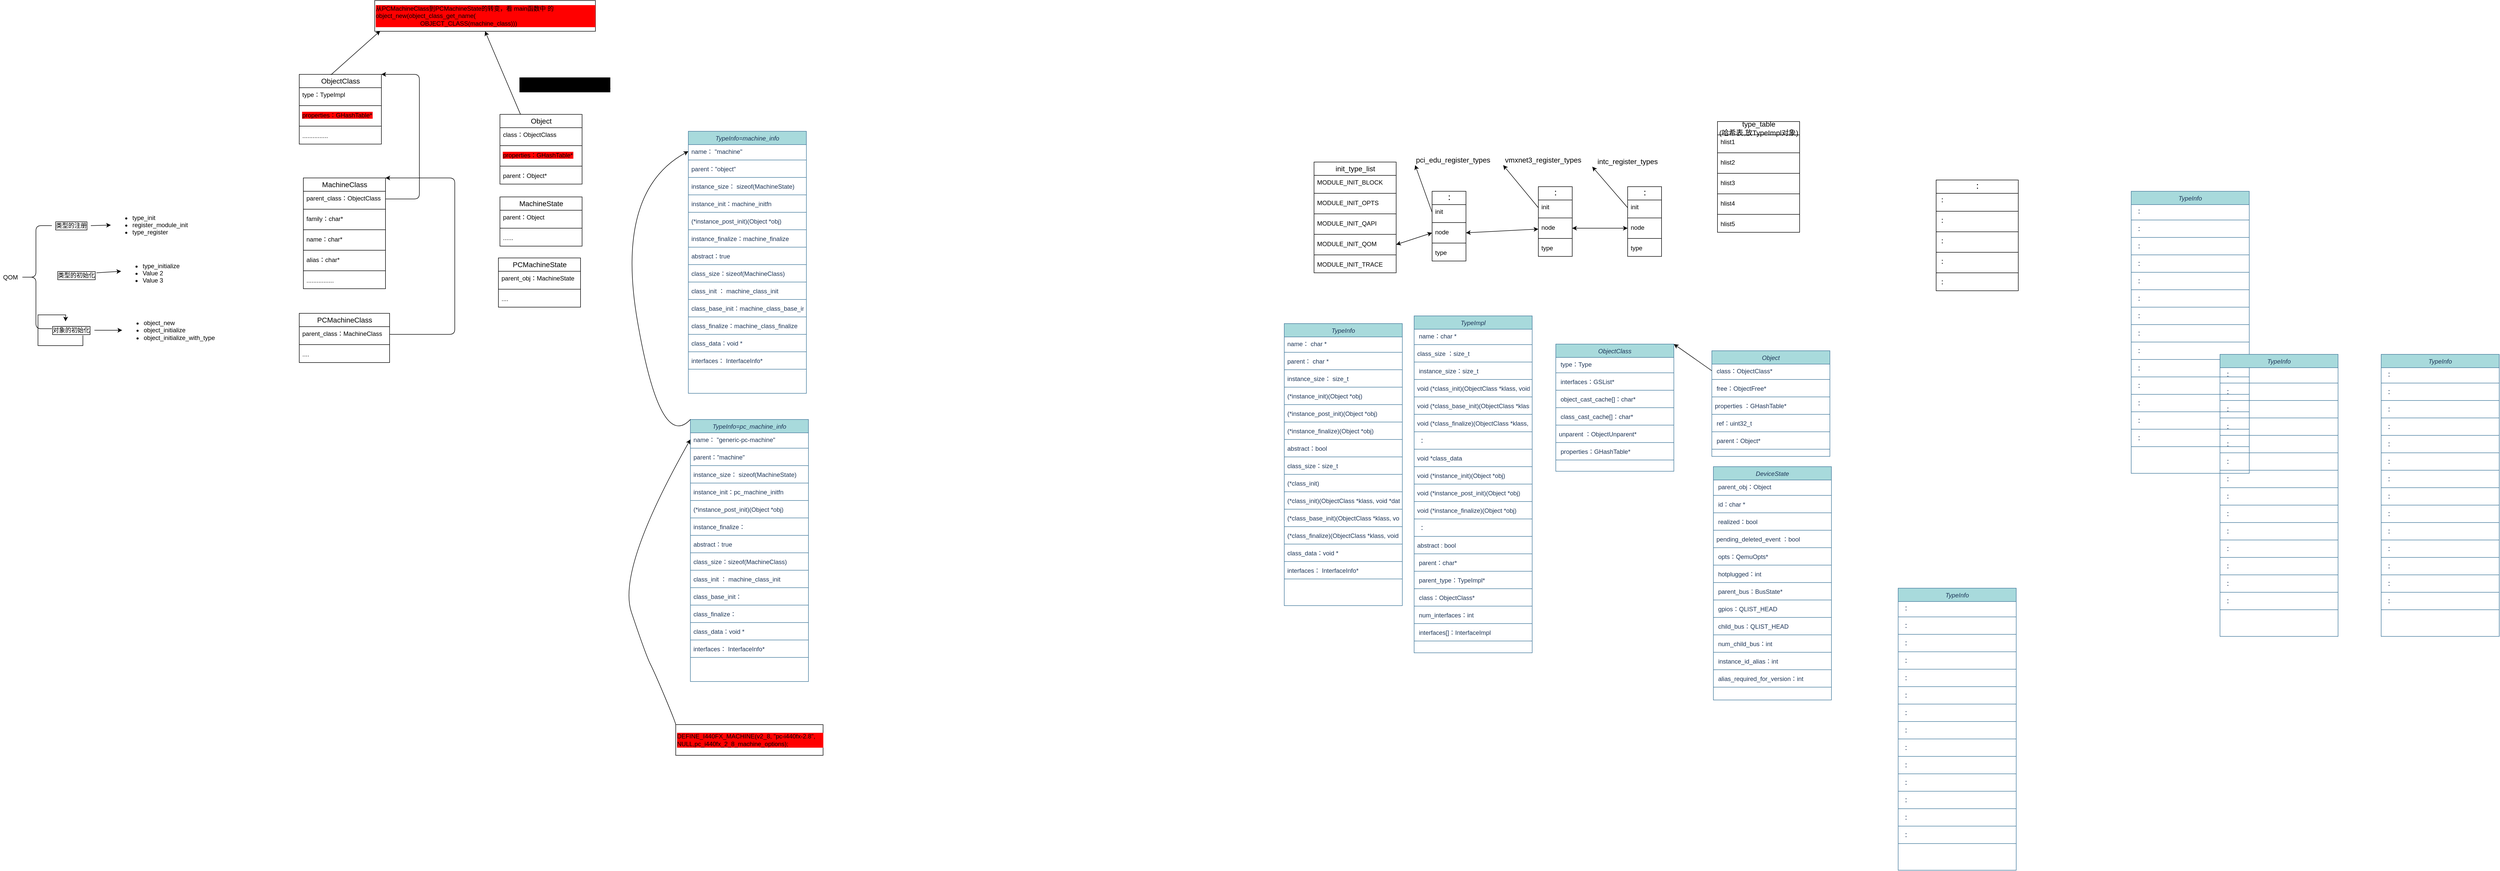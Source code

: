 <mxfile version="14.1.8" type="device"><diagram id="C5RBs43oDa-KdzZeNtuy" name="qom"><mxGraphModel dx="3824" dy="1902" grid="0" gridSize="10" guides="1" tooltips="1" connect="1" arrows="1" fold="1" page="0" pageScale="1" pageWidth="827" pageHeight="1169" background="#ffffff" math="0" shadow="0"><root><mxCell id="WIyWlLk6GJQsqaUBKTNV-0"/><mxCell id="WIyWlLk6GJQsqaUBKTNV-1" parent="WIyWlLk6GJQsqaUBKTNV-0"/><mxCell id="zkfFHV4jXpPFQw0GAbJ--0" value="TypeInfo" style="swimlane;fontStyle=2;align=center;verticalAlign=top;childLayout=stackLayout;horizontal=1;startSize=26;horizontalStack=0;resizeParent=1;resizeLast=0;collapsible=1;marginBottom=0;rounded=0;shadow=0;strokeWidth=1;fillColor=#A8DADC;strokeColor=#457B9D;fontColor=#1D3557;" parent="WIyWlLk6GJQsqaUBKTNV-1" vertex="1"><mxGeometry x="60" y="180" width="230" height="550" as="geometry"><mxRectangle x="230" y="140" width="160" height="26" as="alternateBounds"/></mxGeometry></mxCell><mxCell id="zkfFHV4jXpPFQw0GAbJ--1" value="name： char *" style="text;align=left;verticalAlign=top;spacingLeft=4;spacingRight=4;overflow=hidden;rotatable=0;points=[[0,0.5],[1,0.5]];portConstraint=eastwest;fontColor=#1D3557;" parent="zkfFHV4jXpPFQw0GAbJ--0" vertex="1"><mxGeometry y="26" width="230" height="26" as="geometry"/></mxCell><mxCell id="Ndvxfe5UU4QzXHVb5yw0-0" value="" style="line;html=1;strokeWidth=1;align=left;verticalAlign=middle;spacingTop=-1;spacingLeft=3;spacingRight=3;rotatable=0;labelPosition=right;points=[];portConstraint=eastwest;fillColor=#A8DADC;strokeColor=#457B9D;fontColor=#1D3557;labelBackgroundColor=#F1FAEE;" parent="zkfFHV4jXpPFQw0GAbJ--0" vertex="1"><mxGeometry y="52" width="230" height="8" as="geometry"/></mxCell><mxCell id="zkfFHV4jXpPFQw0GAbJ--2" value="parent： char *" style="text;align=left;verticalAlign=top;spacingLeft=4;spacingRight=4;overflow=hidden;rotatable=0;points=[[0,0.5],[1,0.5]];portConstraint=eastwest;rounded=0;shadow=0;html=0;fontColor=#1D3557;" parent="zkfFHV4jXpPFQw0GAbJ--0" vertex="1"><mxGeometry y="60" width="230" height="26" as="geometry"/></mxCell><mxCell id="Ndvxfe5UU4QzXHVb5yw0-2" value="" style="line;html=1;strokeWidth=1;align=left;verticalAlign=middle;spacingTop=-1;spacingLeft=3;spacingRight=3;rotatable=0;labelPosition=right;points=[];portConstraint=eastwest;fillColor=#A8DADC;strokeColor=#457B9D;fontColor=#1D3557;labelBackgroundColor=#F1FAEE;" parent="zkfFHV4jXpPFQw0GAbJ--0" vertex="1"><mxGeometry y="86" width="230" height="8" as="geometry"/></mxCell><mxCell id="zkfFHV4jXpPFQw0GAbJ--3" value="instance_size： size_t" style="text;align=left;verticalAlign=top;spacingLeft=4;spacingRight=4;overflow=hidden;rotatable=0;points=[[0,0.5],[1,0.5]];portConstraint=eastwest;rounded=0;shadow=0;html=0;fontColor=#1D3557;" parent="zkfFHV4jXpPFQw0GAbJ--0" vertex="1"><mxGeometry y="94" width="230" height="26" as="geometry"/></mxCell><mxCell id="zkfFHV4jXpPFQw0GAbJ--4" value="" style="line;html=1;strokeWidth=1;align=left;verticalAlign=middle;spacingTop=-1;spacingLeft=3;spacingRight=3;rotatable=0;labelPosition=right;points=[];portConstraint=eastwest;fillColor=#A8DADC;strokeColor=#457B9D;fontColor=#1D3557;labelBackgroundColor=#F1FAEE;" parent="zkfFHV4jXpPFQw0GAbJ--0" vertex="1"><mxGeometry y="120" width="230" height="8" as="geometry"/></mxCell><mxCell id="Ndvxfe5UU4QzXHVb5yw0-3" value="(*instance_init)(Object *obj)" style="text;align=left;verticalAlign=top;spacingLeft=4;spacingRight=4;overflow=hidden;rotatable=0;points=[[0,0.5],[1,0.5]];portConstraint=eastwest;rounded=0;shadow=0;html=0;fontColor=#1D3557;" parent="zkfFHV4jXpPFQw0GAbJ--0" vertex="1"><mxGeometry y="128" width="230" height="26" as="geometry"/></mxCell><mxCell id="Ndvxfe5UU4QzXHVb5yw0-1" value="" style="line;html=1;strokeWidth=1;align=left;verticalAlign=middle;spacingTop=-1;spacingLeft=3;spacingRight=3;rotatable=0;labelPosition=right;points=[];portConstraint=eastwest;fillColor=#A8DADC;strokeColor=#457B9D;fontColor=#1D3557;labelBackgroundColor=#F1FAEE;" parent="zkfFHV4jXpPFQw0GAbJ--0" vertex="1"><mxGeometry y="154" width="230" height="8" as="geometry"/></mxCell><mxCell id="Ndvxfe5UU4QzXHVb5yw0-4" value="(*instance_post_init)(Object *obj)" style="text;align=left;verticalAlign=top;spacingLeft=4;spacingRight=4;overflow=hidden;rotatable=0;points=[[0,0.5],[1,0.5]];portConstraint=eastwest;rounded=0;shadow=0;html=0;fontColor=#1D3557;" parent="zkfFHV4jXpPFQw0GAbJ--0" vertex="1"><mxGeometry y="162" width="230" height="26" as="geometry"/></mxCell><mxCell id="Ndvxfe5UU4QzXHVb5yw0-5" value="" style="line;html=1;strokeWidth=1;align=left;verticalAlign=middle;spacingTop=-1;spacingLeft=3;spacingRight=3;rotatable=0;labelPosition=right;points=[];portConstraint=eastwest;fillColor=#A8DADC;strokeColor=#457B9D;fontColor=#1D3557;labelBackgroundColor=#F1FAEE;" parent="zkfFHV4jXpPFQw0GAbJ--0" vertex="1"><mxGeometry y="188" width="230" height="8" as="geometry"/></mxCell><mxCell id="Ndvxfe5UU4QzXHVb5yw0-6" value="(*instance_finalize)(Object *obj)" style="text;align=left;verticalAlign=top;spacingLeft=4;spacingRight=4;overflow=hidden;rotatable=0;points=[[0,0.5],[1,0.5]];portConstraint=eastwest;rounded=0;shadow=0;html=0;fontColor=#1D3557;" parent="zkfFHV4jXpPFQw0GAbJ--0" vertex="1"><mxGeometry y="196" width="230" height="26" as="geometry"/></mxCell><mxCell id="Ndvxfe5UU4QzXHVb5yw0-7" value="" style="line;html=1;strokeWidth=1;align=left;verticalAlign=middle;spacingTop=-1;spacingLeft=3;spacingRight=3;rotatable=0;labelPosition=right;points=[];portConstraint=eastwest;fillColor=#A8DADC;strokeColor=#457B9D;fontColor=#1D3557;labelBackgroundColor=#F1FAEE;" parent="zkfFHV4jXpPFQw0GAbJ--0" vertex="1"><mxGeometry y="222" width="230" height="8" as="geometry"/></mxCell><mxCell id="Ndvxfe5UU4QzXHVb5yw0-8" value="abstract：bool" style="text;align=left;verticalAlign=top;spacingLeft=4;spacingRight=4;overflow=hidden;rotatable=0;points=[[0,0.5],[1,0.5]];portConstraint=eastwest;rounded=0;shadow=0;html=0;fontColor=#1D3557;" parent="zkfFHV4jXpPFQw0GAbJ--0" vertex="1"><mxGeometry y="230" width="230" height="26" as="geometry"/></mxCell><mxCell id="Ndvxfe5UU4QzXHVb5yw0-9" value="" style="line;html=1;strokeWidth=1;align=left;verticalAlign=middle;spacingTop=-1;spacingLeft=3;spacingRight=3;rotatable=0;labelPosition=right;points=[];portConstraint=eastwest;fillColor=#A8DADC;strokeColor=#457B9D;fontColor=#1D3557;labelBackgroundColor=#F1FAEE;" parent="zkfFHV4jXpPFQw0GAbJ--0" vertex="1"><mxGeometry y="256" width="230" height="8" as="geometry"/></mxCell><mxCell id="Ndvxfe5UU4QzXHVb5yw0-10" value="class_size：size_t" style="text;align=left;verticalAlign=top;spacingLeft=4;spacingRight=4;overflow=hidden;rotatable=0;points=[[0,0.5],[1,0.5]];portConstraint=eastwest;rounded=0;shadow=0;html=0;fontColor=#1D3557;" parent="zkfFHV4jXpPFQw0GAbJ--0" vertex="1"><mxGeometry y="264" width="230" height="26" as="geometry"/></mxCell><mxCell id="Ndvxfe5UU4QzXHVb5yw0-11" value="" style="line;html=1;strokeWidth=1;align=left;verticalAlign=middle;spacingTop=-1;spacingLeft=3;spacingRight=3;rotatable=0;labelPosition=right;points=[];portConstraint=eastwest;fillColor=#A8DADC;strokeColor=#457B9D;fontColor=#1D3557;labelBackgroundColor=#F1FAEE;" parent="zkfFHV4jXpPFQw0GAbJ--0" vertex="1"><mxGeometry y="290" width="230" height="8" as="geometry"/></mxCell><mxCell id="Ndvxfe5UU4QzXHVb5yw0-12" value="(*class_init)" style="text;align=left;verticalAlign=top;spacingLeft=4;spacingRight=4;overflow=hidden;rotatable=0;points=[[0,0.5],[1,0.5]];portConstraint=eastwest;rounded=0;shadow=0;html=0;fontColor=#1D3557;" parent="zkfFHV4jXpPFQw0GAbJ--0" vertex="1"><mxGeometry y="298" width="230" height="26" as="geometry"/></mxCell><mxCell id="Ndvxfe5UU4QzXHVb5yw0-13" value="" style="line;html=1;strokeWidth=1;align=left;verticalAlign=middle;spacingTop=-1;spacingLeft=3;spacingRight=3;rotatable=0;labelPosition=right;points=[];portConstraint=eastwest;fillColor=#A8DADC;strokeColor=#457B9D;fontColor=#1D3557;labelBackgroundColor=#F1FAEE;" parent="zkfFHV4jXpPFQw0GAbJ--0" vertex="1"><mxGeometry y="324" width="230" height="8" as="geometry"/></mxCell><mxCell id="Ndvxfe5UU4QzXHVb5yw0-14" value="(*class_init)(ObjectClass *klass, void *data)" style="text;align=left;verticalAlign=top;spacingLeft=4;spacingRight=4;overflow=hidden;rotatable=0;points=[[0,0.5],[1,0.5]];portConstraint=eastwest;rounded=0;shadow=0;html=0;fontColor=#1D3557;" parent="zkfFHV4jXpPFQw0GAbJ--0" vertex="1"><mxGeometry y="332" width="230" height="26" as="geometry"/></mxCell><mxCell id="Ndvxfe5UU4QzXHVb5yw0-15" value="" style="line;html=1;strokeWidth=1;align=left;verticalAlign=middle;spacingTop=-1;spacingLeft=3;spacingRight=3;rotatable=0;labelPosition=right;points=[];portConstraint=eastwest;fillColor=#A8DADC;strokeColor=#457B9D;fontColor=#1D3557;labelBackgroundColor=#F1FAEE;" parent="zkfFHV4jXpPFQw0GAbJ--0" vertex="1"><mxGeometry y="358" width="230" height="8" as="geometry"/></mxCell><mxCell id="Ndvxfe5UU4QzXHVb5yw0-16" value="(*class_base_init)(ObjectClass *klass, void *data)" style="text;align=left;verticalAlign=top;spacingLeft=4;spacingRight=4;overflow=hidden;rotatable=0;points=[[0,0.5],[1,0.5]];portConstraint=eastwest;rounded=0;shadow=0;html=0;fontColor=#1D3557;" parent="zkfFHV4jXpPFQw0GAbJ--0" vertex="1"><mxGeometry y="366" width="230" height="26" as="geometry"/></mxCell><mxCell id="Ndvxfe5UU4QzXHVb5yw0-17" value="" style="line;html=1;strokeWidth=1;align=left;verticalAlign=middle;spacingTop=-1;spacingLeft=3;spacingRight=3;rotatable=0;labelPosition=right;points=[];portConstraint=eastwest;fillColor=#A8DADC;strokeColor=#457B9D;fontColor=#1D3557;labelBackgroundColor=#F1FAEE;" parent="zkfFHV4jXpPFQw0GAbJ--0" vertex="1"><mxGeometry y="392" width="230" height="8" as="geometry"/></mxCell><mxCell id="Ndvxfe5UU4QzXHVb5yw0-18" value="(*class_finalize)(ObjectClass *klass, void *data)" style="text;align=left;verticalAlign=top;spacingLeft=4;spacingRight=4;overflow=hidden;rotatable=0;points=[[0,0.5],[1,0.5]];portConstraint=eastwest;rounded=0;shadow=0;html=0;fontColor=#1D3557;" parent="zkfFHV4jXpPFQw0GAbJ--0" vertex="1"><mxGeometry y="400" width="230" height="26" as="geometry"/></mxCell><mxCell id="Ndvxfe5UU4QzXHVb5yw0-19" value="" style="line;html=1;strokeWidth=1;align=left;verticalAlign=middle;spacingTop=-1;spacingLeft=3;spacingRight=3;rotatable=0;labelPosition=right;points=[];portConstraint=eastwest;fillColor=#A8DADC;strokeColor=#457B9D;fontColor=#1D3557;labelBackgroundColor=#F1FAEE;" parent="zkfFHV4jXpPFQw0GAbJ--0" vertex="1"><mxGeometry y="426" width="230" height="8" as="geometry"/></mxCell><mxCell id="Ndvxfe5UU4QzXHVb5yw0-20" value="class_data：void *" style="text;align=left;verticalAlign=top;spacingLeft=4;spacingRight=4;overflow=hidden;rotatable=0;points=[[0,0.5],[1,0.5]];portConstraint=eastwest;rounded=0;shadow=0;html=0;fontColor=#1D3557;" parent="zkfFHV4jXpPFQw0GAbJ--0" vertex="1"><mxGeometry y="434" width="230" height="26" as="geometry"/></mxCell><mxCell id="Ndvxfe5UU4QzXHVb5yw0-21" value="" style="line;html=1;strokeWidth=1;align=left;verticalAlign=middle;spacingTop=-1;spacingLeft=3;spacingRight=3;rotatable=0;labelPosition=right;points=[];portConstraint=eastwest;fillColor=#A8DADC;strokeColor=#457B9D;fontColor=#1D3557;labelBackgroundColor=#F1FAEE;" parent="zkfFHV4jXpPFQw0GAbJ--0" vertex="1"><mxGeometry y="460" width="230" height="8" as="geometry"/></mxCell><mxCell id="Ndvxfe5UU4QzXHVb5yw0-22" value="interfaces： InterfaceInfo*" style="text;align=left;verticalAlign=top;spacingLeft=4;spacingRight=4;overflow=hidden;rotatable=0;points=[[0,0.5],[1,0.5]];portConstraint=eastwest;rounded=0;shadow=0;html=0;fontColor=#1D3557;" parent="zkfFHV4jXpPFQw0GAbJ--0" vertex="1"><mxGeometry y="468" width="230" height="26" as="geometry"/></mxCell><mxCell id="Ndvxfe5UU4QzXHVb5yw0-23" value="" style="line;html=1;strokeWidth=1;align=left;verticalAlign=middle;spacingTop=-1;spacingLeft=3;spacingRight=3;rotatable=0;labelPosition=right;points=[];portConstraint=eastwest;fillColor=#A8DADC;strokeColor=#457B9D;fontColor=#1D3557;labelBackgroundColor=#F1FAEE;" parent="zkfFHV4jXpPFQw0GAbJ--0" vertex="1"><mxGeometry y="494" width="230" height="8" as="geometry"/></mxCell><mxCell id="GlSLPDdctyOqH2IbZM-3-0" value="TypeImpl" style="swimlane;fontStyle=2;align=center;verticalAlign=top;childLayout=stackLayout;horizontal=1;startSize=26;horizontalStack=0;resizeParent=1;resizeLast=0;collapsible=1;marginBottom=0;rounded=0;shadow=0;strokeWidth=1;fillColor=#A8DADC;strokeColor=#457B9D;fontColor=#1D3557;" parent="WIyWlLk6GJQsqaUBKTNV-1" vertex="1"><mxGeometry x="313" y="165" width="230" height="657" as="geometry"><mxRectangle x="230" y="140" width="160" height="26" as="alternateBounds"/></mxGeometry></mxCell><mxCell id="GlSLPDdctyOqH2IbZM-3-1" value=" name：char *" style="text;align=left;verticalAlign=top;spacingLeft=4;spacingRight=4;overflow=hidden;rotatable=0;points=[[0,0.5],[1,0.5]];portConstraint=eastwest;fontColor=#1D3557;" parent="GlSLPDdctyOqH2IbZM-3-0" vertex="1"><mxGeometry y="26" width="230" height="26" as="geometry"/></mxCell><mxCell id="GlSLPDdctyOqH2IbZM-3-2" value="" style="line;html=1;strokeWidth=1;align=left;verticalAlign=middle;spacingTop=-1;spacingLeft=3;spacingRight=3;rotatable=0;labelPosition=right;points=[];portConstraint=eastwest;fillColor=#A8DADC;strokeColor=#457B9D;fontColor=#1D3557;labelBackgroundColor=#F1FAEE;" parent="GlSLPDdctyOqH2IbZM-3-0" vertex="1"><mxGeometry y="52" width="230" height="8" as="geometry"/></mxCell><mxCell id="GlSLPDdctyOqH2IbZM-3-3" value="class_size ：size_t" style="text;align=left;verticalAlign=top;spacingLeft=4;spacingRight=4;overflow=hidden;rotatable=0;points=[[0,0.5],[1,0.5]];portConstraint=eastwest;rounded=0;shadow=0;html=0;fontColor=#1D3557;" parent="GlSLPDdctyOqH2IbZM-3-0" vertex="1"><mxGeometry y="60" width="230" height="26" as="geometry"/></mxCell><mxCell id="GlSLPDdctyOqH2IbZM-3-4" value="" style="line;html=1;strokeWidth=1;align=left;verticalAlign=middle;spacingTop=-1;spacingLeft=3;spacingRight=3;rotatable=0;labelPosition=right;points=[];portConstraint=eastwest;fillColor=#A8DADC;strokeColor=#457B9D;fontColor=#1D3557;labelBackgroundColor=#F1FAEE;" parent="GlSLPDdctyOqH2IbZM-3-0" vertex="1"><mxGeometry y="86" width="230" height="8" as="geometry"/></mxCell><mxCell id="GlSLPDdctyOqH2IbZM-3-5" value=" instance_size：size_t" style="text;align=left;verticalAlign=top;spacingLeft=4;spacingRight=4;overflow=hidden;rotatable=0;points=[[0,0.5],[1,0.5]];portConstraint=eastwest;rounded=0;shadow=0;html=0;fontColor=#1D3557;" parent="GlSLPDdctyOqH2IbZM-3-0" vertex="1"><mxGeometry y="94" width="230" height="26" as="geometry"/></mxCell><mxCell id="GlSLPDdctyOqH2IbZM-3-6" value="" style="line;html=1;strokeWidth=1;align=left;verticalAlign=middle;spacingTop=-1;spacingLeft=3;spacingRight=3;rotatable=0;labelPosition=right;points=[];portConstraint=eastwest;fillColor=#A8DADC;strokeColor=#457B9D;fontColor=#1D3557;labelBackgroundColor=#F1FAEE;" parent="GlSLPDdctyOqH2IbZM-3-0" vertex="1"><mxGeometry y="120" width="230" height="8" as="geometry"/></mxCell><mxCell id="GlSLPDdctyOqH2IbZM-3-7" value="void (*class_init)(ObjectClass *klass, void *data);" style="text;align=left;verticalAlign=top;spacingLeft=4;spacingRight=4;overflow=hidden;rotatable=0;points=[[0,0.5],[1,0.5]];portConstraint=eastwest;rounded=0;shadow=0;html=0;fontColor=#1D3557;" parent="GlSLPDdctyOqH2IbZM-3-0" vertex="1"><mxGeometry y="128" width="230" height="26" as="geometry"/></mxCell><mxCell id="GlSLPDdctyOqH2IbZM-3-8" value="" style="line;html=1;strokeWidth=1;align=left;verticalAlign=middle;spacingTop=-1;spacingLeft=3;spacingRight=3;rotatable=0;labelPosition=right;points=[];portConstraint=eastwest;fillColor=#A8DADC;strokeColor=#457B9D;fontColor=#1D3557;labelBackgroundColor=#F1FAEE;" parent="GlSLPDdctyOqH2IbZM-3-0" vertex="1"><mxGeometry y="154" width="230" height="8" as="geometry"/></mxCell><mxCell id="GlSLPDdctyOqH2IbZM-3-9" value="void (*class_base_init)(ObjectClass *klass, void *data);" style="text;align=left;verticalAlign=top;spacingLeft=4;spacingRight=4;overflow=hidden;rotatable=0;points=[[0,0.5],[1,0.5]];portConstraint=eastwest;rounded=0;shadow=0;html=0;fontColor=#1D3557;" parent="GlSLPDdctyOqH2IbZM-3-0" vertex="1"><mxGeometry y="162" width="230" height="26" as="geometry"/></mxCell><mxCell id="GlSLPDdctyOqH2IbZM-3-10" value="" style="line;html=1;strokeWidth=1;align=left;verticalAlign=middle;spacingTop=-1;spacingLeft=3;spacingRight=3;rotatable=0;labelPosition=right;points=[];portConstraint=eastwest;fillColor=#A8DADC;strokeColor=#457B9D;fontColor=#1D3557;labelBackgroundColor=#F1FAEE;" parent="GlSLPDdctyOqH2IbZM-3-0" vertex="1"><mxGeometry y="188" width="230" height="8" as="geometry"/></mxCell><mxCell id="GlSLPDdctyOqH2IbZM-3-11" value="void (*class_finalize)(ObjectClass *klass, void *data);" style="text;align=left;verticalAlign=top;spacingLeft=4;spacingRight=4;overflow=hidden;rotatable=0;points=[[0,0.5],[1,0.5]];portConstraint=eastwest;rounded=0;shadow=0;html=0;fontColor=#1D3557;" parent="GlSLPDdctyOqH2IbZM-3-0" vertex="1"><mxGeometry y="196" width="230" height="26" as="geometry"/></mxCell><mxCell id="GlSLPDdctyOqH2IbZM-3-12" value="" style="line;html=1;strokeWidth=1;align=left;verticalAlign=middle;spacingTop=-1;spacingLeft=3;spacingRight=3;rotatable=0;labelPosition=right;points=[];portConstraint=eastwest;fillColor=#A8DADC;strokeColor=#457B9D;fontColor=#1D3557;labelBackgroundColor=#F1FAEE;" parent="GlSLPDdctyOqH2IbZM-3-0" vertex="1"><mxGeometry y="222" width="230" height="8" as="geometry"/></mxCell><mxCell id="GlSLPDdctyOqH2IbZM-3-13" value=" ：" style="text;align=left;verticalAlign=top;spacingLeft=4;spacingRight=4;overflow=hidden;rotatable=0;points=[[0,0.5],[1,0.5]];portConstraint=eastwest;rounded=0;shadow=0;html=0;fontColor=#1D3557;" parent="GlSLPDdctyOqH2IbZM-3-0" vertex="1"><mxGeometry y="230" width="230" height="26" as="geometry"/></mxCell><mxCell id="GlSLPDdctyOqH2IbZM-3-14" value="" style="line;html=1;strokeWidth=1;align=left;verticalAlign=middle;spacingTop=-1;spacingLeft=3;spacingRight=3;rotatable=0;labelPosition=right;points=[];portConstraint=eastwest;fillColor=#A8DADC;strokeColor=#457B9D;fontColor=#1D3557;labelBackgroundColor=#F1FAEE;" parent="GlSLPDdctyOqH2IbZM-3-0" vertex="1"><mxGeometry y="256" width="230" height="8" as="geometry"/></mxCell><mxCell id="GlSLPDdctyOqH2IbZM-3-15" value="void *class_data" style="text;align=left;verticalAlign=top;spacingLeft=4;spacingRight=4;overflow=hidden;rotatable=0;points=[[0,0.5],[1,0.5]];portConstraint=eastwest;rounded=0;shadow=0;html=0;fontColor=#1D3557;" parent="GlSLPDdctyOqH2IbZM-3-0" vertex="1"><mxGeometry y="264" width="230" height="26" as="geometry"/></mxCell><mxCell id="GlSLPDdctyOqH2IbZM-3-16" value="" style="line;html=1;strokeWidth=1;align=left;verticalAlign=middle;spacingTop=-1;spacingLeft=3;spacingRight=3;rotatable=0;labelPosition=right;points=[];portConstraint=eastwest;fillColor=#A8DADC;strokeColor=#457B9D;fontColor=#1D3557;labelBackgroundColor=#F1FAEE;" parent="GlSLPDdctyOqH2IbZM-3-0" vertex="1"><mxGeometry y="290" width="230" height="8" as="geometry"/></mxCell><mxCell id="GlSLPDdctyOqH2IbZM-3-17" value="void (*instance_init)(Object *obj)" style="text;align=left;verticalAlign=top;spacingLeft=4;spacingRight=4;overflow=hidden;rotatable=0;points=[[0,0.5],[1,0.5]];portConstraint=eastwest;rounded=0;shadow=0;html=0;fontColor=#1D3557;" parent="GlSLPDdctyOqH2IbZM-3-0" vertex="1"><mxGeometry y="298" width="230" height="26" as="geometry"/></mxCell><mxCell id="GlSLPDdctyOqH2IbZM-3-18" value="" style="line;html=1;strokeWidth=1;align=left;verticalAlign=middle;spacingTop=-1;spacingLeft=3;spacingRight=3;rotatable=0;labelPosition=right;points=[];portConstraint=eastwest;fillColor=#A8DADC;strokeColor=#457B9D;fontColor=#1D3557;labelBackgroundColor=#F1FAEE;" parent="GlSLPDdctyOqH2IbZM-3-0" vertex="1"><mxGeometry y="324" width="230" height="8" as="geometry"/></mxCell><mxCell id="GlSLPDdctyOqH2IbZM-3-19" value="void (*instance_post_init)(Object *obj)" style="text;align=left;verticalAlign=top;spacingLeft=4;spacingRight=4;overflow=hidden;rotatable=0;points=[[0,0.5],[1,0.5]];portConstraint=eastwest;rounded=0;shadow=0;html=0;fontColor=#1D3557;" parent="GlSLPDdctyOqH2IbZM-3-0" vertex="1"><mxGeometry y="332" width="230" height="26" as="geometry"/></mxCell><mxCell id="GlSLPDdctyOqH2IbZM-3-20" value="" style="line;html=1;strokeWidth=1;align=left;verticalAlign=middle;spacingTop=-1;spacingLeft=3;spacingRight=3;rotatable=0;labelPosition=right;points=[];portConstraint=eastwest;fillColor=#A8DADC;strokeColor=#457B9D;fontColor=#1D3557;labelBackgroundColor=#F1FAEE;" parent="GlSLPDdctyOqH2IbZM-3-0" vertex="1"><mxGeometry y="358" width="230" height="8" as="geometry"/></mxCell><mxCell id="GlSLPDdctyOqH2IbZM-3-21" value="void (*instance_finalize)(Object *obj)" style="text;align=left;verticalAlign=top;spacingLeft=4;spacingRight=4;overflow=hidden;rotatable=0;points=[[0,0.5],[1,0.5]];portConstraint=eastwest;rounded=0;shadow=0;html=0;fontColor=#1D3557;" parent="GlSLPDdctyOqH2IbZM-3-0" vertex="1"><mxGeometry y="366" width="230" height="26" as="geometry"/></mxCell><mxCell id="GlSLPDdctyOqH2IbZM-3-22" value="" style="line;html=1;strokeWidth=1;align=left;verticalAlign=middle;spacingTop=-1;spacingLeft=3;spacingRight=3;rotatable=0;labelPosition=right;points=[];portConstraint=eastwest;fillColor=#A8DADC;strokeColor=#457B9D;fontColor=#1D3557;labelBackgroundColor=#F1FAEE;" parent="GlSLPDdctyOqH2IbZM-3-0" vertex="1"><mxGeometry y="392" width="230" height="8" as="geometry"/></mxCell><mxCell id="GlSLPDdctyOqH2IbZM-3-23" value=" ：" style="text;align=left;verticalAlign=top;spacingLeft=4;spacingRight=4;overflow=hidden;rotatable=0;points=[[0,0.5],[1,0.5]];portConstraint=eastwest;rounded=0;shadow=0;html=0;fontColor=#1D3557;" parent="GlSLPDdctyOqH2IbZM-3-0" vertex="1"><mxGeometry y="400" width="230" height="26" as="geometry"/></mxCell><mxCell id="GlSLPDdctyOqH2IbZM-3-24" value="" style="line;html=1;strokeWidth=1;align=left;verticalAlign=middle;spacingTop=-1;spacingLeft=3;spacingRight=3;rotatable=0;labelPosition=right;points=[];portConstraint=eastwest;fillColor=#A8DADC;strokeColor=#457B9D;fontColor=#1D3557;labelBackgroundColor=#F1FAEE;" parent="GlSLPDdctyOqH2IbZM-3-0" vertex="1"><mxGeometry y="426" width="230" height="8" as="geometry"/></mxCell><mxCell id="GlSLPDdctyOqH2IbZM-3-25" value="abstract : bool" style="text;align=left;verticalAlign=top;spacingLeft=4;spacingRight=4;overflow=hidden;rotatable=0;points=[[0,0.5],[1,0.5]];portConstraint=eastwest;rounded=0;shadow=0;html=0;fontColor=#1D3557;" parent="GlSLPDdctyOqH2IbZM-3-0" vertex="1"><mxGeometry y="434" width="230" height="26" as="geometry"/></mxCell><mxCell id="GlSLPDdctyOqH2IbZM-3-26" value="" style="line;html=1;strokeWidth=1;align=left;verticalAlign=middle;spacingTop=-1;spacingLeft=3;spacingRight=3;rotatable=0;labelPosition=right;points=[];portConstraint=eastwest;fillColor=#A8DADC;strokeColor=#457B9D;fontColor=#1D3557;labelBackgroundColor=#F1FAEE;" parent="GlSLPDdctyOqH2IbZM-3-0" vertex="1"><mxGeometry y="460" width="230" height="8" as="geometry"/></mxCell><mxCell id="GlSLPDdctyOqH2IbZM-3-27" value=" parent：char*" style="text;align=left;verticalAlign=top;spacingLeft=4;spacingRight=4;overflow=hidden;rotatable=0;points=[[0,0.5],[1,0.5]];portConstraint=eastwest;rounded=0;shadow=0;html=0;fontColor=#1D3557;" parent="GlSLPDdctyOqH2IbZM-3-0" vertex="1"><mxGeometry y="468" width="230" height="26" as="geometry"/></mxCell><mxCell id="GlSLPDdctyOqH2IbZM-3-28" value="" style="line;html=1;strokeWidth=1;align=left;verticalAlign=middle;spacingTop=-1;spacingLeft=3;spacingRight=3;rotatable=0;labelPosition=right;points=[];portConstraint=eastwest;fillColor=#A8DADC;strokeColor=#457B9D;fontColor=#1D3557;labelBackgroundColor=#F1FAEE;" parent="GlSLPDdctyOqH2IbZM-3-0" vertex="1"><mxGeometry y="494" width="230" height="8" as="geometry"/></mxCell><mxCell id="GlSLPDdctyOqH2IbZM-3-87" value=" parent_type：TypeImpl*" style="text;align=left;verticalAlign=top;spacingLeft=4;spacingRight=4;overflow=hidden;rotatable=0;points=[[0,0.5],[1,0.5]];portConstraint=eastwest;rounded=0;shadow=0;html=0;fontColor=#1D3557;" parent="GlSLPDdctyOqH2IbZM-3-0" vertex="1"><mxGeometry y="502" width="230" height="26" as="geometry"/></mxCell><mxCell id="GlSLPDdctyOqH2IbZM-3-88" value="" style="line;html=1;strokeWidth=1;align=left;verticalAlign=middle;spacingTop=-1;spacingLeft=3;spacingRight=3;rotatable=0;labelPosition=right;points=[];portConstraint=eastwest;fillColor=#A8DADC;strokeColor=#457B9D;fontColor=#1D3557;labelBackgroundColor=#F1FAEE;" parent="GlSLPDdctyOqH2IbZM-3-0" vertex="1"><mxGeometry y="528" width="230" height="8" as="geometry"/></mxCell><mxCell id="GlSLPDdctyOqH2IbZM-3-89" value=" class：ObjectClass*" style="text;align=left;verticalAlign=top;spacingLeft=4;spacingRight=4;overflow=hidden;rotatable=0;points=[[0,0.5],[1,0.5]];portConstraint=eastwest;rounded=0;shadow=0;html=0;fontColor=#1D3557;" parent="GlSLPDdctyOqH2IbZM-3-0" vertex="1"><mxGeometry y="536" width="230" height="26" as="geometry"/></mxCell><mxCell id="GlSLPDdctyOqH2IbZM-3-90" value="" style="line;html=1;strokeWidth=1;align=left;verticalAlign=middle;spacingTop=-1;spacingLeft=3;spacingRight=3;rotatable=0;labelPosition=right;points=[];portConstraint=eastwest;fillColor=#A8DADC;strokeColor=#457B9D;fontColor=#1D3557;labelBackgroundColor=#F1FAEE;" parent="GlSLPDdctyOqH2IbZM-3-0" vertex="1"><mxGeometry y="562" width="230" height="8" as="geometry"/></mxCell><mxCell id="GlSLPDdctyOqH2IbZM-3-91" value=" num_interfaces：int" style="text;align=left;verticalAlign=top;spacingLeft=4;spacingRight=4;overflow=hidden;rotatable=0;points=[[0,0.5],[1,0.5]];portConstraint=eastwest;rounded=0;shadow=0;html=0;fontColor=#1D3557;" parent="GlSLPDdctyOqH2IbZM-3-0" vertex="1"><mxGeometry y="570" width="230" height="26" as="geometry"/></mxCell><mxCell id="GlSLPDdctyOqH2IbZM-3-92" value="" style="line;html=1;strokeWidth=1;align=left;verticalAlign=middle;spacingTop=-1;spacingLeft=3;spacingRight=3;rotatable=0;labelPosition=right;points=[];portConstraint=eastwest;fillColor=#A8DADC;strokeColor=#457B9D;fontColor=#1D3557;labelBackgroundColor=#F1FAEE;" parent="GlSLPDdctyOqH2IbZM-3-0" vertex="1"><mxGeometry y="596" width="230" height="8" as="geometry"/></mxCell><mxCell id="GlSLPDdctyOqH2IbZM-3-93" value=" interfaces[]：InterfaceImpl" style="text;align=left;verticalAlign=top;spacingLeft=4;spacingRight=4;overflow=hidden;rotatable=0;points=[[0,0.5],[1,0.5]];portConstraint=eastwest;rounded=0;shadow=0;html=0;fontColor=#1D3557;" parent="GlSLPDdctyOqH2IbZM-3-0" vertex="1"><mxGeometry y="604" width="230" height="26" as="geometry"/></mxCell><mxCell id="GlSLPDdctyOqH2IbZM-3-94" value="" style="line;html=1;strokeWidth=1;align=left;verticalAlign=middle;spacingTop=-1;spacingLeft=3;spacingRight=3;rotatable=0;labelPosition=right;points=[];portConstraint=eastwest;fillColor=#A8DADC;strokeColor=#457B9D;fontColor=#1D3557;labelBackgroundColor=#F1FAEE;" parent="GlSLPDdctyOqH2IbZM-3-0" vertex="1"><mxGeometry y="630" width="230" height="8" as="geometry"/></mxCell><mxCell id="GlSLPDdctyOqH2IbZM-3-29" value="ObjectClass" style="swimlane;fontStyle=2;align=center;verticalAlign=top;childLayout=stackLayout;horizontal=1;startSize=26;horizontalStack=0;resizeParent=1;resizeLast=0;collapsible=1;marginBottom=0;rounded=0;shadow=0;strokeWidth=1;fillColor=#A8DADC;strokeColor=#457B9D;fontColor=#1D3557;" parent="WIyWlLk6GJQsqaUBKTNV-1" vertex="1"><mxGeometry x="589" y="220" width="230" height="248" as="geometry"><mxRectangle x="230" y="140" width="160" height="26" as="alternateBounds"/></mxGeometry></mxCell><mxCell id="GlSLPDdctyOqH2IbZM-3-30" value=" type：Type" style="text;align=left;verticalAlign=top;spacingLeft=4;spacingRight=4;overflow=hidden;rotatable=0;points=[[0,0.5],[1,0.5]];portConstraint=eastwest;fontColor=#1D3557;" parent="GlSLPDdctyOqH2IbZM-3-29" vertex="1"><mxGeometry y="26" width="230" height="26" as="geometry"/></mxCell><mxCell id="GlSLPDdctyOqH2IbZM-3-31" value="" style="line;html=1;strokeWidth=1;align=left;verticalAlign=middle;spacingTop=-1;spacingLeft=3;spacingRight=3;rotatable=0;labelPosition=right;points=[];portConstraint=eastwest;fillColor=#A8DADC;strokeColor=#457B9D;fontColor=#1D3557;labelBackgroundColor=#F1FAEE;" parent="GlSLPDdctyOqH2IbZM-3-29" vertex="1"><mxGeometry y="52" width="230" height="8" as="geometry"/></mxCell><mxCell id="GlSLPDdctyOqH2IbZM-3-32" value=" interfaces：GSList*" style="text;align=left;verticalAlign=top;spacingLeft=4;spacingRight=4;overflow=hidden;rotatable=0;points=[[0,0.5],[1,0.5]];portConstraint=eastwest;rounded=0;shadow=0;html=0;fontColor=#1D3557;" parent="GlSLPDdctyOqH2IbZM-3-29" vertex="1"><mxGeometry y="60" width="230" height="26" as="geometry"/></mxCell><mxCell id="GlSLPDdctyOqH2IbZM-3-33" value="" style="line;html=1;strokeWidth=1;align=left;verticalAlign=middle;spacingTop=-1;spacingLeft=3;spacingRight=3;rotatable=0;labelPosition=right;points=[];portConstraint=eastwest;fillColor=#A8DADC;strokeColor=#457B9D;fontColor=#1D3557;labelBackgroundColor=#F1FAEE;" parent="GlSLPDdctyOqH2IbZM-3-29" vertex="1"><mxGeometry y="86" width="230" height="8" as="geometry"/></mxCell><mxCell id="GlSLPDdctyOqH2IbZM-3-34" value=" object_cast_cache[]：char*" style="text;align=left;verticalAlign=top;spacingLeft=4;spacingRight=4;overflow=hidden;rotatable=0;points=[[0,0.5],[1,0.5]];portConstraint=eastwest;rounded=0;shadow=0;html=0;fontColor=#1D3557;" parent="GlSLPDdctyOqH2IbZM-3-29" vertex="1"><mxGeometry y="94" width="230" height="26" as="geometry"/></mxCell><mxCell id="GlSLPDdctyOqH2IbZM-3-35" value="" style="line;html=1;strokeWidth=1;align=left;verticalAlign=middle;spacingTop=-1;spacingLeft=3;spacingRight=3;rotatable=0;labelPosition=right;points=[];portConstraint=eastwest;fillColor=#A8DADC;strokeColor=#457B9D;fontColor=#1D3557;labelBackgroundColor=#F1FAEE;" parent="GlSLPDdctyOqH2IbZM-3-29" vertex="1"><mxGeometry y="120" width="230" height="8" as="geometry"/></mxCell><mxCell id="GlSLPDdctyOqH2IbZM-3-36" value=" class_cast_cache[]：char*" style="text;align=left;verticalAlign=top;spacingLeft=4;spacingRight=4;overflow=hidden;rotatable=0;points=[[0,0.5],[1,0.5]];portConstraint=eastwest;rounded=0;shadow=0;html=0;fontColor=#1D3557;" parent="GlSLPDdctyOqH2IbZM-3-29" vertex="1"><mxGeometry y="128" width="230" height="26" as="geometry"/></mxCell><mxCell id="GlSLPDdctyOqH2IbZM-3-37" value="" style="line;html=1;strokeWidth=1;align=left;verticalAlign=middle;spacingTop=-1;spacingLeft=3;spacingRight=3;rotatable=0;labelPosition=right;points=[];portConstraint=eastwest;fillColor=#A8DADC;strokeColor=#457B9D;fontColor=#1D3557;labelBackgroundColor=#F1FAEE;" parent="GlSLPDdctyOqH2IbZM-3-29" vertex="1"><mxGeometry y="154" width="230" height="8" as="geometry"/></mxCell><mxCell id="GlSLPDdctyOqH2IbZM-3-38" value="unparent ：ObjectUnparent*" style="text;align=left;verticalAlign=top;spacingLeft=4;spacingRight=4;overflow=hidden;rotatable=0;points=[[0,0.5],[1,0.5]];portConstraint=eastwest;rounded=0;shadow=0;html=0;fontColor=#1D3557;" parent="GlSLPDdctyOqH2IbZM-3-29" vertex="1"><mxGeometry y="162" width="230" height="26" as="geometry"/></mxCell><mxCell id="GlSLPDdctyOqH2IbZM-3-39" value="" style="line;html=1;strokeWidth=1;align=left;verticalAlign=middle;spacingTop=-1;spacingLeft=3;spacingRight=3;rotatable=0;labelPosition=right;points=[];portConstraint=eastwest;fillColor=#A8DADC;strokeColor=#457B9D;fontColor=#1D3557;labelBackgroundColor=#F1FAEE;" parent="GlSLPDdctyOqH2IbZM-3-29" vertex="1"><mxGeometry y="188" width="230" height="8" as="geometry"/></mxCell><mxCell id="GlSLPDdctyOqH2IbZM-3-40" value=" properties：GHashTable*" style="text;align=left;verticalAlign=top;spacingLeft=4;spacingRight=4;overflow=hidden;rotatable=0;points=[[0,0.5],[1,0.5]];portConstraint=eastwest;rounded=0;shadow=0;html=0;fontColor=#1D3557;" parent="GlSLPDdctyOqH2IbZM-3-29" vertex="1"><mxGeometry y="196" width="230" height="26" as="geometry"/></mxCell><mxCell id="GlSLPDdctyOqH2IbZM-3-41" value="" style="line;html=1;strokeWidth=1;align=left;verticalAlign=middle;spacingTop=-1;spacingLeft=3;spacingRight=3;rotatable=0;labelPosition=right;points=[];portConstraint=eastwest;fillColor=#A8DADC;strokeColor=#457B9D;fontColor=#1D3557;labelBackgroundColor=#F1FAEE;" parent="GlSLPDdctyOqH2IbZM-3-29" vertex="1"><mxGeometry y="222" width="230" height="8" as="geometry"/></mxCell><mxCell id="GlSLPDdctyOqH2IbZM-3-58" value="Object" style="swimlane;fontStyle=2;align=center;verticalAlign=top;childLayout=stackLayout;horizontal=1;startSize=26;horizontalStack=0;resizeParent=1;resizeLast=0;collapsible=1;marginBottom=0;rounded=0;shadow=0;strokeWidth=1;fillColor=#A8DADC;strokeColor=#457B9D;fontColor=#1D3557;" parent="WIyWlLk6GJQsqaUBKTNV-1" vertex="1"><mxGeometry x="893" y="233" width="230" height="206" as="geometry"><mxRectangle x="230" y="140" width="160" height="26" as="alternateBounds"/></mxGeometry></mxCell><mxCell id="GlSLPDdctyOqH2IbZM-3-59" value=" class：ObjectClass*" style="text;align=left;verticalAlign=top;spacingLeft=4;spacingRight=4;overflow=hidden;rotatable=0;points=[[0,0.5],[1,0.5]];portConstraint=eastwest;fontColor=#1D3557;" parent="GlSLPDdctyOqH2IbZM-3-58" vertex="1"><mxGeometry y="26" width="230" height="26" as="geometry"/></mxCell><mxCell id="GlSLPDdctyOqH2IbZM-3-60" value="" style="line;html=1;strokeWidth=1;align=left;verticalAlign=middle;spacingTop=-1;spacingLeft=3;spacingRight=3;rotatable=0;labelPosition=right;points=[];portConstraint=eastwest;fillColor=#A8DADC;strokeColor=#457B9D;fontColor=#1D3557;labelBackgroundColor=#F1FAEE;" parent="GlSLPDdctyOqH2IbZM-3-58" vertex="1"><mxGeometry y="52" width="230" height="8" as="geometry"/></mxCell><mxCell id="GlSLPDdctyOqH2IbZM-3-61" value=" free：ObjectFree*" style="text;align=left;verticalAlign=top;spacingLeft=4;spacingRight=4;overflow=hidden;rotatable=0;points=[[0,0.5],[1,0.5]];portConstraint=eastwest;rounded=0;shadow=0;html=0;fontColor=#1D3557;" parent="GlSLPDdctyOqH2IbZM-3-58" vertex="1"><mxGeometry y="60" width="230" height="26" as="geometry"/></mxCell><mxCell id="GlSLPDdctyOqH2IbZM-3-62" value="" style="line;html=1;strokeWidth=1;align=left;verticalAlign=middle;spacingTop=-1;spacingLeft=3;spacingRight=3;rotatable=0;labelPosition=right;points=[];portConstraint=eastwest;fillColor=#A8DADC;strokeColor=#457B9D;fontColor=#1D3557;labelBackgroundColor=#F1FAEE;" parent="GlSLPDdctyOqH2IbZM-3-58" vertex="1"><mxGeometry y="86" width="230" height="8" as="geometry"/></mxCell><mxCell id="GlSLPDdctyOqH2IbZM-3-63" value="properties ：GHashTable*" style="text;align=left;verticalAlign=top;spacingLeft=4;spacingRight=4;overflow=hidden;rotatable=0;points=[[0,0.5],[1,0.5]];portConstraint=eastwest;rounded=0;shadow=0;html=0;fontColor=#1D3557;" parent="GlSLPDdctyOqH2IbZM-3-58" vertex="1"><mxGeometry y="94" width="230" height="26" as="geometry"/></mxCell><mxCell id="GlSLPDdctyOqH2IbZM-3-64" value="" style="line;html=1;strokeWidth=1;align=left;verticalAlign=middle;spacingTop=-1;spacingLeft=3;spacingRight=3;rotatable=0;labelPosition=right;points=[];portConstraint=eastwest;fillColor=#A8DADC;strokeColor=#457B9D;fontColor=#1D3557;labelBackgroundColor=#F1FAEE;" parent="GlSLPDdctyOqH2IbZM-3-58" vertex="1"><mxGeometry y="120" width="230" height="8" as="geometry"/></mxCell><mxCell id="GlSLPDdctyOqH2IbZM-3-65" value=" ref：uint32_t" style="text;align=left;verticalAlign=top;spacingLeft=4;spacingRight=4;overflow=hidden;rotatable=0;points=[[0,0.5],[1,0.5]];portConstraint=eastwest;rounded=0;shadow=0;html=0;fontColor=#1D3557;" parent="GlSLPDdctyOqH2IbZM-3-58" vertex="1"><mxGeometry y="128" width="230" height="26" as="geometry"/></mxCell><mxCell id="GlSLPDdctyOqH2IbZM-3-66" value="" style="line;html=1;strokeWidth=1;align=left;verticalAlign=middle;spacingTop=-1;spacingLeft=3;spacingRight=3;rotatable=0;labelPosition=right;points=[];portConstraint=eastwest;fillColor=#A8DADC;strokeColor=#457B9D;fontColor=#1D3557;labelBackgroundColor=#F1FAEE;" parent="GlSLPDdctyOqH2IbZM-3-58" vertex="1"><mxGeometry y="154" width="230" height="8" as="geometry"/></mxCell><mxCell id="GlSLPDdctyOqH2IbZM-3-67" value=" parent：Object*" style="text;align=left;verticalAlign=top;spacingLeft=4;spacingRight=4;overflow=hidden;rotatable=0;points=[[0,0.5],[1,0.5]];portConstraint=eastwest;rounded=0;shadow=0;html=0;fontColor=#1D3557;" parent="GlSLPDdctyOqH2IbZM-3-58" vertex="1"><mxGeometry y="162" width="230" height="26" as="geometry"/></mxCell><mxCell id="GlSLPDdctyOqH2IbZM-3-68" value="" style="line;html=1;strokeWidth=1;align=left;verticalAlign=middle;spacingTop=-1;spacingLeft=3;spacingRight=3;rotatable=0;labelPosition=right;points=[];portConstraint=eastwest;fillColor=#A8DADC;strokeColor=#457B9D;fontColor=#1D3557;labelBackgroundColor=#F1FAEE;" parent="GlSLPDdctyOqH2IbZM-3-58" vertex="1"><mxGeometry y="188" width="230" height="8" as="geometry"/></mxCell><mxCell id="GlSLPDdctyOqH2IbZM-3-95" value="DeviceState" style="swimlane;fontStyle=2;align=center;verticalAlign=top;childLayout=stackLayout;horizontal=1;startSize=26;horizontalStack=0;resizeParent=1;resizeLast=0;collapsible=1;marginBottom=0;rounded=0;shadow=0;strokeWidth=1;fillColor=#A8DADC;strokeColor=#457B9D;fontColor=#1D3557;" parent="WIyWlLk6GJQsqaUBKTNV-1" vertex="1"><mxGeometry x="896" y="459" width="230" height="455" as="geometry"><mxRectangle x="230" y="140" width="160" height="26" as="alternateBounds"/></mxGeometry></mxCell><mxCell id="GlSLPDdctyOqH2IbZM-3-96" value=" parent_obj：Object" style="text;align=left;verticalAlign=top;spacingLeft=4;spacingRight=4;overflow=hidden;rotatable=0;points=[[0,0.5],[1,0.5]];portConstraint=eastwest;fontColor=#1D3557;" parent="GlSLPDdctyOqH2IbZM-3-95" vertex="1"><mxGeometry y="26" width="230" height="26" as="geometry"/></mxCell><mxCell id="GlSLPDdctyOqH2IbZM-3-97" value="" style="line;html=1;strokeWidth=1;align=left;verticalAlign=middle;spacingTop=-1;spacingLeft=3;spacingRight=3;rotatable=0;labelPosition=right;points=[];portConstraint=eastwest;fillColor=#A8DADC;strokeColor=#457B9D;fontColor=#1D3557;labelBackgroundColor=#F1FAEE;" parent="GlSLPDdctyOqH2IbZM-3-95" vertex="1"><mxGeometry y="52" width="230" height="8" as="geometry"/></mxCell><mxCell id="GlSLPDdctyOqH2IbZM-3-98" value=" id：char *" style="text;align=left;verticalAlign=top;spacingLeft=4;spacingRight=4;overflow=hidden;rotatable=0;points=[[0,0.5],[1,0.5]];portConstraint=eastwest;rounded=0;shadow=0;html=0;fontColor=#1D3557;" parent="GlSLPDdctyOqH2IbZM-3-95" vertex="1"><mxGeometry y="60" width="230" height="26" as="geometry"/></mxCell><mxCell id="GlSLPDdctyOqH2IbZM-3-99" value="" style="line;html=1;strokeWidth=1;align=left;verticalAlign=middle;spacingTop=-1;spacingLeft=3;spacingRight=3;rotatable=0;labelPosition=right;points=[];portConstraint=eastwest;fillColor=#A8DADC;strokeColor=#457B9D;fontColor=#1D3557;labelBackgroundColor=#F1FAEE;" parent="GlSLPDdctyOqH2IbZM-3-95" vertex="1"><mxGeometry y="86" width="230" height="8" as="geometry"/></mxCell><mxCell id="GlSLPDdctyOqH2IbZM-3-100" value=" realized：bool" style="text;align=left;verticalAlign=top;spacingLeft=4;spacingRight=4;overflow=hidden;rotatable=0;points=[[0,0.5],[1,0.5]];portConstraint=eastwest;rounded=0;shadow=0;html=0;fontColor=#1D3557;" parent="GlSLPDdctyOqH2IbZM-3-95" vertex="1"><mxGeometry y="94" width="230" height="26" as="geometry"/></mxCell><mxCell id="GlSLPDdctyOqH2IbZM-3-101" value="" style="line;html=1;strokeWidth=1;align=left;verticalAlign=middle;spacingTop=-1;spacingLeft=3;spacingRight=3;rotatable=0;labelPosition=right;points=[];portConstraint=eastwest;fillColor=#A8DADC;strokeColor=#457B9D;fontColor=#1D3557;labelBackgroundColor=#F1FAEE;" parent="GlSLPDdctyOqH2IbZM-3-95" vertex="1"><mxGeometry y="120" width="230" height="8" as="geometry"/></mxCell><mxCell id="GlSLPDdctyOqH2IbZM-3-102" value="pending_deleted_event ：bool" style="text;align=left;verticalAlign=top;spacingLeft=4;spacingRight=4;overflow=hidden;rotatable=0;points=[[0,0.5],[1,0.5]];portConstraint=eastwest;rounded=0;shadow=0;html=0;fontColor=#1D3557;" parent="GlSLPDdctyOqH2IbZM-3-95" vertex="1"><mxGeometry y="128" width="230" height="26" as="geometry"/></mxCell><mxCell id="GlSLPDdctyOqH2IbZM-3-103" value="" style="line;html=1;strokeWidth=1;align=left;verticalAlign=middle;spacingTop=-1;spacingLeft=3;spacingRight=3;rotatable=0;labelPosition=right;points=[];portConstraint=eastwest;fillColor=#A8DADC;strokeColor=#457B9D;fontColor=#1D3557;labelBackgroundColor=#F1FAEE;" parent="GlSLPDdctyOqH2IbZM-3-95" vertex="1"><mxGeometry y="154" width="230" height="8" as="geometry"/></mxCell><mxCell id="GlSLPDdctyOqH2IbZM-3-104" value=" opts：QemuOpts*" style="text;align=left;verticalAlign=top;spacingLeft=4;spacingRight=4;overflow=hidden;rotatable=0;points=[[0,0.5],[1,0.5]];portConstraint=eastwest;rounded=0;shadow=0;html=0;fontColor=#1D3557;" parent="GlSLPDdctyOqH2IbZM-3-95" vertex="1"><mxGeometry y="162" width="230" height="26" as="geometry"/></mxCell><mxCell id="GlSLPDdctyOqH2IbZM-3-105" value="" style="line;html=1;strokeWidth=1;align=left;verticalAlign=middle;spacingTop=-1;spacingLeft=3;spacingRight=3;rotatable=0;labelPosition=right;points=[];portConstraint=eastwest;fillColor=#A8DADC;strokeColor=#457B9D;fontColor=#1D3557;labelBackgroundColor=#F1FAEE;" parent="GlSLPDdctyOqH2IbZM-3-95" vertex="1"><mxGeometry y="188" width="230" height="8" as="geometry"/></mxCell><mxCell id="GlSLPDdctyOqH2IbZM-3-106" value=" hotplugged：int" style="text;align=left;verticalAlign=top;spacingLeft=4;spacingRight=4;overflow=hidden;rotatable=0;points=[[0,0.5],[1,0.5]];portConstraint=eastwest;rounded=0;shadow=0;html=0;fontColor=#1D3557;" parent="GlSLPDdctyOqH2IbZM-3-95" vertex="1"><mxGeometry y="196" width="230" height="26" as="geometry"/></mxCell><mxCell id="GlSLPDdctyOqH2IbZM-3-107" value="" style="line;html=1;strokeWidth=1;align=left;verticalAlign=middle;spacingTop=-1;spacingLeft=3;spacingRight=3;rotatable=0;labelPosition=right;points=[];portConstraint=eastwest;fillColor=#A8DADC;strokeColor=#457B9D;fontColor=#1D3557;labelBackgroundColor=#F1FAEE;" parent="GlSLPDdctyOqH2IbZM-3-95" vertex="1"><mxGeometry y="222" width="230" height="8" as="geometry"/></mxCell><mxCell id="GlSLPDdctyOqH2IbZM-3-108" value=" parent_bus：BusState*" style="text;align=left;verticalAlign=top;spacingLeft=4;spacingRight=4;overflow=hidden;rotatable=0;points=[[0,0.5],[1,0.5]];portConstraint=eastwest;rounded=0;shadow=0;html=0;fontColor=#1D3557;" parent="GlSLPDdctyOqH2IbZM-3-95" vertex="1"><mxGeometry y="230" width="230" height="26" as="geometry"/></mxCell><mxCell id="GlSLPDdctyOqH2IbZM-3-109" value="" style="line;html=1;strokeWidth=1;align=left;verticalAlign=middle;spacingTop=-1;spacingLeft=3;spacingRight=3;rotatable=0;labelPosition=right;points=[];portConstraint=eastwest;fillColor=#A8DADC;strokeColor=#457B9D;fontColor=#1D3557;labelBackgroundColor=#F1FAEE;" parent="GlSLPDdctyOqH2IbZM-3-95" vertex="1"><mxGeometry y="256" width="230" height="8" as="geometry"/></mxCell><mxCell id="GlSLPDdctyOqH2IbZM-3-110" value=" gpios：QLIST_HEAD" style="text;align=left;verticalAlign=top;spacingLeft=4;spacingRight=4;overflow=hidden;rotatable=0;points=[[0,0.5],[1,0.5]];portConstraint=eastwest;rounded=0;shadow=0;html=0;fontColor=#1D3557;" parent="GlSLPDdctyOqH2IbZM-3-95" vertex="1"><mxGeometry y="264" width="230" height="26" as="geometry"/></mxCell><mxCell id="GlSLPDdctyOqH2IbZM-3-111" value="" style="line;html=1;strokeWidth=1;align=left;verticalAlign=middle;spacingTop=-1;spacingLeft=3;spacingRight=3;rotatable=0;labelPosition=right;points=[];portConstraint=eastwest;fillColor=#A8DADC;strokeColor=#457B9D;fontColor=#1D3557;labelBackgroundColor=#F1FAEE;" parent="GlSLPDdctyOqH2IbZM-3-95" vertex="1"><mxGeometry y="290" width="230" height="8" as="geometry"/></mxCell><mxCell id="GlSLPDdctyOqH2IbZM-3-112" value=" child_bus：QLIST_HEAD" style="text;align=left;verticalAlign=top;spacingLeft=4;spacingRight=4;overflow=hidden;rotatable=0;points=[[0,0.5],[1,0.5]];portConstraint=eastwest;rounded=0;shadow=0;html=0;fontColor=#1D3557;" parent="GlSLPDdctyOqH2IbZM-3-95" vertex="1"><mxGeometry y="298" width="230" height="26" as="geometry"/></mxCell><mxCell id="GlSLPDdctyOqH2IbZM-3-113" value="" style="line;html=1;strokeWidth=1;align=left;verticalAlign=middle;spacingTop=-1;spacingLeft=3;spacingRight=3;rotatable=0;labelPosition=right;points=[];portConstraint=eastwest;fillColor=#A8DADC;strokeColor=#457B9D;fontColor=#1D3557;labelBackgroundColor=#F1FAEE;" parent="GlSLPDdctyOqH2IbZM-3-95" vertex="1"><mxGeometry y="324" width="230" height="8" as="geometry"/></mxCell><mxCell id="GlSLPDdctyOqH2IbZM-3-114" value=" num_child_bus：int" style="text;align=left;verticalAlign=top;spacingLeft=4;spacingRight=4;overflow=hidden;rotatable=0;points=[[0,0.5],[1,0.5]];portConstraint=eastwest;rounded=0;shadow=0;html=0;fontColor=#1D3557;" parent="GlSLPDdctyOqH2IbZM-3-95" vertex="1"><mxGeometry y="332" width="230" height="26" as="geometry"/></mxCell><mxCell id="GlSLPDdctyOqH2IbZM-3-115" value="" style="line;html=1;strokeWidth=1;align=left;verticalAlign=middle;spacingTop=-1;spacingLeft=3;spacingRight=3;rotatable=0;labelPosition=right;points=[];portConstraint=eastwest;fillColor=#A8DADC;strokeColor=#457B9D;fontColor=#1D3557;labelBackgroundColor=#F1FAEE;" parent="GlSLPDdctyOqH2IbZM-3-95" vertex="1"><mxGeometry y="358" width="230" height="8" as="geometry"/></mxCell><mxCell id="GlSLPDdctyOqH2IbZM-3-116" value=" instance_id_alias：int" style="text;align=left;verticalAlign=top;spacingLeft=4;spacingRight=4;overflow=hidden;rotatable=0;points=[[0,0.5],[1,0.5]];portConstraint=eastwest;rounded=0;shadow=0;html=0;fontColor=#1D3557;" parent="GlSLPDdctyOqH2IbZM-3-95" vertex="1"><mxGeometry y="366" width="230" height="26" as="geometry"/></mxCell><mxCell id="GlSLPDdctyOqH2IbZM-3-117" value="" style="line;html=1;strokeWidth=1;align=left;verticalAlign=middle;spacingTop=-1;spacingLeft=3;spacingRight=3;rotatable=0;labelPosition=right;points=[];portConstraint=eastwest;fillColor=#A8DADC;strokeColor=#457B9D;fontColor=#1D3557;labelBackgroundColor=#F1FAEE;" parent="GlSLPDdctyOqH2IbZM-3-95" vertex="1"><mxGeometry y="392" width="230" height="8" as="geometry"/></mxCell><mxCell id="GlSLPDdctyOqH2IbZM-3-118" value=" alias_required_for_version：int" style="text;align=left;verticalAlign=top;spacingLeft=4;spacingRight=4;overflow=hidden;rotatable=0;points=[[0,0.5],[1,0.5]];portConstraint=eastwest;rounded=0;shadow=0;html=0;fontColor=#1D3557;" parent="GlSLPDdctyOqH2IbZM-3-95" vertex="1"><mxGeometry y="400" width="230" height="26" as="geometry"/></mxCell><mxCell id="GlSLPDdctyOqH2IbZM-3-119" value="" style="line;html=1;strokeWidth=1;align=left;verticalAlign=middle;spacingTop=-1;spacingLeft=3;spacingRight=3;rotatable=0;labelPosition=right;points=[];portConstraint=eastwest;fillColor=#A8DADC;strokeColor=#457B9D;fontColor=#1D3557;labelBackgroundColor=#F1FAEE;" parent="GlSLPDdctyOqH2IbZM-3-95" vertex="1"><mxGeometry y="426" width="230" height="8" as="geometry"/></mxCell><mxCell id="GlSLPDdctyOqH2IbZM-3-124" value="TypeInfo" style="swimlane;fontStyle=2;align=center;verticalAlign=top;childLayout=stackLayout;horizontal=1;startSize=26;horizontalStack=0;resizeParent=1;resizeLast=0;collapsible=1;marginBottom=0;rounded=0;shadow=0;strokeWidth=1;fillColor=#A8DADC;strokeColor=#457B9D;fontColor=#1D3557;" parent="WIyWlLk6GJQsqaUBKTNV-1" vertex="1"><mxGeometry x="1710" y="-78" width="230" height="550" as="geometry"><mxRectangle x="230" y="140" width="160" height="26" as="alternateBounds"/></mxGeometry></mxCell><mxCell id="GlSLPDdctyOqH2IbZM-3-125" value=" ：" style="text;align=left;verticalAlign=top;spacingLeft=4;spacingRight=4;overflow=hidden;rotatable=0;points=[[0,0.5],[1,0.5]];portConstraint=eastwest;fontColor=#1D3557;" parent="GlSLPDdctyOqH2IbZM-3-124" vertex="1"><mxGeometry y="26" width="230" height="26" as="geometry"/></mxCell><mxCell id="GlSLPDdctyOqH2IbZM-3-126" value="" style="line;html=1;strokeWidth=1;align=left;verticalAlign=middle;spacingTop=-1;spacingLeft=3;spacingRight=3;rotatable=0;labelPosition=right;points=[];portConstraint=eastwest;fillColor=#A8DADC;strokeColor=#457B9D;fontColor=#1D3557;labelBackgroundColor=#F1FAEE;" parent="GlSLPDdctyOqH2IbZM-3-124" vertex="1"><mxGeometry y="52" width="230" height="8" as="geometry"/></mxCell><mxCell id="GlSLPDdctyOqH2IbZM-3-127" value=" ：" style="text;align=left;verticalAlign=top;spacingLeft=4;spacingRight=4;overflow=hidden;rotatable=0;points=[[0,0.5],[1,0.5]];portConstraint=eastwest;rounded=0;shadow=0;html=0;fontColor=#1D3557;" parent="GlSLPDdctyOqH2IbZM-3-124" vertex="1"><mxGeometry y="60" width="230" height="26" as="geometry"/></mxCell><mxCell id="GlSLPDdctyOqH2IbZM-3-128" value="" style="line;html=1;strokeWidth=1;align=left;verticalAlign=middle;spacingTop=-1;spacingLeft=3;spacingRight=3;rotatable=0;labelPosition=right;points=[];portConstraint=eastwest;fillColor=#A8DADC;strokeColor=#457B9D;fontColor=#1D3557;labelBackgroundColor=#F1FAEE;" parent="GlSLPDdctyOqH2IbZM-3-124" vertex="1"><mxGeometry y="86" width="230" height="8" as="geometry"/></mxCell><mxCell id="GlSLPDdctyOqH2IbZM-3-129" value=" ：" style="text;align=left;verticalAlign=top;spacingLeft=4;spacingRight=4;overflow=hidden;rotatable=0;points=[[0,0.5],[1,0.5]];portConstraint=eastwest;rounded=0;shadow=0;html=0;fontColor=#1D3557;" parent="GlSLPDdctyOqH2IbZM-3-124" vertex="1"><mxGeometry y="94" width="230" height="26" as="geometry"/></mxCell><mxCell id="GlSLPDdctyOqH2IbZM-3-130" value="" style="line;html=1;strokeWidth=1;align=left;verticalAlign=middle;spacingTop=-1;spacingLeft=3;spacingRight=3;rotatable=0;labelPosition=right;points=[];portConstraint=eastwest;fillColor=#A8DADC;strokeColor=#457B9D;fontColor=#1D3557;labelBackgroundColor=#F1FAEE;" parent="GlSLPDdctyOqH2IbZM-3-124" vertex="1"><mxGeometry y="120" width="230" height="8" as="geometry"/></mxCell><mxCell id="GlSLPDdctyOqH2IbZM-3-131" value=" ：" style="text;align=left;verticalAlign=top;spacingLeft=4;spacingRight=4;overflow=hidden;rotatable=0;points=[[0,0.5],[1,0.5]];portConstraint=eastwest;rounded=0;shadow=0;html=0;fontColor=#1D3557;" parent="GlSLPDdctyOqH2IbZM-3-124" vertex="1"><mxGeometry y="128" width="230" height="26" as="geometry"/></mxCell><mxCell id="GlSLPDdctyOqH2IbZM-3-132" value="" style="line;html=1;strokeWidth=1;align=left;verticalAlign=middle;spacingTop=-1;spacingLeft=3;spacingRight=3;rotatable=0;labelPosition=right;points=[];portConstraint=eastwest;fillColor=#A8DADC;strokeColor=#457B9D;fontColor=#1D3557;labelBackgroundColor=#F1FAEE;" parent="GlSLPDdctyOqH2IbZM-3-124" vertex="1"><mxGeometry y="154" width="230" height="8" as="geometry"/></mxCell><mxCell id="GlSLPDdctyOqH2IbZM-3-133" value=" ：" style="text;align=left;verticalAlign=top;spacingLeft=4;spacingRight=4;overflow=hidden;rotatable=0;points=[[0,0.5],[1,0.5]];portConstraint=eastwest;rounded=0;shadow=0;html=0;fontColor=#1D3557;" parent="GlSLPDdctyOqH2IbZM-3-124" vertex="1"><mxGeometry y="162" width="230" height="26" as="geometry"/></mxCell><mxCell id="GlSLPDdctyOqH2IbZM-3-134" value="" style="line;html=1;strokeWidth=1;align=left;verticalAlign=middle;spacingTop=-1;spacingLeft=3;spacingRight=3;rotatable=0;labelPosition=right;points=[];portConstraint=eastwest;fillColor=#A8DADC;strokeColor=#457B9D;fontColor=#1D3557;labelBackgroundColor=#F1FAEE;" parent="GlSLPDdctyOqH2IbZM-3-124" vertex="1"><mxGeometry y="188" width="230" height="8" as="geometry"/></mxCell><mxCell id="GlSLPDdctyOqH2IbZM-3-135" value=" ：" style="text;align=left;verticalAlign=top;spacingLeft=4;spacingRight=4;overflow=hidden;rotatable=0;points=[[0,0.5],[1,0.5]];portConstraint=eastwest;rounded=0;shadow=0;html=0;fontColor=#1D3557;" parent="GlSLPDdctyOqH2IbZM-3-124" vertex="1"><mxGeometry y="196" width="230" height="26" as="geometry"/></mxCell><mxCell id="GlSLPDdctyOqH2IbZM-3-136" value="" style="line;html=1;strokeWidth=1;align=left;verticalAlign=middle;spacingTop=-1;spacingLeft=3;spacingRight=3;rotatable=0;labelPosition=right;points=[];portConstraint=eastwest;fillColor=#A8DADC;strokeColor=#457B9D;fontColor=#1D3557;labelBackgroundColor=#F1FAEE;" parent="GlSLPDdctyOqH2IbZM-3-124" vertex="1"><mxGeometry y="222" width="230" height="8" as="geometry"/></mxCell><mxCell id="GlSLPDdctyOqH2IbZM-3-137" value=" ：" style="text;align=left;verticalAlign=top;spacingLeft=4;spacingRight=4;overflow=hidden;rotatable=0;points=[[0,0.5],[1,0.5]];portConstraint=eastwest;rounded=0;shadow=0;html=0;fontColor=#1D3557;" parent="GlSLPDdctyOqH2IbZM-3-124" vertex="1"><mxGeometry y="230" width="230" height="26" as="geometry"/></mxCell><mxCell id="GlSLPDdctyOqH2IbZM-3-138" value="" style="line;html=1;strokeWidth=1;align=left;verticalAlign=middle;spacingTop=-1;spacingLeft=3;spacingRight=3;rotatable=0;labelPosition=right;points=[];portConstraint=eastwest;fillColor=#A8DADC;strokeColor=#457B9D;fontColor=#1D3557;labelBackgroundColor=#F1FAEE;" parent="GlSLPDdctyOqH2IbZM-3-124" vertex="1"><mxGeometry y="256" width="230" height="8" as="geometry"/></mxCell><mxCell id="GlSLPDdctyOqH2IbZM-3-139" value=" ：" style="text;align=left;verticalAlign=top;spacingLeft=4;spacingRight=4;overflow=hidden;rotatable=0;points=[[0,0.5],[1,0.5]];portConstraint=eastwest;rounded=0;shadow=0;html=0;fontColor=#1D3557;" parent="GlSLPDdctyOqH2IbZM-3-124" vertex="1"><mxGeometry y="264" width="230" height="26" as="geometry"/></mxCell><mxCell id="GlSLPDdctyOqH2IbZM-3-140" value="" style="line;html=1;strokeWidth=1;align=left;verticalAlign=middle;spacingTop=-1;spacingLeft=3;spacingRight=3;rotatable=0;labelPosition=right;points=[];portConstraint=eastwest;fillColor=#A8DADC;strokeColor=#457B9D;fontColor=#1D3557;labelBackgroundColor=#F1FAEE;" parent="GlSLPDdctyOqH2IbZM-3-124" vertex="1"><mxGeometry y="290" width="230" height="8" as="geometry"/></mxCell><mxCell id="GlSLPDdctyOqH2IbZM-3-141" value=" ：" style="text;align=left;verticalAlign=top;spacingLeft=4;spacingRight=4;overflow=hidden;rotatable=0;points=[[0,0.5],[1,0.5]];portConstraint=eastwest;rounded=0;shadow=0;html=0;fontColor=#1D3557;" parent="GlSLPDdctyOqH2IbZM-3-124" vertex="1"><mxGeometry y="298" width="230" height="26" as="geometry"/></mxCell><mxCell id="GlSLPDdctyOqH2IbZM-3-142" value="" style="line;html=1;strokeWidth=1;align=left;verticalAlign=middle;spacingTop=-1;spacingLeft=3;spacingRight=3;rotatable=0;labelPosition=right;points=[];portConstraint=eastwest;fillColor=#A8DADC;strokeColor=#457B9D;fontColor=#1D3557;labelBackgroundColor=#F1FAEE;" parent="GlSLPDdctyOqH2IbZM-3-124" vertex="1"><mxGeometry y="324" width="230" height="8" as="geometry"/></mxCell><mxCell id="GlSLPDdctyOqH2IbZM-3-143" value=" ：" style="text;align=left;verticalAlign=top;spacingLeft=4;spacingRight=4;overflow=hidden;rotatable=0;points=[[0,0.5],[1,0.5]];portConstraint=eastwest;rounded=0;shadow=0;html=0;fontColor=#1D3557;" parent="GlSLPDdctyOqH2IbZM-3-124" vertex="1"><mxGeometry y="332" width="230" height="26" as="geometry"/></mxCell><mxCell id="GlSLPDdctyOqH2IbZM-3-144" value="" style="line;html=1;strokeWidth=1;align=left;verticalAlign=middle;spacingTop=-1;spacingLeft=3;spacingRight=3;rotatable=0;labelPosition=right;points=[];portConstraint=eastwest;fillColor=#A8DADC;strokeColor=#457B9D;fontColor=#1D3557;labelBackgroundColor=#F1FAEE;" parent="GlSLPDdctyOqH2IbZM-3-124" vertex="1"><mxGeometry y="358" width="230" height="8" as="geometry"/></mxCell><mxCell id="GlSLPDdctyOqH2IbZM-3-145" value=" ：" style="text;align=left;verticalAlign=top;spacingLeft=4;spacingRight=4;overflow=hidden;rotatable=0;points=[[0,0.5],[1,0.5]];portConstraint=eastwest;rounded=0;shadow=0;html=0;fontColor=#1D3557;" parent="GlSLPDdctyOqH2IbZM-3-124" vertex="1"><mxGeometry y="366" width="230" height="26" as="geometry"/></mxCell><mxCell id="GlSLPDdctyOqH2IbZM-3-146" value="" style="line;html=1;strokeWidth=1;align=left;verticalAlign=middle;spacingTop=-1;spacingLeft=3;spacingRight=3;rotatable=0;labelPosition=right;points=[];portConstraint=eastwest;fillColor=#A8DADC;strokeColor=#457B9D;fontColor=#1D3557;labelBackgroundColor=#F1FAEE;" parent="GlSLPDdctyOqH2IbZM-3-124" vertex="1"><mxGeometry y="392" width="230" height="8" as="geometry"/></mxCell><mxCell id="GlSLPDdctyOqH2IbZM-3-147" value=" ：" style="text;align=left;verticalAlign=top;spacingLeft=4;spacingRight=4;overflow=hidden;rotatable=0;points=[[0,0.5],[1,0.5]];portConstraint=eastwest;rounded=0;shadow=0;html=0;fontColor=#1D3557;" parent="GlSLPDdctyOqH2IbZM-3-124" vertex="1"><mxGeometry y="400" width="230" height="26" as="geometry"/></mxCell><mxCell id="GlSLPDdctyOqH2IbZM-3-148" value="" style="line;html=1;strokeWidth=1;align=left;verticalAlign=middle;spacingTop=-1;spacingLeft=3;spacingRight=3;rotatable=0;labelPosition=right;points=[];portConstraint=eastwest;fillColor=#A8DADC;strokeColor=#457B9D;fontColor=#1D3557;labelBackgroundColor=#F1FAEE;" parent="GlSLPDdctyOqH2IbZM-3-124" vertex="1"><mxGeometry y="426" width="230" height="8" as="geometry"/></mxCell><mxCell id="GlSLPDdctyOqH2IbZM-3-149" value=" ：" style="text;align=left;verticalAlign=top;spacingLeft=4;spacingRight=4;overflow=hidden;rotatable=0;points=[[0,0.5],[1,0.5]];portConstraint=eastwest;rounded=0;shadow=0;html=0;fontColor=#1D3557;" parent="GlSLPDdctyOqH2IbZM-3-124" vertex="1"><mxGeometry y="434" width="230" height="26" as="geometry"/></mxCell><mxCell id="GlSLPDdctyOqH2IbZM-3-150" value="" style="line;html=1;strokeWidth=1;align=left;verticalAlign=middle;spacingTop=-1;spacingLeft=3;spacingRight=3;rotatable=0;labelPosition=right;points=[];portConstraint=eastwest;fillColor=#A8DADC;strokeColor=#457B9D;fontColor=#1D3557;labelBackgroundColor=#F1FAEE;" parent="GlSLPDdctyOqH2IbZM-3-124" vertex="1"><mxGeometry y="460" width="230" height="8" as="geometry"/></mxCell><mxCell id="GlSLPDdctyOqH2IbZM-3-151" value=" ：" style="text;align=left;verticalAlign=top;spacingLeft=4;spacingRight=4;overflow=hidden;rotatable=0;points=[[0,0.5],[1,0.5]];portConstraint=eastwest;rounded=0;shadow=0;html=0;fontColor=#1D3557;" parent="GlSLPDdctyOqH2IbZM-3-124" vertex="1"><mxGeometry y="468" width="230" height="26" as="geometry"/></mxCell><mxCell id="GlSLPDdctyOqH2IbZM-3-152" value="" style="line;html=1;strokeWidth=1;align=left;verticalAlign=middle;spacingTop=-1;spacingLeft=3;spacingRight=3;rotatable=0;labelPosition=right;points=[];portConstraint=eastwest;fillColor=#A8DADC;strokeColor=#457B9D;fontColor=#1D3557;labelBackgroundColor=#F1FAEE;" parent="GlSLPDdctyOqH2IbZM-3-124" vertex="1"><mxGeometry y="494" width="230" height="8" as="geometry"/></mxCell><mxCell id="GlSLPDdctyOqH2IbZM-3-153" value="TypeInfo" style="swimlane;fontStyle=2;align=center;verticalAlign=top;childLayout=stackLayout;horizontal=1;startSize=26;horizontalStack=0;resizeParent=1;resizeLast=0;collapsible=1;marginBottom=0;rounded=0;shadow=0;strokeWidth=1;fillColor=#A8DADC;strokeColor=#457B9D;fontColor=#1D3557;" parent="WIyWlLk6GJQsqaUBKTNV-1" vertex="1"><mxGeometry x="1883" y="240" width="230" height="550" as="geometry"><mxRectangle x="230" y="140" width="160" height="26" as="alternateBounds"/></mxGeometry></mxCell><mxCell id="GlSLPDdctyOqH2IbZM-3-154" value=" ：" style="text;align=left;verticalAlign=top;spacingLeft=4;spacingRight=4;overflow=hidden;rotatable=0;points=[[0,0.5],[1,0.5]];portConstraint=eastwest;fontColor=#1D3557;" parent="GlSLPDdctyOqH2IbZM-3-153" vertex="1"><mxGeometry y="26" width="230" height="26" as="geometry"/></mxCell><mxCell id="GlSLPDdctyOqH2IbZM-3-155" value="" style="line;html=1;strokeWidth=1;align=left;verticalAlign=middle;spacingTop=-1;spacingLeft=3;spacingRight=3;rotatable=0;labelPosition=right;points=[];portConstraint=eastwest;fillColor=#A8DADC;strokeColor=#457B9D;fontColor=#1D3557;labelBackgroundColor=#F1FAEE;" parent="GlSLPDdctyOqH2IbZM-3-153" vertex="1"><mxGeometry y="52" width="230" height="8" as="geometry"/></mxCell><mxCell id="GlSLPDdctyOqH2IbZM-3-156" value=" ：" style="text;align=left;verticalAlign=top;spacingLeft=4;spacingRight=4;overflow=hidden;rotatable=0;points=[[0,0.5],[1,0.5]];portConstraint=eastwest;rounded=0;shadow=0;html=0;fontColor=#1D3557;" parent="GlSLPDdctyOqH2IbZM-3-153" vertex="1"><mxGeometry y="60" width="230" height="26" as="geometry"/></mxCell><mxCell id="GlSLPDdctyOqH2IbZM-3-157" value="" style="line;html=1;strokeWidth=1;align=left;verticalAlign=middle;spacingTop=-1;spacingLeft=3;spacingRight=3;rotatable=0;labelPosition=right;points=[];portConstraint=eastwest;fillColor=#A8DADC;strokeColor=#457B9D;fontColor=#1D3557;labelBackgroundColor=#F1FAEE;" parent="GlSLPDdctyOqH2IbZM-3-153" vertex="1"><mxGeometry y="86" width="230" height="8" as="geometry"/></mxCell><mxCell id="GlSLPDdctyOqH2IbZM-3-158" value=" ：" style="text;align=left;verticalAlign=top;spacingLeft=4;spacingRight=4;overflow=hidden;rotatable=0;points=[[0,0.5],[1,0.5]];portConstraint=eastwest;rounded=0;shadow=0;html=0;fontColor=#1D3557;" parent="GlSLPDdctyOqH2IbZM-3-153" vertex="1"><mxGeometry y="94" width="230" height="26" as="geometry"/></mxCell><mxCell id="GlSLPDdctyOqH2IbZM-3-159" value="" style="line;html=1;strokeWidth=1;align=left;verticalAlign=middle;spacingTop=-1;spacingLeft=3;spacingRight=3;rotatable=0;labelPosition=right;points=[];portConstraint=eastwest;fillColor=#A8DADC;strokeColor=#457B9D;fontColor=#1D3557;labelBackgroundColor=#F1FAEE;" parent="GlSLPDdctyOqH2IbZM-3-153" vertex="1"><mxGeometry y="120" width="230" height="8" as="geometry"/></mxCell><mxCell id="GlSLPDdctyOqH2IbZM-3-160" value=" ：" style="text;align=left;verticalAlign=top;spacingLeft=4;spacingRight=4;overflow=hidden;rotatable=0;points=[[0,0.5],[1,0.5]];portConstraint=eastwest;rounded=0;shadow=0;html=0;fontColor=#1D3557;" parent="GlSLPDdctyOqH2IbZM-3-153" vertex="1"><mxGeometry y="128" width="230" height="26" as="geometry"/></mxCell><mxCell id="GlSLPDdctyOqH2IbZM-3-161" value="" style="line;html=1;strokeWidth=1;align=left;verticalAlign=middle;spacingTop=-1;spacingLeft=3;spacingRight=3;rotatable=0;labelPosition=right;points=[];portConstraint=eastwest;fillColor=#A8DADC;strokeColor=#457B9D;fontColor=#1D3557;labelBackgroundColor=#F1FAEE;" parent="GlSLPDdctyOqH2IbZM-3-153" vertex="1"><mxGeometry y="154" width="230" height="8" as="geometry"/></mxCell><mxCell id="GlSLPDdctyOqH2IbZM-3-162" value=" ：" style="text;align=left;verticalAlign=top;spacingLeft=4;spacingRight=4;overflow=hidden;rotatable=0;points=[[0,0.5],[1,0.5]];portConstraint=eastwest;rounded=0;shadow=0;html=0;fontColor=#1D3557;" parent="GlSLPDdctyOqH2IbZM-3-153" vertex="1"><mxGeometry y="162" width="230" height="26" as="geometry"/></mxCell><mxCell id="GlSLPDdctyOqH2IbZM-3-163" value="" style="line;html=1;strokeWidth=1;align=left;verticalAlign=middle;spacingTop=-1;spacingLeft=3;spacingRight=3;rotatable=0;labelPosition=right;points=[];portConstraint=eastwest;fillColor=#A8DADC;strokeColor=#457B9D;fontColor=#1D3557;labelBackgroundColor=#F1FAEE;" parent="GlSLPDdctyOqH2IbZM-3-153" vertex="1"><mxGeometry y="188" width="230" height="8" as="geometry"/></mxCell><mxCell id="GlSLPDdctyOqH2IbZM-3-164" value=" ：" style="text;align=left;verticalAlign=top;spacingLeft=4;spacingRight=4;overflow=hidden;rotatable=0;points=[[0,0.5],[1,0.5]];portConstraint=eastwest;rounded=0;shadow=0;html=0;fontColor=#1D3557;" parent="GlSLPDdctyOqH2IbZM-3-153" vertex="1"><mxGeometry y="196" width="230" height="26" as="geometry"/></mxCell><mxCell id="GlSLPDdctyOqH2IbZM-3-165" value="" style="line;html=1;strokeWidth=1;align=left;verticalAlign=middle;spacingTop=-1;spacingLeft=3;spacingRight=3;rotatable=0;labelPosition=right;points=[];portConstraint=eastwest;fillColor=#A8DADC;strokeColor=#457B9D;fontColor=#1D3557;labelBackgroundColor=#F1FAEE;" parent="GlSLPDdctyOqH2IbZM-3-153" vertex="1"><mxGeometry y="222" width="230" height="8" as="geometry"/></mxCell><mxCell id="GlSLPDdctyOqH2IbZM-3-166" value=" ：" style="text;align=left;verticalAlign=top;spacingLeft=4;spacingRight=4;overflow=hidden;rotatable=0;points=[[0,0.5],[1,0.5]];portConstraint=eastwest;rounded=0;shadow=0;html=0;fontColor=#1D3557;" parent="GlSLPDdctyOqH2IbZM-3-153" vertex="1"><mxGeometry y="230" width="230" height="26" as="geometry"/></mxCell><mxCell id="GlSLPDdctyOqH2IbZM-3-167" value="" style="line;html=1;strokeWidth=1;align=left;verticalAlign=middle;spacingTop=-1;spacingLeft=3;spacingRight=3;rotatable=0;labelPosition=right;points=[];portConstraint=eastwest;fillColor=#A8DADC;strokeColor=#457B9D;fontColor=#1D3557;labelBackgroundColor=#F1FAEE;" parent="GlSLPDdctyOqH2IbZM-3-153" vertex="1"><mxGeometry y="256" width="230" height="8" as="geometry"/></mxCell><mxCell id="GlSLPDdctyOqH2IbZM-3-168" value=" ：" style="text;align=left;verticalAlign=top;spacingLeft=4;spacingRight=4;overflow=hidden;rotatable=0;points=[[0,0.5],[1,0.5]];portConstraint=eastwest;rounded=0;shadow=0;html=0;fontColor=#1D3557;" parent="GlSLPDdctyOqH2IbZM-3-153" vertex="1"><mxGeometry y="264" width="230" height="26" as="geometry"/></mxCell><mxCell id="GlSLPDdctyOqH2IbZM-3-169" value="" style="line;html=1;strokeWidth=1;align=left;verticalAlign=middle;spacingTop=-1;spacingLeft=3;spacingRight=3;rotatable=0;labelPosition=right;points=[];portConstraint=eastwest;fillColor=#A8DADC;strokeColor=#457B9D;fontColor=#1D3557;labelBackgroundColor=#F1FAEE;" parent="GlSLPDdctyOqH2IbZM-3-153" vertex="1"><mxGeometry y="290" width="230" height="8" as="geometry"/></mxCell><mxCell id="GlSLPDdctyOqH2IbZM-3-170" value=" ：" style="text;align=left;verticalAlign=top;spacingLeft=4;spacingRight=4;overflow=hidden;rotatable=0;points=[[0,0.5],[1,0.5]];portConstraint=eastwest;rounded=0;shadow=0;html=0;fontColor=#1D3557;" parent="GlSLPDdctyOqH2IbZM-3-153" vertex="1"><mxGeometry y="298" width="230" height="26" as="geometry"/></mxCell><mxCell id="GlSLPDdctyOqH2IbZM-3-171" value="" style="line;html=1;strokeWidth=1;align=left;verticalAlign=middle;spacingTop=-1;spacingLeft=3;spacingRight=3;rotatable=0;labelPosition=right;points=[];portConstraint=eastwest;fillColor=#A8DADC;strokeColor=#457B9D;fontColor=#1D3557;labelBackgroundColor=#F1FAEE;" parent="GlSLPDdctyOqH2IbZM-3-153" vertex="1"><mxGeometry y="324" width="230" height="8" as="geometry"/></mxCell><mxCell id="GlSLPDdctyOqH2IbZM-3-172" value=" ：" style="text;align=left;verticalAlign=top;spacingLeft=4;spacingRight=4;overflow=hidden;rotatable=0;points=[[0,0.5],[1,0.5]];portConstraint=eastwest;rounded=0;shadow=0;html=0;fontColor=#1D3557;" parent="GlSLPDdctyOqH2IbZM-3-153" vertex="1"><mxGeometry y="332" width="230" height="26" as="geometry"/></mxCell><mxCell id="GlSLPDdctyOqH2IbZM-3-173" value="" style="line;html=1;strokeWidth=1;align=left;verticalAlign=middle;spacingTop=-1;spacingLeft=3;spacingRight=3;rotatable=0;labelPosition=right;points=[];portConstraint=eastwest;fillColor=#A8DADC;strokeColor=#457B9D;fontColor=#1D3557;labelBackgroundColor=#F1FAEE;" parent="GlSLPDdctyOqH2IbZM-3-153" vertex="1"><mxGeometry y="358" width="230" height="8" as="geometry"/></mxCell><mxCell id="GlSLPDdctyOqH2IbZM-3-174" value=" ：" style="text;align=left;verticalAlign=top;spacingLeft=4;spacingRight=4;overflow=hidden;rotatable=0;points=[[0,0.5],[1,0.5]];portConstraint=eastwest;rounded=0;shadow=0;html=0;fontColor=#1D3557;" parent="GlSLPDdctyOqH2IbZM-3-153" vertex="1"><mxGeometry y="366" width="230" height="26" as="geometry"/></mxCell><mxCell id="GlSLPDdctyOqH2IbZM-3-175" value="" style="line;html=1;strokeWidth=1;align=left;verticalAlign=middle;spacingTop=-1;spacingLeft=3;spacingRight=3;rotatable=0;labelPosition=right;points=[];portConstraint=eastwest;fillColor=#A8DADC;strokeColor=#457B9D;fontColor=#1D3557;labelBackgroundColor=#F1FAEE;" parent="GlSLPDdctyOqH2IbZM-3-153" vertex="1"><mxGeometry y="392" width="230" height="8" as="geometry"/></mxCell><mxCell id="GlSLPDdctyOqH2IbZM-3-176" value=" ：" style="text;align=left;verticalAlign=top;spacingLeft=4;spacingRight=4;overflow=hidden;rotatable=0;points=[[0,0.5],[1,0.5]];portConstraint=eastwest;rounded=0;shadow=0;html=0;fontColor=#1D3557;" parent="GlSLPDdctyOqH2IbZM-3-153" vertex="1"><mxGeometry y="400" width="230" height="26" as="geometry"/></mxCell><mxCell id="GlSLPDdctyOqH2IbZM-3-177" value="" style="line;html=1;strokeWidth=1;align=left;verticalAlign=middle;spacingTop=-1;spacingLeft=3;spacingRight=3;rotatable=0;labelPosition=right;points=[];portConstraint=eastwest;fillColor=#A8DADC;strokeColor=#457B9D;fontColor=#1D3557;labelBackgroundColor=#F1FAEE;" parent="GlSLPDdctyOqH2IbZM-3-153" vertex="1"><mxGeometry y="426" width="230" height="8" as="geometry"/></mxCell><mxCell id="GlSLPDdctyOqH2IbZM-3-178" value=" ：" style="text;align=left;verticalAlign=top;spacingLeft=4;spacingRight=4;overflow=hidden;rotatable=0;points=[[0,0.5],[1,0.5]];portConstraint=eastwest;rounded=0;shadow=0;html=0;fontColor=#1D3557;" parent="GlSLPDdctyOqH2IbZM-3-153" vertex="1"><mxGeometry y="434" width="230" height="26" as="geometry"/></mxCell><mxCell id="GlSLPDdctyOqH2IbZM-3-179" value="" style="line;html=1;strokeWidth=1;align=left;verticalAlign=middle;spacingTop=-1;spacingLeft=3;spacingRight=3;rotatable=0;labelPosition=right;points=[];portConstraint=eastwest;fillColor=#A8DADC;strokeColor=#457B9D;fontColor=#1D3557;labelBackgroundColor=#F1FAEE;" parent="GlSLPDdctyOqH2IbZM-3-153" vertex="1"><mxGeometry y="460" width="230" height="8" as="geometry"/></mxCell><mxCell id="GlSLPDdctyOqH2IbZM-3-180" value=" ：" style="text;align=left;verticalAlign=top;spacingLeft=4;spacingRight=4;overflow=hidden;rotatable=0;points=[[0,0.5],[1,0.5]];portConstraint=eastwest;rounded=0;shadow=0;html=0;fontColor=#1D3557;" parent="GlSLPDdctyOqH2IbZM-3-153" vertex="1"><mxGeometry y="468" width="230" height="26" as="geometry"/></mxCell><mxCell id="GlSLPDdctyOqH2IbZM-3-181" value="" style="line;html=1;strokeWidth=1;align=left;verticalAlign=middle;spacingTop=-1;spacingLeft=3;spacingRight=3;rotatable=0;labelPosition=right;points=[];portConstraint=eastwest;fillColor=#A8DADC;strokeColor=#457B9D;fontColor=#1D3557;labelBackgroundColor=#F1FAEE;" parent="GlSLPDdctyOqH2IbZM-3-153" vertex="1"><mxGeometry y="494" width="230" height="8" as="geometry"/></mxCell><mxCell id="GlSLPDdctyOqH2IbZM-3-182" value="TypeInfo" style="swimlane;fontStyle=2;align=center;verticalAlign=top;childLayout=stackLayout;horizontal=1;startSize=26;horizontalStack=0;resizeParent=1;resizeLast=0;collapsible=1;marginBottom=0;rounded=0;shadow=0;strokeWidth=1;fillColor=#A8DADC;strokeColor=#457B9D;fontColor=#1D3557;" parent="WIyWlLk6GJQsqaUBKTNV-1" vertex="1"><mxGeometry x="2197" y="240" width="230" height="550" as="geometry"><mxRectangle x="230" y="140" width="160" height="26" as="alternateBounds"/></mxGeometry></mxCell><mxCell id="GlSLPDdctyOqH2IbZM-3-183" value=" ：" style="text;align=left;verticalAlign=top;spacingLeft=4;spacingRight=4;overflow=hidden;rotatable=0;points=[[0,0.5],[1,0.5]];portConstraint=eastwest;fontColor=#1D3557;" parent="GlSLPDdctyOqH2IbZM-3-182" vertex="1"><mxGeometry y="26" width="230" height="26" as="geometry"/></mxCell><mxCell id="GlSLPDdctyOqH2IbZM-3-184" value="" style="line;html=1;strokeWidth=1;align=left;verticalAlign=middle;spacingTop=-1;spacingLeft=3;spacingRight=3;rotatable=0;labelPosition=right;points=[];portConstraint=eastwest;fillColor=#A8DADC;strokeColor=#457B9D;fontColor=#1D3557;labelBackgroundColor=#F1FAEE;" parent="GlSLPDdctyOqH2IbZM-3-182" vertex="1"><mxGeometry y="52" width="230" height="8" as="geometry"/></mxCell><mxCell id="GlSLPDdctyOqH2IbZM-3-185" value=" ：" style="text;align=left;verticalAlign=top;spacingLeft=4;spacingRight=4;overflow=hidden;rotatable=0;points=[[0,0.5],[1,0.5]];portConstraint=eastwest;rounded=0;shadow=0;html=0;fontColor=#1D3557;" parent="GlSLPDdctyOqH2IbZM-3-182" vertex="1"><mxGeometry y="60" width="230" height="26" as="geometry"/></mxCell><mxCell id="GlSLPDdctyOqH2IbZM-3-186" value="" style="line;html=1;strokeWidth=1;align=left;verticalAlign=middle;spacingTop=-1;spacingLeft=3;spacingRight=3;rotatable=0;labelPosition=right;points=[];portConstraint=eastwest;fillColor=#A8DADC;strokeColor=#457B9D;fontColor=#1D3557;labelBackgroundColor=#F1FAEE;" parent="GlSLPDdctyOqH2IbZM-3-182" vertex="1"><mxGeometry y="86" width="230" height="8" as="geometry"/></mxCell><mxCell id="GlSLPDdctyOqH2IbZM-3-187" value=" ：" style="text;align=left;verticalAlign=top;spacingLeft=4;spacingRight=4;overflow=hidden;rotatable=0;points=[[0,0.5],[1,0.5]];portConstraint=eastwest;rounded=0;shadow=0;html=0;fontColor=#1D3557;" parent="GlSLPDdctyOqH2IbZM-3-182" vertex="1"><mxGeometry y="94" width="230" height="26" as="geometry"/></mxCell><mxCell id="GlSLPDdctyOqH2IbZM-3-188" value="" style="line;html=1;strokeWidth=1;align=left;verticalAlign=middle;spacingTop=-1;spacingLeft=3;spacingRight=3;rotatable=0;labelPosition=right;points=[];portConstraint=eastwest;fillColor=#A8DADC;strokeColor=#457B9D;fontColor=#1D3557;labelBackgroundColor=#F1FAEE;" parent="GlSLPDdctyOqH2IbZM-3-182" vertex="1"><mxGeometry y="120" width="230" height="8" as="geometry"/></mxCell><mxCell id="GlSLPDdctyOqH2IbZM-3-189" value=" ：" style="text;align=left;verticalAlign=top;spacingLeft=4;spacingRight=4;overflow=hidden;rotatable=0;points=[[0,0.5],[1,0.5]];portConstraint=eastwest;rounded=0;shadow=0;html=0;fontColor=#1D3557;" parent="GlSLPDdctyOqH2IbZM-3-182" vertex="1"><mxGeometry y="128" width="230" height="26" as="geometry"/></mxCell><mxCell id="GlSLPDdctyOqH2IbZM-3-190" value="" style="line;html=1;strokeWidth=1;align=left;verticalAlign=middle;spacingTop=-1;spacingLeft=3;spacingRight=3;rotatable=0;labelPosition=right;points=[];portConstraint=eastwest;fillColor=#A8DADC;strokeColor=#457B9D;fontColor=#1D3557;labelBackgroundColor=#F1FAEE;" parent="GlSLPDdctyOqH2IbZM-3-182" vertex="1"><mxGeometry y="154" width="230" height="8" as="geometry"/></mxCell><mxCell id="GlSLPDdctyOqH2IbZM-3-191" value=" ：" style="text;align=left;verticalAlign=top;spacingLeft=4;spacingRight=4;overflow=hidden;rotatable=0;points=[[0,0.5],[1,0.5]];portConstraint=eastwest;rounded=0;shadow=0;html=0;fontColor=#1D3557;" parent="GlSLPDdctyOqH2IbZM-3-182" vertex="1"><mxGeometry y="162" width="230" height="26" as="geometry"/></mxCell><mxCell id="GlSLPDdctyOqH2IbZM-3-192" value="" style="line;html=1;strokeWidth=1;align=left;verticalAlign=middle;spacingTop=-1;spacingLeft=3;spacingRight=3;rotatable=0;labelPosition=right;points=[];portConstraint=eastwest;fillColor=#A8DADC;strokeColor=#457B9D;fontColor=#1D3557;labelBackgroundColor=#F1FAEE;" parent="GlSLPDdctyOqH2IbZM-3-182" vertex="1"><mxGeometry y="188" width="230" height="8" as="geometry"/></mxCell><mxCell id="GlSLPDdctyOqH2IbZM-3-193" value=" ：" style="text;align=left;verticalAlign=top;spacingLeft=4;spacingRight=4;overflow=hidden;rotatable=0;points=[[0,0.5],[1,0.5]];portConstraint=eastwest;rounded=0;shadow=0;html=0;fontColor=#1D3557;" parent="GlSLPDdctyOqH2IbZM-3-182" vertex="1"><mxGeometry y="196" width="230" height="26" as="geometry"/></mxCell><mxCell id="GlSLPDdctyOqH2IbZM-3-194" value="" style="line;html=1;strokeWidth=1;align=left;verticalAlign=middle;spacingTop=-1;spacingLeft=3;spacingRight=3;rotatable=0;labelPosition=right;points=[];portConstraint=eastwest;fillColor=#A8DADC;strokeColor=#457B9D;fontColor=#1D3557;labelBackgroundColor=#F1FAEE;" parent="GlSLPDdctyOqH2IbZM-3-182" vertex="1"><mxGeometry y="222" width="230" height="8" as="geometry"/></mxCell><mxCell id="GlSLPDdctyOqH2IbZM-3-195" value=" ：" style="text;align=left;verticalAlign=top;spacingLeft=4;spacingRight=4;overflow=hidden;rotatable=0;points=[[0,0.5],[1,0.5]];portConstraint=eastwest;rounded=0;shadow=0;html=0;fontColor=#1D3557;" parent="GlSLPDdctyOqH2IbZM-3-182" vertex="1"><mxGeometry y="230" width="230" height="26" as="geometry"/></mxCell><mxCell id="GlSLPDdctyOqH2IbZM-3-196" value="" style="line;html=1;strokeWidth=1;align=left;verticalAlign=middle;spacingTop=-1;spacingLeft=3;spacingRight=3;rotatable=0;labelPosition=right;points=[];portConstraint=eastwest;fillColor=#A8DADC;strokeColor=#457B9D;fontColor=#1D3557;labelBackgroundColor=#F1FAEE;" parent="GlSLPDdctyOqH2IbZM-3-182" vertex="1"><mxGeometry y="256" width="230" height="8" as="geometry"/></mxCell><mxCell id="GlSLPDdctyOqH2IbZM-3-197" value=" ：" style="text;align=left;verticalAlign=top;spacingLeft=4;spacingRight=4;overflow=hidden;rotatable=0;points=[[0,0.5],[1,0.5]];portConstraint=eastwest;rounded=0;shadow=0;html=0;fontColor=#1D3557;" parent="GlSLPDdctyOqH2IbZM-3-182" vertex="1"><mxGeometry y="264" width="230" height="26" as="geometry"/></mxCell><mxCell id="GlSLPDdctyOqH2IbZM-3-198" value="" style="line;html=1;strokeWidth=1;align=left;verticalAlign=middle;spacingTop=-1;spacingLeft=3;spacingRight=3;rotatable=0;labelPosition=right;points=[];portConstraint=eastwest;fillColor=#A8DADC;strokeColor=#457B9D;fontColor=#1D3557;labelBackgroundColor=#F1FAEE;" parent="GlSLPDdctyOqH2IbZM-3-182" vertex="1"><mxGeometry y="290" width="230" height="8" as="geometry"/></mxCell><mxCell id="GlSLPDdctyOqH2IbZM-3-199" value=" ：" style="text;align=left;verticalAlign=top;spacingLeft=4;spacingRight=4;overflow=hidden;rotatable=0;points=[[0,0.5],[1,0.5]];portConstraint=eastwest;rounded=0;shadow=0;html=0;fontColor=#1D3557;" parent="GlSLPDdctyOqH2IbZM-3-182" vertex="1"><mxGeometry y="298" width="230" height="26" as="geometry"/></mxCell><mxCell id="GlSLPDdctyOqH2IbZM-3-200" value="" style="line;html=1;strokeWidth=1;align=left;verticalAlign=middle;spacingTop=-1;spacingLeft=3;spacingRight=3;rotatable=0;labelPosition=right;points=[];portConstraint=eastwest;fillColor=#A8DADC;strokeColor=#457B9D;fontColor=#1D3557;labelBackgroundColor=#F1FAEE;" parent="GlSLPDdctyOqH2IbZM-3-182" vertex="1"><mxGeometry y="324" width="230" height="8" as="geometry"/></mxCell><mxCell id="GlSLPDdctyOqH2IbZM-3-201" value=" ：" style="text;align=left;verticalAlign=top;spacingLeft=4;spacingRight=4;overflow=hidden;rotatable=0;points=[[0,0.5],[1,0.5]];portConstraint=eastwest;rounded=0;shadow=0;html=0;fontColor=#1D3557;" parent="GlSLPDdctyOqH2IbZM-3-182" vertex="1"><mxGeometry y="332" width="230" height="26" as="geometry"/></mxCell><mxCell id="GlSLPDdctyOqH2IbZM-3-202" value="" style="line;html=1;strokeWidth=1;align=left;verticalAlign=middle;spacingTop=-1;spacingLeft=3;spacingRight=3;rotatable=0;labelPosition=right;points=[];portConstraint=eastwest;fillColor=#A8DADC;strokeColor=#457B9D;fontColor=#1D3557;labelBackgroundColor=#F1FAEE;" parent="GlSLPDdctyOqH2IbZM-3-182" vertex="1"><mxGeometry y="358" width="230" height="8" as="geometry"/></mxCell><mxCell id="GlSLPDdctyOqH2IbZM-3-203" value=" ：" style="text;align=left;verticalAlign=top;spacingLeft=4;spacingRight=4;overflow=hidden;rotatable=0;points=[[0,0.5],[1,0.5]];portConstraint=eastwest;rounded=0;shadow=0;html=0;fontColor=#1D3557;" parent="GlSLPDdctyOqH2IbZM-3-182" vertex="1"><mxGeometry y="366" width="230" height="26" as="geometry"/></mxCell><mxCell id="GlSLPDdctyOqH2IbZM-3-204" value="" style="line;html=1;strokeWidth=1;align=left;verticalAlign=middle;spacingTop=-1;spacingLeft=3;spacingRight=3;rotatable=0;labelPosition=right;points=[];portConstraint=eastwest;fillColor=#A8DADC;strokeColor=#457B9D;fontColor=#1D3557;labelBackgroundColor=#F1FAEE;" parent="GlSLPDdctyOqH2IbZM-3-182" vertex="1"><mxGeometry y="392" width="230" height="8" as="geometry"/></mxCell><mxCell id="GlSLPDdctyOqH2IbZM-3-205" value=" ：" style="text;align=left;verticalAlign=top;spacingLeft=4;spacingRight=4;overflow=hidden;rotatable=0;points=[[0,0.5],[1,0.5]];portConstraint=eastwest;rounded=0;shadow=0;html=0;fontColor=#1D3557;" parent="GlSLPDdctyOqH2IbZM-3-182" vertex="1"><mxGeometry y="400" width="230" height="26" as="geometry"/></mxCell><mxCell id="GlSLPDdctyOqH2IbZM-3-206" value="" style="line;html=1;strokeWidth=1;align=left;verticalAlign=middle;spacingTop=-1;spacingLeft=3;spacingRight=3;rotatable=0;labelPosition=right;points=[];portConstraint=eastwest;fillColor=#A8DADC;strokeColor=#457B9D;fontColor=#1D3557;labelBackgroundColor=#F1FAEE;" parent="GlSLPDdctyOqH2IbZM-3-182" vertex="1"><mxGeometry y="426" width="230" height="8" as="geometry"/></mxCell><mxCell id="GlSLPDdctyOqH2IbZM-3-207" value=" ：" style="text;align=left;verticalAlign=top;spacingLeft=4;spacingRight=4;overflow=hidden;rotatable=0;points=[[0,0.5],[1,0.5]];portConstraint=eastwest;rounded=0;shadow=0;html=0;fontColor=#1D3557;" parent="GlSLPDdctyOqH2IbZM-3-182" vertex="1"><mxGeometry y="434" width="230" height="26" as="geometry"/></mxCell><mxCell id="GlSLPDdctyOqH2IbZM-3-208" value="" style="line;html=1;strokeWidth=1;align=left;verticalAlign=middle;spacingTop=-1;spacingLeft=3;spacingRight=3;rotatable=0;labelPosition=right;points=[];portConstraint=eastwest;fillColor=#A8DADC;strokeColor=#457B9D;fontColor=#1D3557;labelBackgroundColor=#F1FAEE;" parent="GlSLPDdctyOqH2IbZM-3-182" vertex="1"><mxGeometry y="460" width="230" height="8" as="geometry"/></mxCell><mxCell id="GlSLPDdctyOqH2IbZM-3-209" value=" ：" style="text;align=left;verticalAlign=top;spacingLeft=4;spacingRight=4;overflow=hidden;rotatable=0;points=[[0,0.5],[1,0.5]];portConstraint=eastwest;rounded=0;shadow=0;html=0;fontColor=#1D3557;" parent="GlSLPDdctyOqH2IbZM-3-182" vertex="1"><mxGeometry y="468" width="230" height="26" as="geometry"/></mxCell><mxCell id="GlSLPDdctyOqH2IbZM-3-210" value="" style="line;html=1;strokeWidth=1;align=left;verticalAlign=middle;spacingTop=-1;spacingLeft=3;spacingRight=3;rotatable=0;labelPosition=right;points=[];portConstraint=eastwest;fillColor=#A8DADC;strokeColor=#457B9D;fontColor=#1D3557;labelBackgroundColor=#F1FAEE;" parent="GlSLPDdctyOqH2IbZM-3-182" vertex="1"><mxGeometry y="494" width="230" height="8" as="geometry"/></mxCell><mxCell id="GlSLPDdctyOqH2IbZM-3-212" value="&lt;font color=&quot;#000000&quot;&gt;init_type_list&lt;/font&gt;" style="swimlane;fontStyle=0;childLayout=stackLayout;horizontal=1;startSize=26;horizontalStack=0;resizeParent=1;resizeParentMax=0;resizeLast=0;collapsible=1;marginBottom=0;align=center;fontSize=14;rounded=0;strokeColor=#000000;fillColor=none;html=1;" parent="WIyWlLk6GJQsqaUBKTNV-1" vertex="1"><mxGeometry x="118" y="-135" width="160" height="216" as="geometry"/></mxCell><mxCell id="GlSLPDdctyOqH2IbZM-3-213" value="MODULE_INIT_BLOCK" style="text;strokeColor=none;fillColor=none;spacingLeft=4;spacingRight=4;overflow=hidden;rotatable=0;points=[[0,0.5],[1,0.5]];portConstraint=eastwest;fontSize=12;fontColor=#000000;shadow=0;sketch=0;glass=0;rounded=0;" parent="GlSLPDdctyOqH2IbZM-3-212" vertex="1"><mxGeometry y="26" width="160" height="30" as="geometry"/></mxCell><mxCell id="GlSLPDdctyOqH2IbZM-3-219" value="" style="line;strokeWidth=1;rotatable=0;dashed=0;labelPosition=right;align=left;verticalAlign=middle;spacingTop=0;spacingLeft=6;points=[];portConstraint=eastwest;rounded=0;shadow=0;glass=0;sketch=0;gradientColor=none;fontColor=#000000;fillColor=#000000;strokeColor=#000000;" parent="GlSLPDdctyOqH2IbZM-3-212" vertex="1"><mxGeometry y="56" width="160" height="10" as="geometry"/></mxCell><mxCell id="GlSLPDdctyOqH2IbZM-3-214" value="MODULE_INIT_OPTS" style="text;strokeColor=none;fillColor=none;spacingLeft=4;spacingRight=4;overflow=hidden;rotatable=0;points=[[0,0.5],[1,0.5]];portConstraint=eastwest;fontSize=12;fontColor=#000000;" parent="GlSLPDdctyOqH2IbZM-3-212" vertex="1"><mxGeometry y="66" width="160" height="30" as="geometry"/></mxCell><mxCell id="GlSLPDdctyOqH2IbZM-3-220" value="" style="line;strokeWidth=1;rotatable=0;dashed=0;labelPosition=right;align=left;verticalAlign=middle;spacingTop=0;spacingLeft=6;points=[];portConstraint=eastwest;rounded=0;shadow=0;glass=0;sketch=0;gradientColor=none;fontColor=#000000;fillColor=#000000;strokeColor=#000000;" parent="GlSLPDdctyOqH2IbZM-3-212" vertex="1"><mxGeometry y="96" width="160" height="10" as="geometry"/></mxCell><mxCell id="GlSLPDdctyOqH2IbZM-3-215" value="MODULE_INIT_QAPI" style="text;strokeColor=none;fillColor=none;spacingLeft=4;spacingRight=4;overflow=hidden;rotatable=0;points=[[0,0.5],[1,0.5]];portConstraint=eastwest;fontSize=12;fontColor=#000000;" parent="GlSLPDdctyOqH2IbZM-3-212" vertex="1"><mxGeometry y="106" width="160" height="30" as="geometry"/></mxCell><mxCell id="GlSLPDdctyOqH2IbZM-3-221" value="" style="line;strokeWidth=1;rotatable=0;dashed=0;labelPosition=right;align=left;verticalAlign=middle;spacingTop=0;spacingLeft=6;points=[];portConstraint=eastwest;rounded=0;shadow=0;glass=0;sketch=0;gradientColor=none;fontColor=#000000;fillColor=#000000;strokeColor=#000000;" parent="GlSLPDdctyOqH2IbZM-3-212" vertex="1"><mxGeometry y="136" width="160" height="10" as="geometry"/></mxCell><mxCell id="GlSLPDdctyOqH2IbZM-3-216" value="MODULE_INIT_QOM" style="text;strokeColor=none;fillColor=none;spacingLeft=4;spacingRight=4;overflow=hidden;rotatable=0;points=[[0,0.5],[1,0.5]];portConstraint=eastwest;fontSize=12;fontColor=#000000;" parent="GlSLPDdctyOqH2IbZM-3-212" vertex="1"><mxGeometry y="146" width="160" height="30" as="geometry"/></mxCell><mxCell id="GlSLPDdctyOqH2IbZM-3-222" value="" style="line;strokeWidth=1;rotatable=0;dashed=0;labelPosition=right;align=left;verticalAlign=middle;spacingTop=0;spacingLeft=6;points=[];portConstraint=eastwest;rounded=0;shadow=0;glass=0;sketch=0;gradientColor=none;fontColor=#000000;fillColor=#000000;strokeColor=#000000;" parent="GlSLPDdctyOqH2IbZM-3-212" vertex="1"><mxGeometry y="176" width="160" height="10" as="geometry"/></mxCell><mxCell id="GlSLPDdctyOqH2IbZM-3-217" value="MODULE_INIT_TRACE" style="text;strokeColor=none;fillColor=none;spacingLeft=4;spacingRight=4;overflow=hidden;rotatable=0;points=[[0,0.5],[1,0.5]];portConstraint=eastwest;fontSize=12;fontColor=#000000;" parent="GlSLPDdctyOqH2IbZM-3-212" vertex="1"><mxGeometry y="186" width="160" height="30" as="geometry"/></mxCell><mxCell id="GlSLPDdctyOqH2IbZM-3-231" value="&lt;font color=&quot;#000000&quot;&gt;：&lt;/font&gt;" style="swimlane;fontStyle=0;childLayout=stackLayout;horizontal=1;startSize=26;horizontalStack=0;resizeParent=1;resizeParentMax=0;resizeLast=0;collapsible=1;marginBottom=0;align=center;fontSize=14;rounded=0;strokeColor=#000000;fillColor=none;html=1;" parent="WIyWlLk6GJQsqaUBKTNV-1" vertex="1"><mxGeometry x="348" y="-78" width="66" height="136" as="geometry"><mxRectangle x="325" y="-135" width="41" height="26" as="alternateBounds"/></mxGeometry></mxCell><mxCell id="GlSLPDdctyOqH2IbZM-3-232" value="init" style="text;strokeColor=none;fillColor=none;spacingLeft=4;spacingRight=4;overflow=hidden;rotatable=0;points=[[0,0.5],[1,0.5]];portConstraint=eastwest;fontSize=12;fontColor=#000000;shadow=0;sketch=0;glass=0;rounded=0;" parent="GlSLPDdctyOqH2IbZM-3-231" vertex="1"><mxGeometry y="26" width="66" height="30" as="geometry"/></mxCell><mxCell id="GlSLPDdctyOqH2IbZM-3-233" value="" style="line;strokeWidth=1;rotatable=0;dashed=0;labelPosition=right;align=left;verticalAlign=middle;spacingTop=0;spacingLeft=6;points=[];portConstraint=eastwest;rounded=0;shadow=0;glass=0;sketch=0;gradientColor=none;fontColor=#000000;fillColor=#000000;strokeColor=#000000;" parent="GlSLPDdctyOqH2IbZM-3-231" vertex="1"><mxGeometry y="56" width="66" height="10" as="geometry"/></mxCell><mxCell id="GlSLPDdctyOqH2IbZM-3-234" value="node" style="text;strokeColor=none;fillColor=none;spacingLeft=4;spacingRight=4;overflow=hidden;rotatable=0;points=[[0,0.5],[1,0.5]];portConstraint=eastwest;fontSize=12;fontColor=#000000;" parent="GlSLPDdctyOqH2IbZM-3-231" vertex="1"><mxGeometry y="66" width="66" height="30" as="geometry"/></mxCell><mxCell id="GlSLPDdctyOqH2IbZM-3-235" value="" style="line;strokeWidth=1;rotatable=0;dashed=0;labelPosition=right;align=left;verticalAlign=middle;spacingTop=0;spacingLeft=6;points=[];portConstraint=eastwest;rounded=0;shadow=0;glass=0;sketch=0;gradientColor=none;fontColor=#000000;fillColor=#000000;strokeColor=#000000;" parent="GlSLPDdctyOqH2IbZM-3-231" vertex="1"><mxGeometry y="96" width="66" height="10" as="geometry"/></mxCell><mxCell id="GlSLPDdctyOqH2IbZM-3-236" value="type" style="text;strokeColor=none;fillColor=none;spacingLeft=4;spacingRight=4;overflow=hidden;rotatable=0;points=[[0,0.5],[1,0.5]];portConstraint=eastwest;fontSize=12;fontColor=#000000;" parent="GlSLPDdctyOqH2IbZM-3-231" vertex="1"><mxGeometry y="106" width="66" height="30" as="geometry"/></mxCell><mxCell id="GlSLPDdctyOqH2IbZM-3-241" value="&lt;font color=&quot;#000000&quot;&gt;：&lt;/font&gt;" style="swimlane;fontStyle=0;childLayout=stackLayout;horizontal=1;startSize=26;horizontalStack=0;resizeParent=1;resizeParentMax=0;resizeLast=0;collapsible=1;marginBottom=0;align=center;fontSize=14;rounded=0;strokeColor=#000000;fillColor=none;html=1;" parent="WIyWlLk6GJQsqaUBKTNV-1" vertex="1"><mxGeometry x="1330" y="-100" width="160" height="216" as="geometry"/></mxCell><mxCell id="GlSLPDdctyOqH2IbZM-3-242" value="：" style="text;strokeColor=none;fillColor=none;spacingLeft=4;spacingRight=4;overflow=hidden;rotatable=0;points=[[0,0.5],[1,0.5]];portConstraint=eastwest;fontSize=12;fontColor=#000000;shadow=0;sketch=0;glass=0;rounded=0;" parent="GlSLPDdctyOqH2IbZM-3-241" vertex="1"><mxGeometry y="26" width="160" height="30" as="geometry"/></mxCell><mxCell id="GlSLPDdctyOqH2IbZM-3-243" value="" style="line;strokeWidth=1;rotatable=0;dashed=0;labelPosition=right;align=left;verticalAlign=middle;spacingTop=0;spacingLeft=6;points=[];portConstraint=eastwest;rounded=0;shadow=0;glass=0;sketch=0;gradientColor=none;fontColor=#000000;fillColor=#000000;strokeColor=#000000;" parent="GlSLPDdctyOqH2IbZM-3-241" vertex="1"><mxGeometry y="56" width="160" height="10" as="geometry"/></mxCell><mxCell id="GlSLPDdctyOqH2IbZM-3-244" value="：" style="text;strokeColor=none;fillColor=none;spacingLeft=4;spacingRight=4;overflow=hidden;rotatable=0;points=[[0,0.5],[1,0.5]];portConstraint=eastwest;fontSize=12;fontColor=#000000;" parent="GlSLPDdctyOqH2IbZM-3-241" vertex="1"><mxGeometry y="66" width="160" height="30" as="geometry"/></mxCell><mxCell id="GlSLPDdctyOqH2IbZM-3-245" value="" style="line;strokeWidth=1;rotatable=0;dashed=0;labelPosition=right;align=left;verticalAlign=middle;spacingTop=0;spacingLeft=6;points=[];portConstraint=eastwest;rounded=0;shadow=0;glass=0;sketch=0;gradientColor=none;fontColor=#000000;fillColor=#000000;strokeColor=#000000;" parent="GlSLPDdctyOqH2IbZM-3-241" vertex="1"><mxGeometry y="96" width="160" height="10" as="geometry"/></mxCell><mxCell id="GlSLPDdctyOqH2IbZM-3-246" value="：" style="text;strokeColor=none;fillColor=none;spacingLeft=4;spacingRight=4;overflow=hidden;rotatable=0;points=[[0,0.5],[1,0.5]];portConstraint=eastwest;fontSize=12;fontColor=#000000;" parent="GlSLPDdctyOqH2IbZM-3-241" vertex="1"><mxGeometry y="106" width="160" height="30" as="geometry"/></mxCell><mxCell id="GlSLPDdctyOqH2IbZM-3-247" value="" style="line;strokeWidth=1;rotatable=0;dashed=0;labelPosition=right;align=left;verticalAlign=middle;spacingTop=0;spacingLeft=6;points=[];portConstraint=eastwest;rounded=0;shadow=0;glass=0;sketch=0;gradientColor=none;fontColor=#000000;fillColor=#000000;strokeColor=#000000;" parent="GlSLPDdctyOqH2IbZM-3-241" vertex="1"><mxGeometry y="136" width="160" height="10" as="geometry"/></mxCell><mxCell id="GlSLPDdctyOqH2IbZM-3-248" value="：" style="text;strokeColor=none;fillColor=none;spacingLeft=4;spacingRight=4;overflow=hidden;rotatable=0;points=[[0,0.5],[1,0.5]];portConstraint=eastwest;fontSize=12;fontColor=#000000;" parent="GlSLPDdctyOqH2IbZM-3-241" vertex="1"><mxGeometry y="146" width="160" height="30" as="geometry"/></mxCell><mxCell id="GlSLPDdctyOqH2IbZM-3-249" value="" style="line;strokeWidth=1;rotatable=0;dashed=0;labelPosition=right;align=left;verticalAlign=middle;spacingTop=0;spacingLeft=6;points=[];portConstraint=eastwest;rounded=0;shadow=0;glass=0;sketch=0;gradientColor=none;fontColor=#000000;fillColor=#000000;strokeColor=#000000;" parent="GlSLPDdctyOqH2IbZM-3-241" vertex="1"><mxGeometry y="176" width="160" height="10" as="geometry"/></mxCell><mxCell id="GlSLPDdctyOqH2IbZM-3-250" value="：" style="text;strokeColor=none;fillColor=none;spacingLeft=4;spacingRight=4;overflow=hidden;rotatable=0;points=[[0,0.5],[1,0.5]];portConstraint=eastwest;fontSize=12;fontColor=#000000;" parent="GlSLPDdctyOqH2IbZM-3-241" vertex="1"><mxGeometry y="186" width="160" height="30" as="geometry"/></mxCell><mxCell id="GlSLPDdctyOqH2IbZM-3-251" value="&lt;font color=&quot;#000000&quot;&gt;type_table&lt;br&gt;(哈希表,放TypeImpl对象)&lt;/font&gt;" style="swimlane;fontStyle=0;childLayout=stackLayout;horizontal=1;startSize=26;horizontalStack=0;resizeParent=1;resizeParentMax=0;resizeLast=0;collapsible=1;marginBottom=0;align=center;fontSize=14;rounded=0;strokeColor=#000000;fillColor=none;html=1;" parent="WIyWlLk6GJQsqaUBKTNV-1" vertex="1"><mxGeometry x="904" y="-214" width="160" height="216" as="geometry"/></mxCell><mxCell id="GlSLPDdctyOqH2IbZM-3-252" value="hlist1" style="text;strokeColor=none;fillColor=none;spacingLeft=4;spacingRight=4;overflow=hidden;rotatable=0;points=[[0,0.5],[1,0.5]];portConstraint=eastwest;fontSize=12;fontColor=#000000;shadow=0;sketch=0;glass=0;rounded=0;" parent="GlSLPDdctyOqH2IbZM-3-251" vertex="1"><mxGeometry y="26" width="160" height="30" as="geometry"/></mxCell><mxCell id="GlSLPDdctyOqH2IbZM-3-253" value="" style="line;strokeWidth=1;rotatable=0;dashed=0;labelPosition=right;align=left;verticalAlign=middle;spacingTop=0;spacingLeft=6;points=[];portConstraint=eastwest;rounded=0;shadow=0;glass=0;sketch=0;gradientColor=none;fontColor=#000000;fillColor=#000000;strokeColor=#000000;" parent="GlSLPDdctyOqH2IbZM-3-251" vertex="1"><mxGeometry y="56" width="160" height="10" as="geometry"/></mxCell><mxCell id="GlSLPDdctyOqH2IbZM-3-254" value="hlist2" style="text;strokeColor=none;fillColor=none;spacingLeft=4;spacingRight=4;overflow=hidden;rotatable=0;points=[[0,0.5],[1,0.5]];portConstraint=eastwest;fontSize=12;fontColor=#000000;" parent="GlSLPDdctyOqH2IbZM-3-251" vertex="1"><mxGeometry y="66" width="160" height="30" as="geometry"/></mxCell><mxCell id="GlSLPDdctyOqH2IbZM-3-255" value="" style="line;strokeWidth=1;rotatable=0;dashed=0;labelPosition=right;align=left;verticalAlign=middle;spacingTop=0;spacingLeft=6;points=[];portConstraint=eastwest;rounded=0;shadow=0;glass=0;sketch=0;gradientColor=none;fontColor=#000000;fillColor=#000000;strokeColor=#000000;" parent="GlSLPDdctyOqH2IbZM-3-251" vertex="1"><mxGeometry y="96" width="160" height="10" as="geometry"/></mxCell><mxCell id="GlSLPDdctyOqH2IbZM-3-256" value="hlist3" style="text;strokeColor=none;fillColor=none;spacingLeft=4;spacingRight=4;overflow=hidden;rotatable=0;points=[[0,0.5],[1,0.5]];portConstraint=eastwest;fontSize=12;fontColor=#000000;" parent="GlSLPDdctyOqH2IbZM-3-251" vertex="1"><mxGeometry y="106" width="160" height="30" as="geometry"/></mxCell><mxCell id="GlSLPDdctyOqH2IbZM-3-257" value="" style="line;strokeWidth=1;rotatable=0;dashed=0;labelPosition=right;align=left;verticalAlign=middle;spacingTop=0;spacingLeft=6;points=[];portConstraint=eastwest;rounded=0;shadow=0;glass=0;sketch=0;gradientColor=none;fontColor=#000000;fillColor=#000000;strokeColor=#000000;" parent="GlSLPDdctyOqH2IbZM-3-251" vertex="1"><mxGeometry y="136" width="160" height="10" as="geometry"/></mxCell><mxCell id="GlSLPDdctyOqH2IbZM-3-258" value="hlist4" style="text;strokeColor=none;fillColor=none;spacingLeft=4;spacingRight=4;overflow=hidden;rotatable=0;points=[[0,0.5],[1,0.5]];portConstraint=eastwest;fontSize=12;fontColor=#000000;" parent="GlSLPDdctyOqH2IbZM-3-251" vertex="1"><mxGeometry y="146" width="160" height="30" as="geometry"/></mxCell><mxCell id="GlSLPDdctyOqH2IbZM-3-259" value="" style="line;strokeWidth=1;rotatable=0;dashed=0;labelPosition=right;align=left;verticalAlign=middle;spacingTop=0;spacingLeft=6;points=[];portConstraint=eastwest;rounded=0;shadow=0;glass=0;sketch=0;gradientColor=none;fontColor=#000000;fillColor=#000000;strokeColor=#000000;" parent="GlSLPDdctyOqH2IbZM-3-251" vertex="1"><mxGeometry y="176" width="160" height="10" as="geometry"/></mxCell><mxCell id="GlSLPDdctyOqH2IbZM-3-260" value="hlist5" style="text;strokeColor=none;fillColor=none;spacingLeft=4;spacingRight=4;overflow=hidden;rotatable=0;points=[[0,0.5],[1,0.5]];portConstraint=eastwest;fontSize=12;fontColor=#000000;" parent="GlSLPDdctyOqH2IbZM-3-251" vertex="1"><mxGeometry y="186" width="160" height="30" as="geometry"/></mxCell><mxCell id="GlSLPDdctyOqH2IbZM-3-281" value="&lt;font color=&quot;#000000&quot;&gt;：&lt;/font&gt;" style="swimlane;fontStyle=0;childLayout=stackLayout;horizontal=1;startSize=26;horizontalStack=0;resizeParent=1;resizeParentMax=0;resizeLast=0;collapsible=1;marginBottom=0;align=center;fontSize=14;rounded=0;strokeColor=#000000;fillColor=none;html=1;" parent="WIyWlLk6GJQsqaUBKTNV-1" vertex="1"><mxGeometry x="729" y="-87" width="66" height="136" as="geometry"><mxRectangle x="325" y="-135" width="41" height="26" as="alternateBounds"/></mxGeometry></mxCell><mxCell id="GlSLPDdctyOqH2IbZM-3-282" value="init" style="text;strokeColor=none;fillColor=none;spacingLeft=4;spacingRight=4;overflow=hidden;rotatable=0;points=[[0,0.5],[1,0.5]];portConstraint=eastwest;fontSize=12;fontColor=#000000;shadow=0;sketch=0;glass=0;rounded=0;" parent="GlSLPDdctyOqH2IbZM-3-281" vertex="1"><mxGeometry y="26" width="66" height="30" as="geometry"/></mxCell><mxCell id="GlSLPDdctyOqH2IbZM-3-283" value="" style="line;strokeWidth=1;rotatable=0;dashed=0;labelPosition=right;align=left;verticalAlign=middle;spacingTop=0;spacingLeft=6;points=[];portConstraint=eastwest;rounded=0;shadow=0;glass=0;sketch=0;gradientColor=none;fontColor=#000000;fillColor=#000000;strokeColor=#000000;" parent="GlSLPDdctyOqH2IbZM-3-281" vertex="1"><mxGeometry y="56" width="66" height="10" as="geometry"/></mxCell><mxCell id="GlSLPDdctyOqH2IbZM-3-284" value="node" style="text;strokeColor=none;fillColor=none;spacingLeft=4;spacingRight=4;overflow=hidden;rotatable=0;points=[[0,0.5],[1,0.5]];portConstraint=eastwest;fontSize=12;fontColor=#000000;" parent="GlSLPDdctyOqH2IbZM-3-281" vertex="1"><mxGeometry y="66" width="66" height="30" as="geometry"/></mxCell><mxCell id="GlSLPDdctyOqH2IbZM-3-285" value="" style="line;strokeWidth=1;rotatable=0;dashed=0;labelPosition=right;align=left;verticalAlign=middle;spacingTop=0;spacingLeft=6;points=[];portConstraint=eastwest;rounded=0;shadow=0;glass=0;sketch=0;gradientColor=none;fontColor=#000000;fillColor=#000000;strokeColor=#000000;" parent="GlSLPDdctyOqH2IbZM-3-281" vertex="1"><mxGeometry y="96" width="66" height="10" as="geometry"/></mxCell><mxCell id="GlSLPDdctyOqH2IbZM-3-286" value="type" style="text;strokeColor=none;fillColor=none;spacingLeft=4;spacingRight=4;overflow=hidden;rotatable=0;points=[[0,0.5],[1,0.5]];portConstraint=eastwest;fontSize=12;fontColor=#000000;" parent="GlSLPDdctyOqH2IbZM-3-281" vertex="1"><mxGeometry y="106" width="66" height="30" as="geometry"/></mxCell><mxCell id="GlSLPDdctyOqH2IbZM-3-287" value="&lt;font color=&quot;#000000&quot;&gt;：&lt;/font&gt;" style="swimlane;fontStyle=0;childLayout=stackLayout;horizontal=1;startSize=26;horizontalStack=0;resizeParent=1;resizeParentMax=0;resizeLast=0;collapsible=1;marginBottom=0;align=center;fontSize=14;rounded=0;strokeColor=#000000;fillColor=none;html=1;" parent="WIyWlLk6GJQsqaUBKTNV-1" vertex="1"><mxGeometry x="555" y="-87" width="66" height="136" as="geometry"><mxRectangle x="325" y="-135" width="41" height="26" as="alternateBounds"/></mxGeometry></mxCell><mxCell id="GlSLPDdctyOqH2IbZM-3-288" value="init" style="text;strokeColor=none;fillColor=none;spacingLeft=4;spacingRight=4;overflow=hidden;rotatable=0;points=[[0,0.5],[1,0.5]];portConstraint=eastwest;fontSize=12;fontColor=#000000;shadow=0;sketch=0;glass=0;rounded=0;" parent="GlSLPDdctyOqH2IbZM-3-287" vertex="1"><mxGeometry y="26" width="66" height="30" as="geometry"/></mxCell><mxCell id="GlSLPDdctyOqH2IbZM-3-289" value="" style="line;strokeWidth=1;rotatable=0;dashed=0;labelPosition=right;align=left;verticalAlign=middle;spacingTop=0;spacingLeft=6;points=[];portConstraint=eastwest;rounded=0;shadow=0;glass=0;sketch=0;gradientColor=none;fontColor=#000000;fillColor=#000000;strokeColor=#000000;" parent="GlSLPDdctyOqH2IbZM-3-287" vertex="1"><mxGeometry y="56" width="66" height="10" as="geometry"/></mxCell><mxCell id="GlSLPDdctyOqH2IbZM-3-290" value="node" style="text;strokeColor=none;fillColor=none;spacingLeft=4;spacingRight=4;overflow=hidden;rotatable=0;points=[[0,0.5],[1,0.5]];portConstraint=eastwest;fontSize=12;fontColor=#000000;" parent="GlSLPDdctyOqH2IbZM-3-287" vertex="1"><mxGeometry y="66" width="66" height="30" as="geometry"/></mxCell><mxCell id="GlSLPDdctyOqH2IbZM-3-291" value="" style="line;strokeWidth=1;rotatable=0;dashed=0;labelPosition=right;align=left;verticalAlign=middle;spacingTop=0;spacingLeft=6;points=[];portConstraint=eastwest;rounded=0;shadow=0;glass=0;sketch=0;gradientColor=none;fontColor=#000000;fillColor=#000000;strokeColor=#000000;" parent="GlSLPDdctyOqH2IbZM-3-287" vertex="1"><mxGeometry y="96" width="66" height="10" as="geometry"/></mxCell><mxCell id="GlSLPDdctyOqH2IbZM-3-292" value="type" style="text;strokeColor=none;fillColor=none;spacingLeft=4;spacingRight=4;overflow=hidden;rotatable=0;points=[[0,0.5],[1,0.5]];portConstraint=eastwest;fontSize=12;fontColor=#000000;" parent="GlSLPDdctyOqH2IbZM-3-287" vertex="1"><mxGeometry y="106" width="66" height="30" as="geometry"/></mxCell><mxCell id="GlSLPDdctyOqH2IbZM-3-293" value="" style="endArrow=classic;startArrow=classic;html=1;fontSize=14;fontColor=#000000;exitX=1;exitY=0.5;exitDx=0;exitDy=0;entryX=0;entryY=0.5;entryDx=0;entryDy=0;strokeColor=#000000;" parent="WIyWlLk6GJQsqaUBKTNV-1" source="GlSLPDdctyOqH2IbZM-3-216" target="GlSLPDdctyOqH2IbZM-3-234" edge="1"><mxGeometry width="50" height="50" relative="1" as="geometry"><mxPoint x="291" y="97" as="sourcePoint"/><mxPoint x="341" y="47" as="targetPoint"/></mxGeometry></mxCell><mxCell id="GlSLPDdctyOqH2IbZM-3-294" value="" style="endArrow=classic;startArrow=classic;html=1;fontSize=14;fontColor=#000000;strokeColor=#000000;entryX=1;entryY=0.5;entryDx=0;entryDy=0;" parent="WIyWlLk6GJQsqaUBKTNV-1" source="GlSLPDdctyOqH2IbZM-3-290" target="GlSLPDdctyOqH2IbZM-3-234" edge="1"><mxGeometry width="50" height="50" relative="1" as="geometry"><mxPoint x="288" y="36" as="sourcePoint"/><mxPoint x="393" y="-22" as="targetPoint"/></mxGeometry></mxCell><mxCell id="GlSLPDdctyOqH2IbZM-3-296" value="" style="endArrow=classic;startArrow=classic;html=1;fontSize=14;fontColor=#000000;strokeColor=#000000;entryX=0;entryY=0.5;entryDx=0;entryDy=0;exitX=1;exitY=0.5;exitDx=0;exitDy=0;" parent="WIyWlLk6GJQsqaUBKTNV-1" source="GlSLPDdctyOqH2IbZM-3-290" target="GlSLPDdctyOqH2IbZM-3-284" edge="1"><mxGeometry width="50" height="50" relative="1" as="geometry"><mxPoint x="443" y="-13.644" as="sourcePoint"/><mxPoint x="403" y="-12" as="targetPoint"/></mxGeometry></mxCell><mxCell id="GlSLPDdctyOqH2IbZM-3-298" value="pci_edu_register_types" style="text;html=1;strokeColor=none;fillColor=none;align=center;verticalAlign=middle;whiteSpace=wrap;rounded=0;startSize=26;fontSize=14;fontColor=#000000;" parent="WIyWlLk6GJQsqaUBKTNV-1" vertex="1"><mxGeometry x="315" y="-149" width="148" height="20" as="geometry"/></mxCell><mxCell id="GlSLPDdctyOqH2IbZM-3-299" value="vmxnet3_register_types" style="text;html=1;strokeColor=none;fillColor=none;align=center;verticalAlign=middle;whiteSpace=wrap;rounded=0;startSize=26;fontSize=14;fontColor=#000000;" parent="WIyWlLk6GJQsqaUBKTNV-1" vertex="1"><mxGeometry x="486.5" y="-149" width="155" height="20" as="geometry"/></mxCell><mxCell id="GlSLPDdctyOqH2IbZM-3-301" value="" style="endArrow=classic;html=1;strokeColor=#000000;fontSize=14;fontColor=#000000;entryX=0;entryY=1;entryDx=0;entryDy=0;exitX=0;exitY=0.5;exitDx=0;exitDy=0;" parent="WIyWlLk6GJQsqaUBKTNV-1" source="GlSLPDdctyOqH2IbZM-3-232" target="GlSLPDdctyOqH2IbZM-3-298" edge="1"><mxGeometry width="50" height="50" relative="1" as="geometry"><mxPoint x="320" y="-29" as="sourcePoint"/><mxPoint x="370" y="-79" as="targetPoint"/></mxGeometry></mxCell><mxCell id="GlSLPDdctyOqH2IbZM-3-304" value="" style="endArrow=classic;html=1;strokeColor=#000000;fontSize=14;fontColor=#000000;entryX=0;entryY=1;entryDx=0;entryDy=0;exitX=0;exitY=0.5;exitDx=0;exitDy=0;" parent="WIyWlLk6GJQsqaUBKTNV-1" source="GlSLPDdctyOqH2IbZM-3-288" target="GlSLPDdctyOqH2IbZM-3-299" edge="1"><mxGeometry width="50" height="50" relative="1" as="geometry"><mxPoint x="502" y="-26" as="sourcePoint"/><mxPoint x="552" y="-76" as="targetPoint"/></mxGeometry></mxCell><mxCell id="GlSLPDdctyOqH2IbZM-3-305" value="intc_register_types" style="text;html=1;strokeColor=none;fillColor=none;align=center;verticalAlign=middle;whiteSpace=wrap;rounded=0;startSize=26;fontSize=14;fontColor=#000000;" parent="WIyWlLk6GJQsqaUBKTNV-1" vertex="1"><mxGeometry x="660" y="-146" width="138" height="20" as="geometry"/></mxCell><mxCell id="GlSLPDdctyOqH2IbZM-3-306" value="" style="endArrow=classic;html=1;strokeColor=#000000;fontSize=14;fontColor=#000000;exitX=0;exitY=0.5;exitDx=0;exitDy=0;entryX=0;entryY=1;entryDx=0;entryDy=0;" parent="WIyWlLk6GJQsqaUBKTNV-1" source="GlSLPDdctyOqH2IbZM-3-282" target="GlSLPDdctyOqH2IbZM-3-305" edge="1"><mxGeometry width="50" height="50" relative="1" as="geometry"><mxPoint x="638" y="-81" as="sourcePoint"/><mxPoint x="688" y="-131" as="targetPoint"/></mxGeometry></mxCell><mxCell id="t_9XyLTYRvgCHEm0I3bn-1" value="类型的注册" style="text;html=1;strokeColor=none;fillColor=none;align=center;verticalAlign=middle;whiteSpace=wrap;rounded=0;fontColor=#000000;labelBorderColor=#000000;" parent="WIyWlLk6GJQsqaUBKTNV-1" vertex="1"><mxGeometry x="-2341" y="-21" width="76" height="20" as="geometry"/></mxCell><mxCell id="t_9XyLTYRvgCHEm0I3bn-2" value="类型的初始化" style="text;html=1;strokeColor=none;fillColor=none;align=center;verticalAlign=middle;whiteSpace=wrap;rounded=0;fontColor=#000000;labelBorderColor=#000000;rotation=0;" parent="WIyWlLk6GJQsqaUBKTNV-1" vertex="1"><mxGeometry x="-2332" y="76" width="78" height="20" as="geometry"/></mxCell><mxCell id="t_9XyLTYRvgCHEm0I3bn-8" style="edgeStyle=orthogonalEdgeStyle;rounded=0;orthogonalLoop=1;jettySize=auto;html=1;exitX=0.75;exitY=1;exitDx=0;exitDy=0;fontColor=#000000;" parent="WIyWlLk6GJQsqaUBKTNV-1" source="t_9XyLTYRvgCHEm0I3bn-3" edge="1"><mxGeometry relative="1" as="geometry"><mxPoint x="-2314.4" y="175.6" as="targetPoint"/></mxGeometry></mxCell><mxCell id="t_9XyLTYRvgCHEm0I3bn-3" value="对象的初始化" style="text;html=1;strokeColor=none;fillColor=none;align=center;verticalAlign=middle;whiteSpace=wrap;rounded=0;fontColor=#000000;labelBorderColor=#000000;" parent="WIyWlLk6GJQsqaUBKTNV-1" vertex="1"><mxGeometry x="-2348" y="183" width="90" height="20" as="geometry"/></mxCell><mxCell id="t_9XyLTYRvgCHEm0I3bn-4" value="&lt;ul&gt;&lt;li&gt;type_init&lt;/li&gt;&lt;li&gt;register_module_init&lt;/li&gt;&lt;li&gt;type_register&lt;/li&gt;&lt;/ul&gt;" style="text;strokeColor=none;fillColor=none;html=1;whiteSpace=wrap;verticalAlign=middle;overflow=hidden;fontColor=#000000;labelPosition=center;verticalLabelPosition=middle;align=left;" parent="WIyWlLk6GJQsqaUBKTNV-1" vertex="1"><mxGeometry x="-2226" y="-48" width="156" height="68" as="geometry"/></mxCell><mxCell id="t_9XyLTYRvgCHEm0I3bn-5" value="&lt;ul&gt;&lt;li&gt;type_initialize&lt;/li&gt;&lt;li&gt;Value 2&lt;/li&gt;&lt;li&gt;Value 3&lt;/li&gt;&lt;/ul&gt;" style="text;strokeColor=none;fillColor=none;html=1;whiteSpace=wrap;verticalAlign=middle;overflow=hidden;fontColor=#000000;" parent="WIyWlLk6GJQsqaUBKTNV-1" vertex="1"><mxGeometry x="-2206" y="46" width="148" height="64" as="geometry"/></mxCell><mxCell id="t_9XyLTYRvgCHEm0I3bn-7" value="&lt;ul&gt;&lt;li&gt;object_new&lt;/li&gt;&lt;li&gt;object_initialize&lt;/li&gt;&lt;li&gt;object_initialize_with_type&lt;/li&gt;&lt;/ul&gt;" style="text;strokeColor=none;fillColor=none;html=1;whiteSpace=wrap;verticalAlign=middle;overflow=hidden;fontColor=#000000;" parent="WIyWlLk6GJQsqaUBKTNV-1" vertex="1"><mxGeometry x="-2204" y="153" width="213" height="80" as="geometry"/></mxCell><mxCell id="t_9XyLTYRvgCHEm0I3bn-9" value="" style="shape=curlyBracket;whiteSpace=wrap;html=1;rounded=1;fillColor=none;fontColor=#000000;labelBorderColor=#FFFFFF;labelBackgroundColor=#000000;strokeColor=#000000;" parent="WIyWlLk6GJQsqaUBKTNV-1" vertex="1"><mxGeometry x="-2403" y="-11" width="62" height="201" as="geometry"/></mxCell><mxCell id="t_9XyLTYRvgCHEm0I3bn-10" value="QOM" style="text;html=1;align=center;verticalAlign=middle;resizable=0;points=[];autosize=1;fontColor=#000000;" parent="WIyWlLk6GJQsqaUBKTNV-1" vertex="1"><mxGeometry x="-2442" y="80.5" width="39" height="18" as="geometry"/></mxCell><mxCell id="t_9XyLTYRvgCHEm0I3bn-12" value="" style="endArrow=classic;html=1;fontColor=#000000;exitX=1;exitY=0.5;exitDx=0;exitDy=0;strokeColor=#000000;" parent="WIyWlLk6GJQsqaUBKTNV-1" source="t_9XyLTYRvgCHEm0I3bn-1" target="t_9XyLTYRvgCHEm0I3bn-4" edge="1"><mxGeometry width="50" height="50" relative="1" as="geometry"><mxPoint x="-2245" y="73" as="sourcePoint"/><mxPoint x="-2237" y="-16" as="targetPoint"/></mxGeometry></mxCell><mxCell id="t_9XyLTYRvgCHEm0I3bn-13" value="" style="endArrow=classic;html=1;strokeColor=#000000;fontColor=#000000;exitX=1;exitY=0.25;exitDx=0;exitDy=0;entryX=0;entryY=0.5;entryDx=0;entryDy=0;" parent="WIyWlLk6GJQsqaUBKTNV-1" source="t_9XyLTYRvgCHEm0I3bn-2" target="t_9XyLTYRvgCHEm0I3bn-5" edge="1"><mxGeometry width="50" height="50" relative="1" as="geometry"><mxPoint x="-2287" y="174" as="sourcePoint"/><mxPoint x="-2237" y="124" as="targetPoint"/></mxGeometry></mxCell><mxCell id="t_9XyLTYRvgCHEm0I3bn-14" value="" style="endArrow=classic;html=1;strokeColor=#000000;fontColor=#000000;exitX=1;exitY=0.5;exitDx=0;exitDy=0;entryX=0;entryY=0.5;entryDx=0;entryDy=0;" parent="WIyWlLk6GJQsqaUBKTNV-1" source="t_9XyLTYRvgCHEm0I3bn-3" target="t_9XyLTYRvgCHEm0I3bn-7" edge="1"><mxGeometry width="50" height="50" relative="1" as="geometry"><mxPoint x="-2245" y="246" as="sourcePoint"/><mxPoint x="-2201" y="188" as="targetPoint"/></mxGeometry></mxCell><mxCell id="t_9XyLTYRvgCHEm0I3bn-19" value="&lt;font color=&quot;#000000&quot;&gt;PCMachineClass&lt;/font&gt;" style="swimlane;fontStyle=0;childLayout=stackLayout;horizontal=1;startSize=26;horizontalStack=0;resizeParent=1;resizeParentMax=0;resizeLast=0;collapsible=1;marginBottom=0;align=center;fontSize=14;rounded=0;strokeColor=#000000;fillColor=none;html=1;" parent="WIyWlLk6GJQsqaUBKTNV-1" vertex="1"><mxGeometry x="-1859" y="160" width="176" height="96" as="geometry"/></mxCell><mxCell id="t_9XyLTYRvgCHEm0I3bn-20" value="parent_class：MachineClass" style="text;strokeColor=none;fillColor=none;spacingLeft=4;spacingRight=4;overflow=hidden;rotatable=0;points=[[0,0.5],[1,0.5]];portConstraint=eastwest;fontSize=12;fontColor=#000000;shadow=0;sketch=0;glass=0;rounded=0;" parent="t_9XyLTYRvgCHEm0I3bn-19" vertex="1"><mxGeometry y="26" width="176" height="30" as="geometry"/></mxCell><mxCell id="t_9XyLTYRvgCHEm0I3bn-21" value="" style="line;strokeWidth=1;rotatable=0;dashed=0;labelPosition=right;align=left;verticalAlign=middle;spacingTop=0;spacingLeft=6;points=[];portConstraint=eastwest;rounded=0;shadow=0;glass=0;sketch=0;gradientColor=none;fontColor=#000000;fillColor=#000000;strokeColor=#000000;" parent="t_9XyLTYRvgCHEm0I3bn-19" vertex="1"><mxGeometry y="56" width="176" height="10" as="geometry"/></mxCell><mxCell id="t_9XyLTYRvgCHEm0I3bn-22" value="...." style="text;strokeColor=none;fillColor=none;spacingLeft=4;spacingRight=4;overflow=hidden;rotatable=0;points=[[0,0.5],[1,0.5]];portConstraint=eastwest;fontSize=12;fontColor=#000000;" parent="t_9XyLTYRvgCHEm0I3bn-19" vertex="1"><mxGeometry y="66" width="176" height="30" as="geometry"/></mxCell><mxCell id="t_9XyLTYRvgCHEm0I3bn-29" value="&lt;font color=&quot;#000000&quot;&gt;MachineClass&lt;/font&gt;" style="swimlane;fontStyle=0;childLayout=stackLayout;horizontal=1;startSize=26;horizontalStack=0;resizeParent=1;resizeParentMax=0;resizeLast=0;collapsible=1;marginBottom=0;align=center;fontSize=14;rounded=0;strokeColor=#000000;fillColor=none;html=1;" parent="WIyWlLk6GJQsqaUBKTNV-1" vertex="1"><mxGeometry x="-1851" y="-104" width="160" height="216" as="geometry"/></mxCell><mxCell id="t_9XyLTYRvgCHEm0I3bn-30" value="parent_class：ObjectClass" style="text;strokeColor=none;fillColor=none;spacingLeft=4;spacingRight=4;overflow=hidden;rotatable=0;points=[[0,0.5],[1,0.5]];portConstraint=eastwest;fontSize=12;fontColor=#000000;shadow=0;sketch=0;glass=0;rounded=0;" parent="t_9XyLTYRvgCHEm0I3bn-29" vertex="1"><mxGeometry y="26" width="160" height="30" as="geometry"/></mxCell><mxCell id="t_9XyLTYRvgCHEm0I3bn-31" value="" style="line;strokeWidth=1;rotatable=0;dashed=0;labelPosition=right;align=left;verticalAlign=middle;spacingTop=0;spacingLeft=6;points=[];portConstraint=eastwest;rounded=0;shadow=0;glass=0;sketch=0;gradientColor=none;fontColor=#000000;fillColor=#000000;strokeColor=#000000;" parent="t_9XyLTYRvgCHEm0I3bn-29" vertex="1"><mxGeometry y="56" width="160" height="10" as="geometry"/></mxCell><mxCell id="t_9XyLTYRvgCHEm0I3bn-32" value="family：char*" style="text;strokeColor=none;fillColor=none;spacingLeft=4;spacingRight=4;overflow=hidden;rotatable=0;points=[[0,0.5],[1,0.5]];portConstraint=eastwest;fontSize=12;fontColor=#000000;" parent="t_9XyLTYRvgCHEm0I3bn-29" vertex="1"><mxGeometry y="66" width="160" height="30" as="geometry"/></mxCell><mxCell id="t_9XyLTYRvgCHEm0I3bn-33" value="" style="line;strokeWidth=1;rotatable=0;dashed=0;labelPosition=right;align=left;verticalAlign=middle;spacingTop=0;spacingLeft=6;points=[];portConstraint=eastwest;rounded=0;shadow=0;glass=0;sketch=0;gradientColor=none;fontColor=#000000;fillColor=#000000;strokeColor=#000000;" parent="t_9XyLTYRvgCHEm0I3bn-29" vertex="1"><mxGeometry y="96" width="160" height="10" as="geometry"/></mxCell><mxCell id="t_9XyLTYRvgCHEm0I3bn-34" value="name：char*" style="text;strokeColor=none;fillColor=none;spacingLeft=4;spacingRight=4;overflow=hidden;rotatable=0;points=[[0,0.5],[1,0.5]];portConstraint=eastwest;fontSize=12;fontColor=#000000;" parent="t_9XyLTYRvgCHEm0I3bn-29" vertex="1"><mxGeometry y="106" width="160" height="30" as="geometry"/></mxCell><mxCell id="t_9XyLTYRvgCHEm0I3bn-35" value="" style="line;strokeWidth=1;rotatable=0;dashed=0;labelPosition=right;align=left;verticalAlign=middle;spacingTop=0;spacingLeft=6;points=[];portConstraint=eastwest;rounded=0;shadow=0;glass=0;sketch=0;gradientColor=none;fontColor=#000000;fillColor=#000000;strokeColor=#000000;" parent="t_9XyLTYRvgCHEm0I3bn-29" vertex="1"><mxGeometry y="136" width="160" height="10" as="geometry"/></mxCell><mxCell id="t_9XyLTYRvgCHEm0I3bn-36" value="alias：char*" style="text;strokeColor=none;fillColor=none;spacingLeft=4;spacingRight=4;overflow=hidden;rotatable=0;points=[[0,0.5],[1,0.5]];portConstraint=eastwest;fontSize=12;fontColor=#000000;" parent="t_9XyLTYRvgCHEm0I3bn-29" vertex="1"><mxGeometry y="146" width="160" height="30" as="geometry"/></mxCell><mxCell id="t_9XyLTYRvgCHEm0I3bn-37" value="" style="line;strokeWidth=1;rotatable=0;dashed=0;labelPosition=right;align=left;verticalAlign=middle;spacingTop=0;spacingLeft=6;points=[];portConstraint=eastwest;rounded=0;shadow=0;glass=0;sketch=0;gradientColor=none;fontColor=#000000;fillColor=#000000;strokeColor=#000000;" parent="t_9XyLTYRvgCHEm0I3bn-29" vertex="1"><mxGeometry y="176" width="160" height="10" as="geometry"/></mxCell><mxCell id="t_9XyLTYRvgCHEm0I3bn-38" value="................" style="text;strokeColor=none;fillColor=none;spacingLeft=4;spacingRight=4;overflow=hidden;rotatable=0;points=[[0,0.5],[1,0.5]];portConstraint=eastwest;fontSize=12;fontColor=#000000;" parent="t_9XyLTYRvgCHEm0I3bn-29" vertex="1"><mxGeometry y="186" width="160" height="30" as="geometry"/></mxCell><mxCell id="t_9XyLTYRvgCHEm0I3bn-49" value="&lt;font color=&quot;#000000&quot;&gt;ObjectClass&lt;/font&gt;" style="swimlane;fontStyle=0;childLayout=stackLayout;horizontal=1;startSize=26;horizontalStack=0;resizeParent=1;resizeParentMax=0;resizeLast=0;collapsible=1;marginBottom=0;align=center;fontSize=14;rounded=0;strokeColor=#000000;fillColor=none;html=1;" parent="WIyWlLk6GJQsqaUBKTNV-1" vertex="1"><mxGeometry x="-1859" y="-306" width="160" height="136" as="geometry"/></mxCell><mxCell id="t_9XyLTYRvgCHEm0I3bn-50" value="type：TypeImpl" style="text;strokeColor=none;fillColor=none;spacingLeft=4;spacingRight=4;overflow=hidden;rotatable=0;points=[[0,0.5],[1,0.5]];portConstraint=eastwest;fontSize=12;fontColor=#000000;shadow=0;sketch=0;glass=0;rounded=0;" parent="t_9XyLTYRvgCHEm0I3bn-49" vertex="1"><mxGeometry y="26" width="160" height="30" as="geometry"/></mxCell><mxCell id="t_9XyLTYRvgCHEm0I3bn-51" value="" style="line;strokeWidth=1;rotatable=0;dashed=0;labelPosition=right;align=left;verticalAlign=middle;spacingTop=0;spacingLeft=6;points=[];portConstraint=eastwest;rounded=0;shadow=0;glass=0;sketch=0;gradientColor=none;fontColor=#000000;fillColor=#000000;strokeColor=#000000;" parent="t_9XyLTYRvgCHEm0I3bn-49" vertex="1"><mxGeometry y="56" width="160" height="10" as="geometry"/></mxCell><mxCell id="t_9XyLTYRvgCHEm0I3bn-52" value="properties：GHashTable*" style="text;strokeColor=none;fillColor=none;spacingLeft=4;spacingRight=4;overflow=hidden;rotatable=0;points=[[0,0.5],[1,0.5]];portConstraint=eastwest;fontSize=12;fontColor=#000000;labelBackgroundColor=#FF0000;" parent="t_9XyLTYRvgCHEm0I3bn-49" vertex="1"><mxGeometry y="66" width="160" height="30" as="geometry"/></mxCell><mxCell id="t_9XyLTYRvgCHEm0I3bn-53" value="" style="line;strokeWidth=1;rotatable=0;dashed=0;labelPosition=right;align=left;verticalAlign=middle;spacingTop=0;spacingLeft=6;points=[];portConstraint=eastwest;rounded=0;shadow=0;glass=0;sketch=0;gradientColor=none;fontColor=#000000;fillColor=#000000;strokeColor=#000000;" parent="t_9XyLTYRvgCHEm0I3bn-49" vertex="1"><mxGeometry y="96" width="160" height="10" as="geometry"/></mxCell><mxCell id="t_9XyLTYRvgCHEm0I3bn-54" value="..............." style="text;strokeColor=none;fillColor=none;spacingLeft=4;spacingRight=4;overflow=hidden;rotatable=0;points=[[0,0.5],[1,0.5]];portConstraint=eastwest;fontSize=12;fontColor=#000000;" parent="t_9XyLTYRvgCHEm0I3bn-49" vertex="1"><mxGeometry y="106" width="160" height="30" as="geometry"/></mxCell><mxCell id="t_9XyLTYRvgCHEm0I3bn-59" value="" style="edgeStyle=elbowEdgeStyle;elbow=vertical;endArrow=classic;html=1;strokeColor=#000000;fontColor=#000000;exitX=1;exitY=0.5;exitDx=0;exitDy=0;entryX=1;entryY=0;entryDx=0;entryDy=0;" parent="WIyWlLk6GJQsqaUBKTNV-1" source="t_9XyLTYRvgCHEm0I3bn-20" target="t_9XyLTYRvgCHEm0I3bn-29" edge="1"><mxGeometry width="50" height="50" relative="1" as="geometry"><mxPoint x="-1812" y="353" as="sourcePoint"/><mxPoint x="-1518" y="127" as="targetPoint"/><Array as="points"><mxPoint x="-1556" y="196"/></Array></mxGeometry></mxCell><mxCell id="t_9XyLTYRvgCHEm0I3bn-60" value="" style="edgeStyle=elbowEdgeStyle;elbow=horizontal;endArrow=classic;html=1;strokeColor=#000000;fontColor=#000000;exitX=1;exitY=0.5;exitDx=0;exitDy=0;entryX=1;entryY=0;entryDx=0;entryDy=0;" parent="WIyWlLk6GJQsqaUBKTNV-1" source="t_9XyLTYRvgCHEm0I3bn-30" target="t_9XyLTYRvgCHEm0I3bn-49" edge="1"><mxGeometry width="50" height="50" relative="1" as="geometry"><mxPoint x="-1554" y="160" as="sourcePoint"/><mxPoint x="-1617.72" y="-72.232" as="targetPoint"/><Array as="points"><mxPoint x="-1625" y="-104"/></Array></mxGeometry></mxCell><mxCell id="t_9XyLTYRvgCHEm0I3bn-62" value="&lt;font color=&quot;#000000&quot;&gt;Object&lt;/font&gt;" style="swimlane;fontStyle=0;childLayout=stackLayout;horizontal=1;startSize=26;horizontalStack=0;resizeParent=1;resizeParentMax=0;resizeLast=0;collapsible=1;marginBottom=0;align=center;fontSize=14;rounded=0;strokeColor=#000000;fillColor=none;html=1;" parent="WIyWlLk6GJQsqaUBKTNV-1" vertex="1"><mxGeometry x="-1468" y="-228" width="160" height="136" as="geometry"/></mxCell><mxCell id="t_9XyLTYRvgCHEm0I3bn-63" value="class：ObjectClass" style="text;strokeColor=none;fillColor=none;spacingLeft=4;spacingRight=4;overflow=hidden;rotatable=0;points=[[0,0.5],[1,0.5]];portConstraint=eastwest;fontSize=12;fontColor=#000000;shadow=0;sketch=0;glass=0;rounded=0;" parent="t_9XyLTYRvgCHEm0I3bn-62" vertex="1"><mxGeometry y="26" width="160" height="30" as="geometry"/></mxCell><mxCell id="t_9XyLTYRvgCHEm0I3bn-64" value="" style="line;strokeWidth=1;rotatable=0;dashed=0;labelPosition=right;align=left;verticalAlign=middle;spacingTop=0;spacingLeft=6;points=[];portConstraint=eastwest;rounded=0;shadow=0;glass=0;sketch=0;gradientColor=none;fontColor=#000000;fillColor=#000000;strokeColor=#000000;" parent="t_9XyLTYRvgCHEm0I3bn-62" vertex="1"><mxGeometry y="56" width="160" height="10" as="geometry"/></mxCell><mxCell id="t_9XyLTYRvgCHEm0I3bn-65" value="properties：GHashTable*" style="text;strokeColor=none;fillColor=none;spacingLeft=4;spacingRight=4;overflow=hidden;rotatable=0;points=[[0,0.5],[1,0.5]];portConstraint=eastwest;fontSize=12;fontColor=#000000;labelBackgroundColor=#FF0000;" parent="t_9XyLTYRvgCHEm0I3bn-62" vertex="1"><mxGeometry y="66" width="160" height="30" as="geometry"/></mxCell><mxCell id="t_9XyLTYRvgCHEm0I3bn-66" value="" style="line;strokeWidth=1;rotatable=0;dashed=0;labelPosition=right;align=left;verticalAlign=middle;spacingTop=0;spacingLeft=6;points=[];portConstraint=eastwest;rounded=0;shadow=0;glass=0;sketch=0;gradientColor=none;fontColor=#000000;fillColor=#000000;strokeColor=#000000;" parent="t_9XyLTYRvgCHEm0I3bn-62" vertex="1"><mxGeometry y="96" width="160" height="10" as="geometry"/></mxCell><mxCell id="t_9XyLTYRvgCHEm0I3bn-67" value="parent：Object*" style="text;strokeColor=none;fillColor=none;spacingLeft=4;spacingRight=4;overflow=hidden;rotatable=0;points=[[0,0.5],[1,0.5]];portConstraint=eastwest;fontSize=12;fontColor=#000000;" parent="t_9XyLTYRvgCHEm0I3bn-62" vertex="1"><mxGeometry y="106" width="160" height="30" as="geometry"/></mxCell><mxCell id="t_9XyLTYRvgCHEm0I3bn-68" value="&lt;font color=&quot;#000000&quot;&gt;MachineState&lt;/font&gt;" style="swimlane;fontStyle=0;childLayout=stackLayout;horizontal=1;startSize=26;horizontalStack=0;resizeParent=1;resizeParentMax=0;resizeLast=0;collapsible=1;marginBottom=0;align=center;fontSize=14;rounded=0;strokeColor=#000000;fillColor=none;html=1;" parent="WIyWlLk6GJQsqaUBKTNV-1" vertex="1"><mxGeometry x="-1468" y="-67" width="160" height="96" as="geometry"/></mxCell><mxCell id="t_9XyLTYRvgCHEm0I3bn-73" value="parent：Object" style="text;strokeColor=none;fillColor=none;spacingLeft=4;spacingRight=4;overflow=hidden;rotatable=0;points=[[0,0.5],[1,0.5]];portConstraint=eastwest;fontSize=12;fontColor=#000000;" parent="t_9XyLTYRvgCHEm0I3bn-68" vertex="1"><mxGeometry y="26" width="160" height="30" as="geometry"/></mxCell><mxCell id="t_9XyLTYRvgCHEm0I3bn-70" value="" style="line;strokeWidth=1;rotatable=0;dashed=0;labelPosition=right;align=left;verticalAlign=middle;spacingTop=0;spacingLeft=6;points=[];portConstraint=eastwest;rounded=0;shadow=0;glass=0;sketch=0;gradientColor=none;fontColor=#000000;fillColor=#000000;strokeColor=#000000;" parent="t_9XyLTYRvgCHEm0I3bn-68" vertex="1"><mxGeometry y="56" width="160" height="10" as="geometry"/></mxCell><mxCell id="t_9XyLTYRvgCHEm0I3bn-69" value="......" style="text;strokeColor=none;fillColor=none;spacingLeft=4;spacingRight=4;overflow=hidden;rotatable=0;points=[[0,0.5],[1,0.5]];portConstraint=eastwest;fontSize=12;fontColor=#000000;shadow=0;sketch=0;glass=0;rounded=0;" parent="t_9XyLTYRvgCHEm0I3bn-68" vertex="1"><mxGeometry y="66" width="160" height="30" as="geometry"/></mxCell><mxCell id="t_9XyLTYRvgCHEm0I3bn-74" value="&lt;font color=&quot;#000000&quot;&gt;PCMachineState&lt;/font&gt;" style="swimlane;fontStyle=0;childLayout=stackLayout;horizontal=1;startSize=26;horizontalStack=0;resizeParent=1;resizeParentMax=0;resizeLast=0;collapsible=1;marginBottom=0;align=center;fontSize=14;rounded=0;strokeColor=#000000;fillColor=none;html=1;" parent="WIyWlLk6GJQsqaUBKTNV-1" vertex="1"><mxGeometry x="-1471" y="52" width="160" height="96" as="geometry"/></mxCell><mxCell id="t_9XyLTYRvgCHEm0I3bn-75" value="parent_obj：MachineState" style="text;strokeColor=none;fillColor=none;spacingLeft=4;spacingRight=4;overflow=hidden;rotatable=0;points=[[0,0.5],[1,0.5]];portConstraint=eastwest;fontSize=12;fontColor=#000000;" parent="t_9XyLTYRvgCHEm0I3bn-74" vertex="1"><mxGeometry y="26" width="160" height="30" as="geometry"/></mxCell><mxCell id="t_9XyLTYRvgCHEm0I3bn-76" value="" style="line;strokeWidth=1;rotatable=0;dashed=0;labelPosition=right;align=left;verticalAlign=middle;spacingTop=0;spacingLeft=6;points=[];portConstraint=eastwest;rounded=0;shadow=0;glass=0;sketch=0;gradientColor=none;fontColor=#000000;fillColor=#000000;strokeColor=#000000;" parent="t_9XyLTYRvgCHEm0I3bn-74" vertex="1"><mxGeometry y="56" width="160" height="10" as="geometry"/></mxCell><mxCell id="t_9XyLTYRvgCHEm0I3bn-81" value="...." style="text;strokeColor=none;fillColor=none;spacingLeft=4;spacingRight=4;overflow=hidden;rotatable=0;points=[[0,0.5],[1,0.5]];portConstraint=eastwest;fontSize=12;fontColor=#000000;" parent="t_9XyLTYRvgCHEm0I3bn-74" vertex="1"><mxGeometry y="66" width="160" height="30" as="geometry"/></mxCell><mxCell id="t_9XyLTYRvgCHEm0I3bn-80" value="PCMachine对象" style="text;strokeColor=none;fillColor=none;html=1;fontSize=24;fontStyle=1;verticalAlign=middle;align=center;labelBackgroundColor=#000000;" parent="WIyWlLk6GJQsqaUBKTNV-1" vertex="1"><mxGeometry x="-1428" y="-306" width="171" height="40" as="geometry"/></mxCell><mxCell id="t_9XyLTYRvgCHEm0I3bn-82" value="TypeInfo=machine_info" style="swimlane;fontStyle=2;align=center;verticalAlign=top;childLayout=stackLayout;horizontal=1;startSize=26;horizontalStack=0;resizeParent=1;resizeLast=0;collapsible=1;marginBottom=0;rounded=0;shadow=0;strokeWidth=1;fillColor=#A8DADC;strokeColor=#457B9D;fontColor=#1D3557;" parent="WIyWlLk6GJQsqaUBKTNV-1" vertex="1"><mxGeometry x="-1101" y="-195" width="230" height="511" as="geometry"><mxRectangle x="230" y="140" width="160" height="26" as="alternateBounds"/></mxGeometry></mxCell><mxCell id="t_9XyLTYRvgCHEm0I3bn-83" value="name： &quot;machine&quot;" style="text;align=left;verticalAlign=top;spacingLeft=4;spacingRight=4;overflow=hidden;rotatable=0;points=[[0,0.5],[1,0.5]];portConstraint=eastwest;fontColor=#1D3557;" parent="t_9XyLTYRvgCHEm0I3bn-82" vertex="1"><mxGeometry y="26" width="230" height="26" as="geometry"/></mxCell><mxCell id="t_9XyLTYRvgCHEm0I3bn-84" value="" style="line;html=1;strokeWidth=1;align=left;verticalAlign=middle;spacingTop=-1;spacingLeft=3;spacingRight=3;rotatable=0;labelPosition=right;points=[];portConstraint=eastwest;fillColor=#A8DADC;strokeColor=#457B9D;fontColor=#1D3557;labelBackgroundColor=#F1FAEE;" parent="t_9XyLTYRvgCHEm0I3bn-82" vertex="1"><mxGeometry y="52" width="230" height="8" as="geometry"/></mxCell><mxCell id="t_9XyLTYRvgCHEm0I3bn-85" value="parent：&quot;object&quot;" style="text;align=left;verticalAlign=top;spacingLeft=4;spacingRight=4;overflow=hidden;rotatable=0;points=[[0,0.5],[1,0.5]];portConstraint=eastwest;rounded=0;shadow=0;html=0;fontColor=#1D3557;" parent="t_9XyLTYRvgCHEm0I3bn-82" vertex="1"><mxGeometry y="60" width="230" height="26" as="geometry"/></mxCell><mxCell id="t_9XyLTYRvgCHEm0I3bn-86" value="" style="line;html=1;strokeWidth=1;align=left;verticalAlign=middle;spacingTop=-1;spacingLeft=3;spacingRight=3;rotatable=0;labelPosition=right;points=[];portConstraint=eastwest;fillColor=#A8DADC;strokeColor=#457B9D;fontColor=#1D3557;labelBackgroundColor=#F1FAEE;" parent="t_9XyLTYRvgCHEm0I3bn-82" vertex="1"><mxGeometry y="86" width="230" height="8" as="geometry"/></mxCell><mxCell id="t_9XyLTYRvgCHEm0I3bn-87" value="instance_size： sizeof(MachineState)" style="text;align=left;verticalAlign=top;spacingLeft=4;spacingRight=4;overflow=hidden;rotatable=0;points=[[0,0.5],[1,0.5]];portConstraint=eastwest;rounded=0;shadow=0;html=0;fontColor=#1D3557;" parent="t_9XyLTYRvgCHEm0I3bn-82" vertex="1"><mxGeometry y="94" width="230" height="26" as="geometry"/></mxCell><mxCell id="t_9XyLTYRvgCHEm0I3bn-88" value="" style="line;html=1;strokeWidth=1;align=left;verticalAlign=middle;spacingTop=-1;spacingLeft=3;spacingRight=3;rotatable=0;labelPosition=right;points=[];portConstraint=eastwest;fillColor=#A8DADC;strokeColor=#457B9D;fontColor=#1D3557;labelBackgroundColor=#F1FAEE;" parent="t_9XyLTYRvgCHEm0I3bn-82" vertex="1"><mxGeometry y="120" width="230" height="8" as="geometry"/></mxCell><mxCell id="t_9XyLTYRvgCHEm0I3bn-89" value="instance_init：machine_initfn" style="text;align=left;verticalAlign=top;spacingLeft=4;spacingRight=4;overflow=hidden;rotatable=0;points=[[0,0.5],[1,0.5]];portConstraint=eastwest;rounded=0;shadow=0;html=0;fontColor=#1D3557;" parent="t_9XyLTYRvgCHEm0I3bn-82" vertex="1"><mxGeometry y="128" width="230" height="26" as="geometry"/></mxCell><mxCell id="t_9XyLTYRvgCHEm0I3bn-90" value="" style="line;html=1;strokeWidth=1;align=left;verticalAlign=middle;spacingTop=-1;spacingLeft=3;spacingRight=3;rotatable=0;labelPosition=right;points=[];portConstraint=eastwest;fillColor=#A8DADC;strokeColor=#457B9D;fontColor=#1D3557;labelBackgroundColor=#F1FAEE;" parent="t_9XyLTYRvgCHEm0I3bn-82" vertex="1"><mxGeometry y="154" width="230" height="8" as="geometry"/></mxCell><mxCell id="t_9XyLTYRvgCHEm0I3bn-91" value="(*instance_post_init)(Object *obj)" style="text;align=left;verticalAlign=top;spacingLeft=4;spacingRight=4;overflow=hidden;rotatable=0;points=[[0,0.5],[1,0.5]];portConstraint=eastwest;rounded=0;shadow=0;html=0;fontColor=#1D3557;" parent="t_9XyLTYRvgCHEm0I3bn-82" vertex="1"><mxGeometry y="162" width="230" height="26" as="geometry"/></mxCell><mxCell id="t_9XyLTYRvgCHEm0I3bn-92" value="" style="line;html=1;strokeWidth=1;align=left;verticalAlign=middle;spacingTop=-1;spacingLeft=3;spacingRight=3;rotatable=0;labelPosition=right;points=[];portConstraint=eastwest;fillColor=#A8DADC;strokeColor=#457B9D;fontColor=#1D3557;labelBackgroundColor=#F1FAEE;" parent="t_9XyLTYRvgCHEm0I3bn-82" vertex="1"><mxGeometry y="188" width="230" height="8" as="geometry"/></mxCell><mxCell id="t_9XyLTYRvgCHEm0I3bn-93" value="instance_finalize：machine_finalize" style="text;align=left;verticalAlign=top;spacingLeft=4;spacingRight=4;overflow=hidden;rotatable=0;points=[[0,0.5],[1,0.5]];portConstraint=eastwest;rounded=0;shadow=0;html=0;fontColor=#1D3557;" parent="t_9XyLTYRvgCHEm0I3bn-82" vertex="1"><mxGeometry y="196" width="230" height="26" as="geometry"/></mxCell><mxCell id="t_9XyLTYRvgCHEm0I3bn-94" value="" style="line;html=1;strokeWidth=1;align=left;verticalAlign=middle;spacingTop=-1;spacingLeft=3;spacingRight=3;rotatable=0;labelPosition=right;points=[];portConstraint=eastwest;fillColor=#A8DADC;strokeColor=#457B9D;fontColor=#1D3557;labelBackgroundColor=#F1FAEE;" parent="t_9XyLTYRvgCHEm0I3bn-82" vertex="1"><mxGeometry y="222" width="230" height="8" as="geometry"/></mxCell><mxCell id="t_9XyLTYRvgCHEm0I3bn-95" value="abstract：true" style="text;align=left;verticalAlign=top;spacingLeft=4;spacingRight=4;overflow=hidden;rotatable=0;points=[[0,0.5],[1,0.5]];portConstraint=eastwest;rounded=0;shadow=0;html=0;fontColor=#1D3557;" parent="t_9XyLTYRvgCHEm0I3bn-82" vertex="1"><mxGeometry y="230" width="230" height="26" as="geometry"/></mxCell><mxCell id="t_9XyLTYRvgCHEm0I3bn-96" value="" style="line;html=1;strokeWidth=1;align=left;verticalAlign=middle;spacingTop=-1;spacingLeft=3;spacingRight=3;rotatable=0;labelPosition=right;points=[];portConstraint=eastwest;fillColor=#A8DADC;strokeColor=#457B9D;fontColor=#1D3557;labelBackgroundColor=#F1FAEE;" parent="t_9XyLTYRvgCHEm0I3bn-82" vertex="1"><mxGeometry y="256" width="230" height="8" as="geometry"/></mxCell><mxCell id="t_9XyLTYRvgCHEm0I3bn-97" value="class_size：sizeof(MachineClass)" style="text;align=left;verticalAlign=top;spacingLeft=4;spacingRight=4;overflow=hidden;rotatable=0;points=[[0,0.5],[1,0.5]];portConstraint=eastwest;rounded=0;shadow=0;html=0;fontColor=#1D3557;" parent="t_9XyLTYRvgCHEm0I3bn-82" vertex="1"><mxGeometry y="264" width="230" height="26" as="geometry"/></mxCell><mxCell id="t_9XyLTYRvgCHEm0I3bn-98" value="" style="line;html=1;strokeWidth=1;align=left;verticalAlign=middle;spacingTop=-1;spacingLeft=3;spacingRight=3;rotatable=0;labelPosition=right;points=[];portConstraint=eastwest;fillColor=#A8DADC;strokeColor=#457B9D;fontColor=#1D3557;labelBackgroundColor=#F1FAEE;" parent="t_9XyLTYRvgCHEm0I3bn-82" vertex="1"><mxGeometry y="290" width="230" height="8" as="geometry"/></mxCell><mxCell id="t_9XyLTYRvgCHEm0I3bn-99" value="class_init ： machine_class_init" style="text;align=left;verticalAlign=top;spacingLeft=4;spacingRight=4;overflow=hidden;rotatable=0;points=[[0,0.5],[1,0.5]];portConstraint=eastwest;rounded=0;shadow=0;html=0;fontColor=#1D3557;" parent="t_9XyLTYRvgCHEm0I3bn-82" vertex="1"><mxGeometry y="298" width="230" height="26" as="geometry"/></mxCell><mxCell id="t_9XyLTYRvgCHEm0I3bn-100" value="" style="line;html=1;strokeWidth=1;align=left;verticalAlign=middle;spacingTop=-1;spacingLeft=3;spacingRight=3;rotatable=0;labelPosition=right;points=[];portConstraint=eastwest;fillColor=#A8DADC;strokeColor=#457B9D;fontColor=#1D3557;labelBackgroundColor=#F1FAEE;" parent="t_9XyLTYRvgCHEm0I3bn-82" vertex="1"><mxGeometry y="324" width="230" height="8" as="geometry"/></mxCell><mxCell id="t_9XyLTYRvgCHEm0I3bn-103" value="class_base_init：machine_class_base_init" style="text;align=left;verticalAlign=top;spacingLeft=4;spacingRight=4;overflow=hidden;rotatable=0;points=[[0,0.5],[1,0.5]];portConstraint=eastwest;rounded=0;shadow=0;html=0;fontColor=#1D3557;" parent="t_9XyLTYRvgCHEm0I3bn-82" vertex="1"><mxGeometry y="332" width="230" height="26" as="geometry"/></mxCell><mxCell id="t_9XyLTYRvgCHEm0I3bn-104" value="" style="line;html=1;strokeWidth=1;align=left;verticalAlign=middle;spacingTop=-1;spacingLeft=3;spacingRight=3;rotatable=0;labelPosition=right;points=[];portConstraint=eastwest;fillColor=#A8DADC;strokeColor=#457B9D;fontColor=#1D3557;labelBackgroundColor=#F1FAEE;" parent="t_9XyLTYRvgCHEm0I3bn-82" vertex="1"><mxGeometry y="358" width="230" height="8" as="geometry"/></mxCell><mxCell id="t_9XyLTYRvgCHEm0I3bn-105" value="class_finalize：machine_class_finalize" style="text;align=left;verticalAlign=top;spacingLeft=4;spacingRight=4;overflow=hidden;rotatable=0;points=[[0,0.5],[1,0.5]];portConstraint=eastwest;rounded=0;shadow=0;html=0;fontColor=#1D3557;" parent="t_9XyLTYRvgCHEm0I3bn-82" vertex="1"><mxGeometry y="366" width="230" height="26" as="geometry"/></mxCell><mxCell id="t_9XyLTYRvgCHEm0I3bn-106" value="" style="line;html=1;strokeWidth=1;align=left;verticalAlign=middle;spacingTop=-1;spacingLeft=3;spacingRight=3;rotatable=0;labelPosition=right;points=[];portConstraint=eastwest;fillColor=#A8DADC;strokeColor=#457B9D;fontColor=#1D3557;labelBackgroundColor=#F1FAEE;" parent="t_9XyLTYRvgCHEm0I3bn-82" vertex="1"><mxGeometry y="392" width="230" height="8" as="geometry"/></mxCell><mxCell id="t_9XyLTYRvgCHEm0I3bn-107" value="class_data：void *" style="text;align=left;verticalAlign=top;spacingLeft=4;spacingRight=4;overflow=hidden;rotatable=0;points=[[0,0.5],[1,0.5]];portConstraint=eastwest;rounded=0;shadow=0;html=0;fontColor=#1D3557;" parent="t_9XyLTYRvgCHEm0I3bn-82" vertex="1"><mxGeometry y="400" width="230" height="26" as="geometry"/></mxCell><mxCell id="t_9XyLTYRvgCHEm0I3bn-108" value="" style="line;html=1;strokeWidth=1;align=left;verticalAlign=middle;spacingTop=-1;spacingLeft=3;spacingRight=3;rotatable=0;labelPosition=right;points=[];portConstraint=eastwest;fillColor=#A8DADC;strokeColor=#457B9D;fontColor=#1D3557;labelBackgroundColor=#F1FAEE;" parent="t_9XyLTYRvgCHEm0I3bn-82" vertex="1"><mxGeometry y="426" width="230" height="8" as="geometry"/></mxCell><mxCell id="t_9XyLTYRvgCHEm0I3bn-109" value="interfaces： InterfaceInfo*" style="text;align=left;verticalAlign=top;spacingLeft=4;spacingRight=4;overflow=hidden;rotatable=0;points=[[0,0.5],[1,0.5]];portConstraint=eastwest;rounded=0;shadow=0;html=0;fontColor=#1D3557;" parent="t_9XyLTYRvgCHEm0I3bn-82" vertex="1"><mxGeometry y="434" width="230" height="26" as="geometry"/></mxCell><mxCell id="t_9XyLTYRvgCHEm0I3bn-110" value="" style="line;html=1;strokeWidth=1;align=left;verticalAlign=middle;spacingTop=-1;spacingLeft=3;spacingRight=3;rotatable=0;labelPosition=right;points=[];portConstraint=eastwest;fillColor=#A8DADC;strokeColor=#457B9D;fontColor=#1D3557;labelBackgroundColor=#F1FAEE;" parent="t_9XyLTYRvgCHEm0I3bn-82" vertex="1"><mxGeometry y="460" width="230" height="8" as="geometry"/></mxCell><mxCell id="t_9XyLTYRvgCHEm0I3bn-140" value="TypeInfo=pc_machine_info" style="swimlane;fontStyle=2;align=center;verticalAlign=top;childLayout=stackLayout;horizontal=1;startSize=26;horizontalStack=0;resizeParent=1;resizeLast=0;collapsible=1;marginBottom=0;rounded=0;shadow=0;strokeWidth=1;fillColor=#A8DADC;strokeColor=#457B9D;fontColor=#1D3557;" parent="WIyWlLk6GJQsqaUBKTNV-1" vertex="1"><mxGeometry x="-1097" y="367" width="230" height="511" as="geometry"><mxRectangle x="230" y="140" width="160" height="26" as="alternateBounds"/></mxGeometry></mxCell><mxCell id="t_9XyLTYRvgCHEm0I3bn-141" value="name： &quot;generic-pc-machine&quot;" style="text;align=left;verticalAlign=top;spacingLeft=4;spacingRight=4;overflow=hidden;rotatable=0;points=[[0,0.5],[1,0.5]];portConstraint=eastwest;fontColor=#1D3557;" parent="t_9XyLTYRvgCHEm0I3bn-140" vertex="1"><mxGeometry y="26" width="230" height="26" as="geometry"/></mxCell><mxCell id="t_9XyLTYRvgCHEm0I3bn-142" value="" style="line;html=1;strokeWidth=1;align=left;verticalAlign=middle;spacingTop=-1;spacingLeft=3;spacingRight=3;rotatable=0;labelPosition=right;points=[];portConstraint=eastwest;fillColor=#A8DADC;strokeColor=#457B9D;fontColor=#1D3557;labelBackgroundColor=#F1FAEE;" parent="t_9XyLTYRvgCHEm0I3bn-140" vertex="1"><mxGeometry y="52" width="230" height="8" as="geometry"/></mxCell><mxCell id="t_9XyLTYRvgCHEm0I3bn-143" value="parent：&quot;machine&quot;" style="text;align=left;verticalAlign=top;spacingLeft=4;spacingRight=4;overflow=hidden;rotatable=0;points=[[0,0.5],[1,0.5]];portConstraint=eastwest;rounded=0;shadow=0;html=0;fontColor=#1D3557;" parent="t_9XyLTYRvgCHEm0I3bn-140" vertex="1"><mxGeometry y="60" width="230" height="26" as="geometry"/></mxCell><mxCell id="t_9XyLTYRvgCHEm0I3bn-144" value="" style="line;html=1;strokeWidth=1;align=left;verticalAlign=middle;spacingTop=-1;spacingLeft=3;spacingRight=3;rotatable=0;labelPosition=right;points=[];portConstraint=eastwest;fillColor=#A8DADC;strokeColor=#457B9D;fontColor=#1D3557;labelBackgroundColor=#F1FAEE;" parent="t_9XyLTYRvgCHEm0I3bn-140" vertex="1"><mxGeometry y="86" width="230" height="8" as="geometry"/></mxCell><mxCell id="t_9XyLTYRvgCHEm0I3bn-145" value="instance_size： sizeof(MachineState)" style="text;align=left;verticalAlign=top;spacingLeft=4;spacingRight=4;overflow=hidden;rotatable=0;points=[[0,0.5],[1,0.5]];portConstraint=eastwest;rounded=0;shadow=0;html=0;fontColor=#1D3557;" parent="t_9XyLTYRvgCHEm0I3bn-140" vertex="1"><mxGeometry y="94" width="230" height="26" as="geometry"/></mxCell><mxCell id="t_9XyLTYRvgCHEm0I3bn-146" value="" style="line;html=1;strokeWidth=1;align=left;verticalAlign=middle;spacingTop=-1;spacingLeft=3;spacingRight=3;rotatable=0;labelPosition=right;points=[];portConstraint=eastwest;fillColor=#A8DADC;strokeColor=#457B9D;fontColor=#1D3557;labelBackgroundColor=#F1FAEE;" parent="t_9XyLTYRvgCHEm0I3bn-140" vertex="1"><mxGeometry y="120" width="230" height="8" as="geometry"/></mxCell><mxCell id="t_9XyLTYRvgCHEm0I3bn-147" value="instance_init：pc_machine_initfn" style="text;align=left;verticalAlign=top;spacingLeft=4;spacingRight=4;overflow=hidden;rotatable=0;points=[[0,0.5],[1,0.5]];portConstraint=eastwest;rounded=0;shadow=0;html=0;fontColor=#1D3557;" parent="t_9XyLTYRvgCHEm0I3bn-140" vertex="1"><mxGeometry y="128" width="230" height="26" as="geometry"/></mxCell><mxCell id="t_9XyLTYRvgCHEm0I3bn-148" value="" style="line;html=1;strokeWidth=1;align=left;verticalAlign=middle;spacingTop=-1;spacingLeft=3;spacingRight=3;rotatable=0;labelPosition=right;points=[];portConstraint=eastwest;fillColor=#A8DADC;strokeColor=#457B9D;fontColor=#1D3557;labelBackgroundColor=#F1FAEE;" parent="t_9XyLTYRvgCHEm0I3bn-140" vertex="1"><mxGeometry y="154" width="230" height="8" as="geometry"/></mxCell><mxCell id="t_9XyLTYRvgCHEm0I3bn-149" value="(*instance_post_init)(Object *obj)" style="text;align=left;verticalAlign=top;spacingLeft=4;spacingRight=4;overflow=hidden;rotatable=0;points=[[0,0.5],[1,0.5]];portConstraint=eastwest;rounded=0;shadow=0;html=0;fontColor=#1D3557;" parent="t_9XyLTYRvgCHEm0I3bn-140" vertex="1"><mxGeometry y="162" width="230" height="26" as="geometry"/></mxCell><mxCell id="t_9XyLTYRvgCHEm0I3bn-150" value="" style="line;html=1;strokeWidth=1;align=left;verticalAlign=middle;spacingTop=-1;spacingLeft=3;spacingRight=3;rotatable=0;labelPosition=right;points=[];portConstraint=eastwest;fillColor=#A8DADC;strokeColor=#457B9D;fontColor=#1D3557;labelBackgroundColor=#F1FAEE;" parent="t_9XyLTYRvgCHEm0I3bn-140" vertex="1"><mxGeometry y="188" width="230" height="8" as="geometry"/></mxCell><mxCell id="t_9XyLTYRvgCHEm0I3bn-151" value="instance_finalize：" style="text;align=left;verticalAlign=top;spacingLeft=4;spacingRight=4;overflow=hidden;rotatable=0;points=[[0,0.5],[1,0.5]];portConstraint=eastwest;rounded=0;shadow=0;html=0;fontColor=#1D3557;" parent="t_9XyLTYRvgCHEm0I3bn-140" vertex="1"><mxGeometry y="196" width="230" height="26" as="geometry"/></mxCell><mxCell id="t_9XyLTYRvgCHEm0I3bn-152" value="" style="line;html=1;strokeWidth=1;align=left;verticalAlign=middle;spacingTop=-1;spacingLeft=3;spacingRight=3;rotatable=0;labelPosition=right;points=[];portConstraint=eastwest;fillColor=#A8DADC;strokeColor=#457B9D;fontColor=#1D3557;labelBackgroundColor=#F1FAEE;" parent="t_9XyLTYRvgCHEm0I3bn-140" vertex="1"><mxGeometry y="222" width="230" height="8" as="geometry"/></mxCell><mxCell id="t_9XyLTYRvgCHEm0I3bn-153" value="abstract：true" style="text;align=left;verticalAlign=top;spacingLeft=4;spacingRight=4;overflow=hidden;rotatable=0;points=[[0,0.5],[1,0.5]];portConstraint=eastwest;rounded=0;shadow=0;html=0;fontColor=#1D3557;" parent="t_9XyLTYRvgCHEm0I3bn-140" vertex="1"><mxGeometry y="230" width="230" height="26" as="geometry"/></mxCell><mxCell id="t_9XyLTYRvgCHEm0I3bn-154" value="" style="line;html=1;strokeWidth=1;align=left;verticalAlign=middle;spacingTop=-1;spacingLeft=3;spacingRight=3;rotatable=0;labelPosition=right;points=[];portConstraint=eastwest;fillColor=#A8DADC;strokeColor=#457B9D;fontColor=#1D3557;labelBackgroundColor=#F1FAEE;" parent="t_9XyLTYRvgCHEm0I3bn-140" vertex="1"><mxGeometry y="256" width="230" height="8" as="geometry"/></mxCell><mxCell id="t_9XyLTYRvgCHEm0I3bn-155" value="class_size：sizeof(MachineClass)" style="text;align=left;verticalAlign=top;spacingLeft=4;spacingRight=4;overflow=hidden;rotatable=0;points=[[0,0.5],[1,0.5]];portConstraint=eastwest;rounded=0;shadow=0;html=0;fontColor=#1D3557;" parent="t_9XyLTYRvgCHEm0I3bn-140" vertex="1"><mxGeometry y="264" width="230" height="26" as="geometry"/></mxCell><mxCell id="t_9XyLTYRvgCHEm0I3bn-156" value="" style="line;html=1;strokeWidth=1;align=left;verticalAlign=middle;spacingTop=-1;spacingLeft=3;spacingRight=3;rotatable=0;labelPosition=right;points=[];portConstraint=eastwest;fillColor=#A8DADC;strokeColor=#457B9D;fontColor=#1D3557;labelBackgroundColor=#F1FAEE;" parent="t_9XyLTYRvgCHEm0I3bn-140" vertex="1"><mxGeometry y="290" width="230" height="8" as="geometry"/></mxCell><mxCell id="t_9XyLTYRvgCHEm0I3bn-157" value="class_init ： machine_class_init" style="text;align=left;verticalAlign=top;spacingLeft=4;spacingRight=4;overflow=hidden;rotatable=0;points=[[0,0.5],[1,0.5]];portConstraint=eastwest;rounded=0;shadow=0;html=0;fontColor=#1D3557;" parent="t_9XyLTYRvgCHEm0I3bn-140" vertex="1"><mxGeometry y="298" width="230" height="26" as="geometry"/></mxCell><mxCell id="t_9XyLTYRvgCHEm0I3bn-158" value="" style="line;html=1;strokeWidth=1;align=left;verticalAlign=middle;spacingTop=-1;spacingLeft=3;spacingRight=3;rotatable=0;labelPosition=right;points=[];portConstraint=eastwest;fillColor=#A8DADC;strokeColor=#457B9D;fontColor=#1D3557;labelBackgroundColor=#F1FAEE;" parent="t_9XyLTYRvgCHEm0I3bn-140" vertex="1"><mxGeometry y="324" width="230" height="8" as="geometry"/></mxCell><mxCell id="t_9XyLTYRvgCHEm0I3bn-159" value="class_base_init：" style="text;align=left;verticalAlign=top;spacingLeft=4;spacingRight=4;overflow=hidden;rotatable=0;points=[[0,0.5],[1,0.5]];portConstraint=eastwest;rounded=0;shadow=0;html=0;fontColor=#1D3557;" parent="t_9XyLTYRvgCHEm0I3bn-140" vertex="1"><mxGeometry y="332" width="230" height="26" as="geometry"/></mxCell><mxCell id="t_9XyLTYRvgCHEm0I3bn-160" value="" style="line;html=1;strokeWidth=1;align=left;verticalAlign=middle;spacingTop=-1;spacingLeft=3;spacingRight=3;rotatable=0;labelPosition=right;points=[];portConstraint=eastwest;fillColor=#A8DADC;strokeColor=#457B9D;fontColor=#1D3557;labelBackgroundColor=#F1FAEE;" parent="t_9XyLTYRvgCHEm0I3bn-140" vertex="1"><mxGeometry y="358" width="230" height="8" as="geometry"/></mxCell><mxCell id="t_9XyLTYRvgCHEm0I3bn-161" value="class_finalize：" style="text;align=left;verticalAlign=top;spacingLeft=4;spacingRight=4;overflow=hidden;rotatable=0;points=[[0,0.5],[1,0.5]];portConstraint=eastwest;rounded=0;shadow=0;html=0;fontColor=#1D3557;" parent="t_9XyLTYRvgCHEm0I3bn-140" vertex="1"><mxGeometry y="366" width="230" height="26" as="geometry"/></mxCell><mxCell id="t_9XyLTYRvgCHEm0I3bn-162" value="" style="line;html=1;strokeWidth=1;align=left;verticalAlign=middle;spacingTop=-1;spacingLeft=3;spacingRight=3;rotatable=0;labelPosition=right;points=[];portConstraint=eastwest;fillColor=#A8DADC;strokeColor=#457B9D;fontColor=#1D3557;labelBackgroundColor=#F1FAEE;" parent="t_9XyLTYRvgCHEm0I3bn-140" vertex="1"><mxGeometry y="392" width="230" height="8" as="geometry"/></mxCell><mxCell id="t_9XyLTYRvgCHEm0I3bn-163" value="class_data：void *" style="text;align=left;verticalAlign=top;spacingLeft=4;spacingRight=4;overflow=hidden;rotatable=0;points=[[0,0.5],[1,0.5]];portConstraint=eastwest;rounded=0;shadow=0;html=0;fontColor=#1D3557;" parent="t_9XyLTYRvgCHEm0I3bn-140" vertex="1"><mxGeometry y="400" width="230" height="26" as="geometry"/></mxCell><mxCell id="t_9XyLTYRvgCHEm0I3bn-164" value="" style="line;html=1;strokeWidth=1;align=left;verticalAlign=middle;spacingTop=-1;spacingLeft=3;spacingRight=3;rotatable=0;labelPosition=right;points=[];portConstraint=eastwest;fillColor=#A8DADC;strokeColor=#457B9D;fontColor=#1D3557;labelBackgroundColor=#F1FAEE;" parent="t_9XyLTYRvgCHEm0I3bn-140" vertex="1"><mxGeometry y="426" width="230" height="8" as="geometry"/></mxCell><mxCell id="t_9XyLTYRvgCHEm0I3bn-165" value="interfaces： InterfaceInfo*" style="text;align=left;verticalAlign=top;spacingLeft=4;spacingRight=4;overflow=hidden;rotatable=0;points=[[0,0.5],[1,0.5]];portConstraint=eastwest;rounded=0;shadow=0;html=0;fontColor=#1D3557;" parent="t_9XyLTYRvgCHEm0I3bn-140" vertex="1"><mxGeometry y="434" width="230" height="26" as="geometry"/></mxCell><mxCell id="t_9XyLTYRvgCHEm0I3bn-166" value="" style="line;html=1;strokeWidth=1;align=left;verticalAlign=middle;spacingTop=-1;spacingLeft=3;spacingRight=3;rotatable=0;labelPosition=right;points=[];portConstraint=eastwest;fillColor=#A8DADC;strokeColor=#457B9D;fontColor=#1D3557;labelBackgroundColor=#F1FAEE;" parent="t_9XyLTYRvgCHEm0I3bn-140" vertex="1"><mxGeometry y="460" width="230" height="8" as="geometry"/></mxCell><mxCell id="t_9XyLTYRvgCHEm0I3bn-167" value="&lt;div&gt;DEFINE_I440FX_MACHINE(v2_8, &quot;pc-i440fx-2.8&quot;, NULL,pc_i440fx_2_8_machine_options);&lt;/div&gt;" style="rounded=0;whiteSpace=wrap;html=1;labelBackgroundColor=#FF0000;strokeColor=#000000;fillColor=none;fontColor=#000000;align=left;" parent="WIyWlLk6GJQsqaUBKTNV-1" vertex="1"><mxGeometry x="-1125.5" y="962" width="287" height="60" as="geometry"/></mxCell><mxCell id="t_9XyLTYRvgCHEm0I3bn-169" value="" style="curved=1;endArrow=classic;html=1;strokeColor=#000000;fontColor=#000000;exitX=0;exitY=0;exitDx=0;exitDy=0;entryX=0;entryY=0.5;entryDx=0;entryDy=0;" parent="WIyWlLk6GJQsqaUBKTNV-1" source="t_9XyLTYRvgCHEm0I3bn-167" target="t_9XyLTYRvgCHEm0I3bn-141" edge="1"><mxGeometry width="50" height="50" relative="1" as="geometry"><mxPoint x="-1142" y="1005" as="sourcePoint"/><mxPoint x="-1101" y="368" as="targetPoint"/><Array as="points"><mxPoint x="-1127" y="955"/><mxPoint x="-1166" y="862"/><mxPoint x="-1184" y="826"/><mxPoint x="-1240" y="659"/></Array></mxGeometry></mxCell><mxCell id="t_9XyLTYRvgCHEm0I3bn-171" value="" style="curved=1;endArrow=classic;html=1;strokeColor=#000000;fontColor=#000000;exitX=0;exitY=0;exitDx=0;exitDy=0;entryX=0;entryY=0.5;entryDx=0;entryDy=0;" parent="WIyWlLk6GJQsqaUBKTNV-1" source="t_9XyLTYRvgCHEm0I3bn-140" target="t_9XyLTYRvgCHEm0I3bn-83" edge="1"><mxGeometry width="50" height="50" relative="1" as="geometry"><mxPoint x="-1206" y="430" as="sourcePoint"/><mxPoint x="-1105" y="-125" as="targetPoint"/><Array as="points"><mxPoint x="-1156" y="430"/><mxPoint x="-1244" y="-78"/></Array></mxGeometry></mxCell><mxCell id="t_9XyLTYRvgCHEm0I3bn-173" value="从PCMachineClass到PCMachineState的转变，看 main函数中 的object_new(object_class_get_name(&lt;div&gt;&amp;nbsp; &amp;nbsp; &amp;nbsp; &amp;nbsp; &amp;nbsp; &amp;nbsp; &amp;nbsp; &amp;nbsp; &amp;nbsp; &amp;nbsp; &amp;nbsp; &amp;nbsp; &amp;nbsp; OBJECT_CLASS(machine_class)))&lt;/div&gt;" style="rounded=0;whiteSpace=wrap;html=1;labelBackgroundColor=#FF0000;strokeColor=#000000;fillColor=none;fontColor=#000000;align=left;" parent="WIyWlLk6GJQsqaUBKTNV-1" vertex="1"><mxGeometry x="-1712" y="-450" width="430" height="60" as="geometry"/></mxCell><mxCell id="t_9XyLTYRvgCHEm0I3bn-174" value="" style="endArrow=classic;html=1;strokeColor=#000000;fontColor=#000000;exitX=0.386;exitY=0.006;exitDx=0;exitDy=0;exitPerimeter=0;entryX=0.025;entryY=0.987;entryDx=0;entryDy=0;entryPerimeter=0;" parent="WIyWlLk6GJQsqaUBKTNV-1" source="t_9XyLTYRvgCHEm0I3bn-49" target="t_9XyLTYRvgCHEm0I3bn-173" edge="1"><mxGeometry width="50" height="50" relative="1" as="geometry"><mxPoint x="-1739" y="-323" as="sourcePoint"/><mxPoint x="-1689" y="-373" as="targetPoint"/></mxGeometry></mxCell><mxCell id="t_9XyLTYRvgCHEm0I3bn-175" value="" style="endArrow=classic;html=1;strokeColor=#000000;fontColor=#000000;exitX=0.25;exitY=0;exitDx=0;exitDy=0;entryX=0.5;entryY=1;entryDx=0;entryDy=0;" parent="WIyWlLk6GJQsqaUBKTNV-1" source="t_9XyLTYRvgCHEm0I3bn-62" target="t_9XyLTYRvgCHEm0I3bn-173" edge="1"><mxGeometry width="50" height="50" relative="1" as="geometry"><mxPoint x="-1489" y="-312" as="sourcePoint"/><mxPoint x="-1439" y="-362" as="targetPoint"/></mxGeometry></mxCell><mxCell id="uiB2qZpzD_4gpFa42obi-0" value="" style="endArrow=classic;html=1;entryX=1;entryY=0;entryDx=0;entryDy=0;exitX=0;exitY=0.5;exitDx=0;exitDy=0;strokeColor=#000000;" edge="1" parent="WIyWlLk6GJQsqaUBKTNV-1" source="GlSLPDdctyOqH2IbZM-3-59" target="GlSLPDdctyOqH2IbZM-3-29"><mxGeometry width="50" height="50" relative="1" as="geometry"><mxPoint x="833" y="593" as="sourcePoint"/><mxPoint x="883" y="543" as="targetPoint"/></mxGeometry></mxCell><mxCell id="uiB2qZpzD_4gpFa42obi-1" value="TypeInfo" style="swimlane;fontStyle=2;align=center;verticalAlign=top;childLayout=stackLayout;horizontal=1;startSize=26;horizontalStack=0;resizeParent=1;resizeLast=0;collapsible=1;marginBottom=0;rounded=0;shadow=0;strokeWidth=1;fillColor=#A8DADC;strokeColor=#457B9D;fontColor=#1D3557;" vertex="1" parent="WIyWlLk6GJQsqaUBKTNV-1"><mxGeometry x="1256" y="696" width="230" height="550" as="geometry"><mxRectangle x="230" y="140" width="160" height="26" as="alternateBounds"/></mxGeometry></mxCell><mxCell id="uiB2qZpzD_4gpFa42obi-2" value=" ：" style="text;align=left;verticalAlign=top;spacingLeft=4;spacingRight=4;overflow=hidden;rotatable=0;points=[[0,0.5],[1,0.5]];portConstraint=eastwest;fontColor=#1D3557;" vertex="1" parent="uiB2qZpzD_4gpFa42obi-1"><mxGeometry y="26" width="230" height="26" as="geometry"/></mxCell><mxCell id="uiB2qZpzD_4gpFa42obi-3" value="" style="line;html=1;strokeWidth=1;align=left;verticalAlign=middle;spacingTop=-1;spacingLeft=3;spacingRight=3;rotatable=0;labelPosition=right;points=[];portConstraint=eastwest;fillColor=#A8DADC;strokeColor=#457B9D;fontColor=#1D3557;labelBackgroundColor=#F1FAEE;" vertex="1" parent="uiB2qZpzD_4gpFa42obi-1"><mxGeometry y="52" width="230" height="8" as="geometry"/></mxCell><mxCell id="uiB2qZpzD_4gpFa42obi-4" value=" ：" style="text;align=left;verticalAlign=top;spacingLeft=4;spacingRight=4;overflow=hidden;rotatable=0;points=[[0,0.5],[1,0.5]];portConstraint=eastwest;rounded=0;shadow=0;html=0;fontColor=#1D3557;" vertex="1" parent="uiB2qZpzD_4gpFa42obi-1"><mxGeometry y="60" width="230" height="26" as="geometry"/></mxCell><mxCell id="uiB2qZpzD_4gpFa42obi-5" value="" style="line;html=1;strokeWidth=1;align=left;verticalAlign=middle;spacingTop=-1;spacingLeft=3;spacingRight=3;rotatable=0;labelPosition=right;points=[];portConstraint=eastwest;fillColor=#A8DADC;strokeColor=#457B9D;fontColor=#1D3557;labelBackgroundColor=#F1FAEE;" vertex="1" parent="uiB2qZpzD_4gpFa42obi-1"><mxGeometry y="86" width="230" height="8" as="geometry"/></mxCell><mxCell id="uiB2qZpzD_4gpFa42obi-6" value=" ：" style="text;align=left;verticalAlign=top;spacingLeft=4;spacingRight=4;overflow=hidden;rotatable=0;points=[[0,0.5],[1,0.5]];portConstraint=eastwest;rounded=0;shadow=0;html=0;fontColor=#1D3557;" vertex="1" parent="uiB2qZpzD_4gpFa42obi-1"><mxGeometry y="94" width="230" height="26" as="geometry"/></mxCell><mxCell id="uiB2qZpzD_4gpFa42obi-7" value="" style="line;html=1;strokeWidth=1;align=left;verticalAlign=middle;spacingTop=-1;spacingLeft=3;spacingRight=3;rotatable=0;labelPosition=right;points=[];portConstraint=eastwest;fillColor=#A8DADC;strokeColor=#457B9D;fontColor=#1D3557;labelBackgroundColor=#F1FAEE;" vertex="1" parent="uiB2qZpzD_4gpFa42obi-1"><mxGeometry y="120" width="230" height="8" as="geometry"/></mxCell><mxCell id="uiB2qZpzD_4gpFa42obi-8" value=" ：" style="text;align=left;verticalAlign=top;spacingLeft=4;spacingRight=4;overflow=hidden;rotatable=0;points=[[0,0.5],[1,0.5]];portConstraint=eastwest;rounded=0;shadow=0;html=0;fontColor=#1D3557;" vertex="1" parent="uiB2qZpzD_4gpFa42obi-1"><mxGeometry y="128" width="230" height="26" as="geometry"/></mxCell><mxCell id="uiB2qZpzD_4gpFa42obi-9" value="" style="line;html=1;strokeWidth=1;align=left;verticalAlign=middle;spacingTop=-1;spacingLeft=3;spacingRight=3;rotatable=0;labelPosition=right;points=[];portConstraint=eastwest;fillColor=#A8DADC;strokeColor=#457B9D;fontColor=#1D3557;labelBackgroundColor=#F1FAEE;" vertex="1" parent="uiB2qZpzD_4gpFa42obi-1"><mxGeometry y="154" width="230" height="8" as="geometry"/></mxCell><mxCell id="uiB2qZpzD_4gpFa42obi-10" value=" ：" style="text;align=left;verticalAlign=top;spacingLeft=4;spacingRight=4;overflow=hidden;rotatable=0;points=[[0,0.5],[1,0.5]];portConstraint=eastwest;rounded=0;shadow=0;html=0;fontColor=#1D3557;" vertex="1" parent="uiB2qZpzD_4gpFa42obi-1"><mxGeometry y="162" width="230" height="26" as="geometry"/></mxCell><mxCell id="uiB2qZpzD_4gpFa42obi-11" value="" style="line;html=1;strokeWidth=1;align=left;verticalAlign=middle;spacingTop=-1;spacingLeft=3;spacingRight=3;rotatable=0;labelPosition=right;points=[];portConstraint=eastwest;fillColor=#A8DADC;strokeColor=#457B9D;fontColor=#1D3557;labelBackgroundColor=#F1FAEE;" vertex="1" parent="uiB2qZpzD_4gpFa42obi-1"><mxGeometry y="188" width="230" height="8" as="geometry"/></mxCell><mxCell id="uiB2qZpzD_4gpFa42obi-12" value=" ：" style="text;align=left;verticalAlign=top;spacingLeft=4;spacingRight=4;overflow=hidden;rotatable=0;points=[[0,0.5],[1,0.5]];portConstraint=eastwest;rounded=0;shadow=0;html=0;fontColor=#1D3557;" vertex="1" parent="uiB2qZpzD_4gpFa42obi-1"><mxGeometry y="196" width="230" height="26" as="geometry"/></mxCell><mxCell id="uiB2qZpzD_4gpFa42obi-13" value="" style="line;html=1;strokeWidth=1;align=left;verticalAlign=middle;spacingTop=-1;spacingLeft=3;spacingRight=3;rotatable=0;labelPosition=right;points=[];portConstraint=eastwest;fillColor=#A8DADC;strokeColor=#457B9D;fontColor=#1D3557;labelBackgroundColor=#F1FAEE;" vertex="1" parent="uiB2qZpzD_4gpFa42obi-1"><mxGeometry y="222" width="230" height="8" as="geometry"/></mxCell><mxCell id="uiB2qZpzD_4gpFa42obi-14" value=" ：" style="text;align=left;verticalAlign=top;spacingLeft=4;spacingRight=4;overflow=hidden;rotatable=0;points=[[0,0.5],[1,0.5]];portConstraint=eastwest;rounded=0;shadow=0;html=0;fontColor=#1D3557;" vertex="1" parent="uiB2qZpzD_4gpFa42obi-1"><mxGeometry y="230" width="230" height="26" as="geometry"/></mxCell><mxCell id="uiB2qZpzD_4gpFa42obi-15" value="" style="line;html=1;strokeWidth=1;align=left;verticalAlign=middle;spacingTop=-1;spacingLeft=3;spacingRight=3;rotatable=0;labelPosition=right;points=[];portConstraint=eastwest;fillColor=#A8DADC;strokeColor=#457B9D;fontColor=#1D3557;labelBackgroundColor=#F1FAEE;" vertex="1" parent="uiB2qZpzD_4gpFa42obi-1"><mxGeometry y="256" width="230" height="8" as="geometry"/></mxCell><mxCell id="uiB2qZpzD_4gpFa42obi-16" value=" ：" style="text;align=left;verticalAlign=top;spacingLeft=4;spacingRight=4;overflow=hidden;rotatable=0;points=[[0,0.5],[1,0.5]];portConstraint=eastwest;rounded=0;shadow=0;html=0;fontColor=#1D3557;" vertex="1" parent="uiB2qZpzD_4gpFa42obi-1"><mxGeometry y="264" width="230" height="26" as="geometry"/></mxCell><mxCell id="uiB2qZpzD_4gpFa42obi-17" value="" style="line;html=1;strokeWidth=1;align=left;verticalAlign=middle;spacingTop=-1;spacingLeft=3;spacingRight=3;rotatable=0;labelPosition=right;points=[];portConstraint=eastwest;fillColor=#A8DADC;strokeColor=#457B9D;fontColor=#1D3557;labelBackgroundColor=#F1FAEE;" vertex="1" parent="uiB2qZpzD_4gpFa42obi-1"><mxGeometry y="290" width="230" height="8" as="geometry"/></mxCell><mxCell id="uiB2qZpzD_4gpFa42obi-18" value=" ：" style="text;align=left;verticalAlign=top;spacingLeft=4;spacingRight=4;overflow=hidden;rotatable=0;points=[[0,0.5],[1,0.5]];portConstraint=eastwest;rounded=0;shadow=0;html=0;fontColor=#1D3557;" vertex="1" parent="uiB2qZpzD_4gpFa42obi-1"><mxGeometry y="298" width="230" height="26" as="geometry"/></mxCell><mxCell id="uiB2qZpzD_4gpFa42obi-19" value="" style="line;html=1;strokeWidth=1;align=left;verticalAlign=middle;spacingTop=-1;spacingLeft=3;spacingRight=3;rotatable=0;labelPosition=right;points=[];portConstraint=eastwest;fillColor=#A8DADC;strokeColor=#457B9D;fontColor=#1D3557;labelBackgroundColor=#F1FAEE;" vertex="1" parent="uiB2qZpzD_4gpFa42obi-1"><mxGeometry y="324" width="230" height="8" as="geometry"/></mxCell><mxCell id="uiB2qZpzD_4gpFa42obi-20" value=" ：" style="text;align=left;verticalAlign=top;spacingLeft=4;spacingRight=4;overflow=hidden;rotatable=0;points=[[0,0.5],[1,0.5]];portConstraint=eastwest;rounded=0;shadow=0;html=0;fontColor=#1D3557;" vertex="1" parent="uiB2qZpzD_4gpFa42obi-1"><mxGeometry y="332" width="230" height="26" as="geometry"/></mxCell><mxCell id="uiB2qZpzD_4gpFa42obi-21" value="" style="line;html=1;strokeWidth=1;align=left;verticalAlign=middle;spacingTop=-1;spacingLeft=3;spacingRight=3;rotatable=0;labelPosition=right;points=[];portConstraint=eastwest;fillColor=#A8DADC;strokeColor=#457B9D;fontColor=#1D3557;labelBackgroundColor=#F1FAEE;" vertex="1" parent="uiB2qZpzD_4gpFa42obi-1"><mxGeometry y="358" width="230" height="8" as="geometry"/></mxCell><mxCell id="uiB2qZpzD_4gpFa42obi-22" value=" ：" style="text;align=left;verticalAlign=top;spacingLeft=4;spacingRight=4;overflow=hidden;rotatable=0;points=[[0,0.5],[1,0.5]];portConstraint=eastwest;rounded=0;shadow=0;html=0;fontColor=#1D3557;" vertex="1" parent="uiB2qZpzD_4gpFa42obi-1"><mxGeometry y="366" width="230" height="26" as="geometry"/></mxCell><mxCell id="uiB2qZpzD_4gpFa42obi-23" value="" style="line;html=1;strokeWidth=1;align=left;verticalAlign=middle;spacingTop=-1;spacingLeft=3;spacingRight=3;rotatable=0;labelPosition=right;points=[];portConstraint=eastwest;fillColor=#A8DADC;strokeColor=#457B9D;fontColor=#1D3557;labelBackgroundColor=#F1FAEE;" vertex="1" parent="uiB2qZpzD_4gpFa42obi-1"><mxGeometry y="392" width="230" height="8" as="geometry"/></mxCell><mxCell id="uiB2qZpzD_4gpFa42obi-24" value=" ：" style="text;align=left;verticalAlign=top;spacingLeft=4;spacingRight=4;overflow=hidden;rotatable=0;points=[[0,0.5],[1,0.5]];portConstraint=eastwest;rounded=0;shadow=0;html=0;fontColor=#1D3557;" vertex="1" parent="uiB2qZpzD_4gpFa42obi-1"><mxGeometry y="400" width="230" height="26" as="geometry"/></mxCell><mxCell id="uiB2qZpzD_4gpFa42obi-25" value="" style="line;html=1;strokeWidth=1;align=left;verticalAlign=middle;spacingTop=-1;spacingLeft=3;spacingRight=3;rotatable=0;labelPosition=right;points=[];portConstraint=eastwest;fillColor=#A8DADC;strokeColor=#457B9D;fontColor=#1D3557;labelBackgroundColor=#F1FAEE;" vertex="1" parent="uiB2qZpzD_4gpFa42obi-1"><mxGeometry y="426" width="230" height="8" as="geometry"/></mxCell><mxCell id="uiB2qZpzD_4gpFa42obi-26" value=" ：" style="text;align=left;verticalAlign=top;spacingLeft=4;spacingRight=4;overflow=hidden;rotatable=0;points=[[0,0.5],[1,0.5]];portConstraint=eastwest;rounded=0;shadow=0;html=0;fontColor=#1D3557;" vertex="1" parent="uiB2qZpzD_4gpFa42obi-1"><mxGeometry y="434" width="230" height="26" as="geometry"/></mxCell><mxCell id="uiB2qZpzD_4gpFa42obi-27" value="" style="line;html=1;strokeWidth=1;align=left;verticalAlign=middle;spacingTop=-1;spacingLeft=3;spacingRight=3;rotatable=0;labelPosition=right;points=[];portConstraint=eastwest;fillColor=#A8DADC;strokeColor=#457B9D;fontColor=#1D3557;labelBackgroundColor=#F1FAEE;" vertex="1" parent="uiB2qZpzD_4gpFa42obi-1"><mxGeometry y="460" width="230" height="8" as="geometry"/></mxCell><mxCell id="uiB2qZpzD_4gpFa42obi-28" value=" ：" style="text;align=left;verticalAlign=top;spacingLeft=4;spacingRight=4;overflow=hidden;rotatable=0;points=[[0,0.5],[1,0.5]];portConstraint=eastwest;rounded=0;shadow=0;html=0;fontColor=#1D3557;" vertex="1" parent="uiB2qZpzD_4gpFa42obi-1"><mxGeometry y="468" width="230" height="26" as="geometry"/></mxCell><mxCell id="uiB2qZpzD_4gpFa42obi-29" value="" style="line;html=1;strokeWidth=1;align=left;verticalAlign=middle;spacingTop=-1;spacingLeft=3;spacingRight=3;rotatable=0;labelPosition=right;points=[];portConstraint=eastwest;fillColor=#A8DADC;strokeColor=#457B9D;fontColor=#1D3557;labelBackgroundColor=#F1FAEE;" vertex="1" parent="uiB2qZpzD_4gpFa42obi-1"><mxGeometry y="494" width="230" height="8" as="geometry"/></mxCell></root></mxGraphModel></diagram></mxfile>